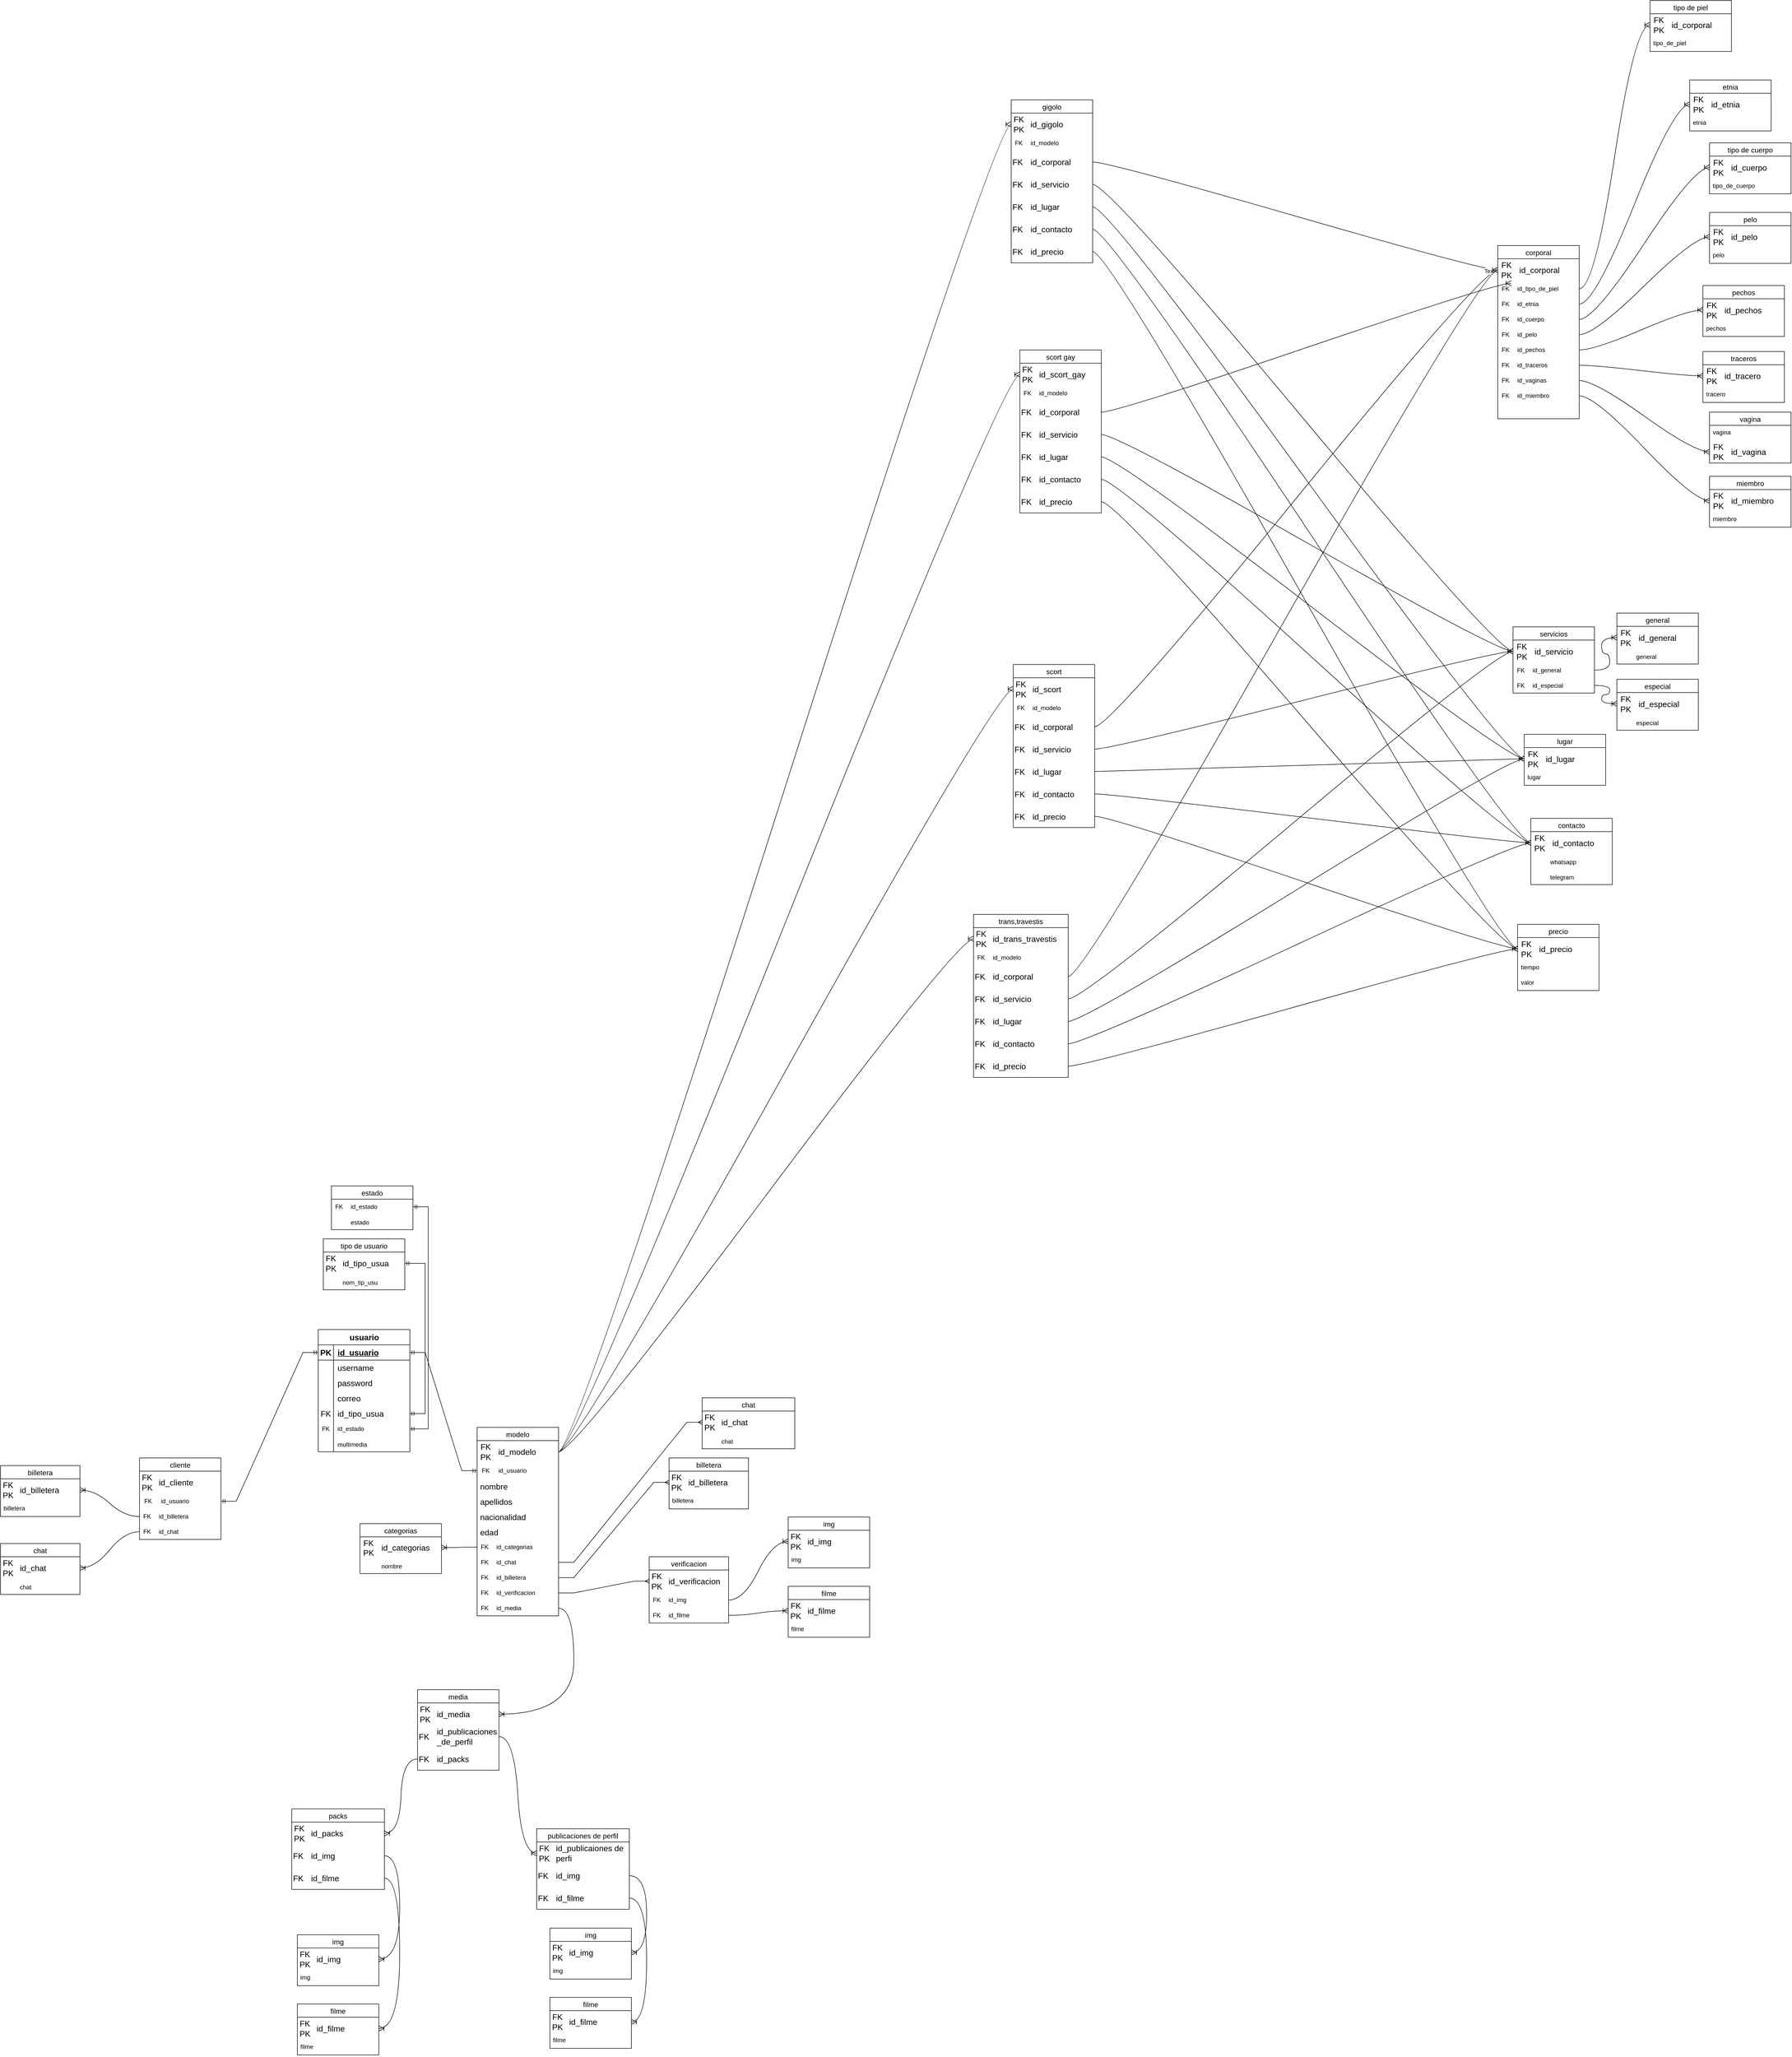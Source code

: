 <mxfile version="22.0.4" type="github">
  <diagram name="Página-1" id="9CmhemCpuhMKOjScDYy-">
    <mxGraphModel dx="2628" dy="4092" grid="1" gridSize="13" guides="1" tooltips="1" connect="1" arrows="1" fold="1" page="0" pageScale="1" pageWidth="1200" pageHeight="1600" math="0" shadow="0">
      <root>
        <mxCell id="0" />
        <mxCell id="1" parent="0" />
        <mxCell id="OkT79dC1lkss3SW73Ljg-11" value="usuario" style="shape=table;startSize=30;container=1;collapsible=1;childLayout=tableLayout;fixedRows=1;rowLines=0;fontStyle=1;align=center;resizeLast=1;html=1;fontSize=16;" parent="1" vertex="1">
          <mxGeometry x="260" y="-212" width="180" height="240" as="geometry" />
        </mxCell>
        <mxCell id="OkT79dC1lkss3SW73Ljg-12" value="" style="shape=tableRow;horizontal=0;startSize=0;swimlaneHead=0;swimlaneBody=0;fillColor=none;collapsible=0;dropTarget=0;points=[[0,0.5],[1,0.5]];portConstraint=eastwest;top=0;left=0;right=0;bottom=1;fontSize=16;" parent="OkT79dC1lkss3SW73Ljg-11" vertex="1">
          <mxGeometry y="30" width="180" height="30" as="geometry" />
        </mxCell>
        <mxCell id="OkT79dC1lkss3SW73Ljg-13" value="PK" style="shape=partialRectangle;connectable=0;fillColor=none;top=0;left=0;bottom=0;right=0;fontStyle=1;overflow=hidden;whiteSpace=wrap;html=1;fontSize=16;" parent="OkT79dC1lkss3SW73Ljg-12" vertex="1">
          <mxGeometry width="30" height="30" as="geometry">
            <mxRectangle width="30" height="30" as="alternateBounds" />
          </mxGeometry>
        </mxCell>
        <mxCell id="OkT79dC1lkss3SW73Ljg-14" value="id_usuario" style="shape=partialRectangle;connectable=0;fillColor=none;top=0;left=0;bottom=0;right=0;align=left;spacingLeft=6;fontStyle=5;overflow=hidden;whiteSpace=wrap;html=1;fontSize=16;" parent="OkT79dC1lkss3SW73Ljg-12" vertex="1">
          <mxGeometry x="30" width="150" height="30" as="geometry">
            <mxRectangle width="150" height="30" as="alternateBounds" />
          </mxGeometry>
        </mxCell>
        <mxCell id="OkT79dC1lkss3SW73Ljg-15" value="" style="shape=tableRow;horizontal=0;startSize=0;swimlaneHead=0;swimlaneBody=0;fillColor=none;collapsible=0;dropTarget=0;points=[[0,0.5],[1,0.5]];portConstraint=eastwest;top=0;left=0;right=0;bottom=0;fontSize=16;" parent="OkT79dC1lkss3SW73Ljg-11" vertex="1">
          <mxGeometry y="60" width="180" height="30" as="geometry" />
        </mxCell>
        <mxCell id="OkT79dC1lkss3SW73Ljg-16" value="" style="shape=partialRectangle;connectable=0;fillColor=none;top=0;left=0;bottom=0;right=0;editable=1;overflow=hidden;whiteSpace=wrap;html=1;fontSize=16;" parent="OkT79dC1lkss3SW73Ljg-15" vertex="1">
          <mxGeometry width="30" height="30" as="geometry">
            <mxRectangle width="30" height="30" as="alternateBounds" />
          </mxGeometry>
        </mxCell>
        <mxCell id="OkT79dC1lkss3SW73Ljg-17" value="username" style="shape=partialRectangle;connectable=0;fillColor=none;top=0;left=0;bottom=0;right=0;align=left;spacingLeft=6;overflow=hidden;whiteSpace=wrap;html=1;fontSize=16;" parent="OkT79dC1lkss3SW73Ljg-15" vertex="1">
          <mxGeometry x="30" width="150" height="30" as="geometry">
            <mxRectangle width="150" height="30" as="alternateBounds" />
          </mxGeometry>
        </mxCell>
        <mxCell id="OkT79dC1lkss3SW73Ljg-18" value="" style="shape=tableRow;horizontal=0;startSize=0;swimlaneHead=0;swimlaneBody=0;fillColor=none;collapsible=0;dropTarget=0;points=[[0,0.5],[1,0.5]];portConstraint=eastwest;top=0;left=0;right=0;bottom=0;fontSize=16;" parent="OkT79dC1lkss3SW73Ljg-11" vertex="1">
          <mxGeometry y="90" width="180" height="30" as="geometry" />
        </mxCell>
        <mxCell id="OkT79dC1lkss3SW73Ljg-19" value="" style="shape=partialRectangle;connectable=0;fillColor=none;top=0;left=0;bottom=0;right=0;editable=1;overflow=hidden;whiteSpace=wrap;html=1;fontSize=16;" parent="OkT79dC1lkss3SW73Ljg-18" vertex="1">
          <mxGeometry width="30" height="30" as="geometry">
            <mxRectangle width="30" height="30" as="alternateBounds" />
          </mxGeometry>
        </mxCell>
        <mxCell id="OkT79dC1lkss3SW73Ljg-20" value="password" style="shape=partialRectangle;connectable=0;fillColor=none;top=0;left=0;bottom=0;right=0;align=left;spacingLeft=6;overflow=hidden;whiteSpace=wrap;html=1;fontSize=16;" parent="OkT79dC1lkss3SW73Ljg-18" vertex="1">
          <mxGeometry x="30" width="150" height="30" as="geometry">
            <mxRectangle width="150" height="30" as="alternateBounds" />
          </mxGeometry>
        </mxCell>
        <mxCell id="OkT79dC1lkss3SW73Ljg-21" value="" style="shape=tableRow;horizontal=0;startSize=0;swimlaneHead=0;swimlaneBody=0;fillColor=none;collapsible=0;dropTarget=0;points=[[0,0.5],[1,0.5]];portConstraint=eastwest;top=0;left=0;right=0;bottom=0;fontSize=16;" parent="OkT79dC1lkss3SW73Ljg-11" vertex="1">
          <mxGeometry y="120" width="180" height="30" as="geometry" />
        </mxCell>
        <mxCell id="OkT79dC1lkss3SW73Ljg-22" value="" style="shape=partialRectangle;connectable=0;fillColor=none;top=0;left=0;bottom=0;right=0;editable=1;overflow=hidden;whiteSpace=wrap;html=1;fontSize=16;" parent="OkT79dC1lkss3SW73Ljg-21" vertex="1">
          <mxGeometry width="30" height="30" as="geometry">
            <mxRectangle width="30" height="30" as="alternateBounds" />
          </mxGeometry>
        </mxCell>
        <mxCell id="OkT79dC1lkss3SW73Ljg-23" value="correo" style="shape=partialRectangle;connectable=0;fillColor=none;top=0;left=0;bottom=0;right=0;align=left;spacingLeft=6;overflow=hidden;whiteSpace=wrap;html=1;fontSize=16;" parent="OkT79dC1lkss3SW73Ljg-21" vertex="1">
          <mxGeometry x="30" width="150" height="30" as="geometry">
            <mxRectangle width="150" height="30" as="alternateBounds" />
          </mxGeometry>
        </mxCell>
        <mxCell id="bJPkjixNv2r76YMKyf6n-13" value="" style="shape=tableRow;horizontal=0;startSize=0;swimlaneHead=0;swimlaneBody=0;fillColor=none;collapsible=0;dropTarget=0;points=[[0,0.5],[1,0.5]];portConstraint=eastwest;top=0;left=0;right=0;bottom=0;fontSize=16;" parent="OkT79dC1lkss3SW73Ljg-11" vertex="1">
          <mxGeometry y="150" width="180" height="30" as="geometry" />
        </mxCell>
        <mxCell id="bJPkjixNv2r76YMKyf6n-14" value="FK" style="shape=partialRectangle;connectable=0;fillColor=none;top=0;left=0;bottom=0;right=0;fontStyle=0;overflow=hidden;whiteSpace=wrap;html=1;fontSize=16;" parent="bJPkjixNv2r76YMKyf6n-13" vertex="1">
          <mxGeometry width="30" height="30" as="geometry">
            <mxRectangle width="30" height="30" as="alternateBounds" />
          </mxGeometry>
        </mxCell>
        <mxCell id="bJPkjixNv2r76YMKyf6n-15" value="id_tipo_usua" style="shape=partialRectangle;connectable=0;fillColor=none;top=0;left=0;bottom=0;right=0;align=left;spacingLeft=6;fontStyle=0;overflow=hidden;whiteSpace=wrap;html=1;fontSize=16;" parent="bJPkjixNv2r76YMKyf6n-13" vertex="1">
          <mxGeometry x="30" width="150" height="30" as="geometry">
            <mxRectangle width="150" height="30" as="alternateBounds" />
          </mxGeometry>
        </mxCell>
        <mxCell id="2kD1gWvJmWDMXQGlmPfx-14" value="" style="shape=tableRow;horizontal=0;startSize=0;swimlaneHead=0;swimlaneBody=0;fillColor=none;collapsible=0;dropTarget=0;points=[[0,0.5],[1,0.5]];portConstraint=eastwest;top=0;left=0;right=0;bottom=0;" parent="OkT79dC1lkss3SW73Ljg-11" vertex="1">
          <mxGeometry y="180" width="180" height="30" as="geometry" />
        </mxCell>
        <mxCell id="2kD1gWvJmWDMXQGlmPfx-15" value="FK" style="shape=partialRectangle;connectable=0;fillColor=none;top=0;left=0;bottom=0;right=0;fontStyle=0;overflow=hidden;whiteSpace=wrap;html=1;" parent="2kD1gWvJmWDMXQGlmPfx-14" vertex="1">
          <mxGeometry width="30" height="30" as="geometry">
            <mxRectangle width="30" height="30" as="alternateBounds" />
          </mxGeometry>
        </mxCell>
        <mxCell id="2kD1gWvJmWDMXQGlmPfx-16" value="id_estado" style="shape=partialRectangle;connectable=0;fillColor=none;top=0;left=0;bottom=0;right=0;align=left;spacingLeft=6;fontStyle=0;overflow=hidden;whiteSpace=wrap;html=1;" parent="2kD1gWvJmWDMXQGlmPfx-14" vertex="1">
          <mxGeometry x="30" width="150" height="30" as="geometry">
            <mxRectangle width="150" height="30" as="alternateBounds" />
          </mxGeometry>
        </mxCell>
        <mxCell id="tvuTpdnof3TSOMC-sBnE-6" value="" style="shape=tableRow;horizontal=0;startSize=0;swimlaneHead=0;swimlaneBody=0;fillColor=none;collapsible=0;dropTarget=0;points=[[0,0.5],[1,0.5]];portConstraint=eastwest;top=0;left=0;right=0;bottom=0;" parent="OkT79dC1lkss3SW73Ljg-11" vertex="1">
          <mxGeometry y="210" width="180" height="30" as="geometry" />
        </mxCell>
        <mxCell id="tvuTpdnof3TSOMC-sBnE-7" value="" style="shape=partialRectangle;connectable=0;fillColor=none;top=0;left=0;bottom=0;right=0;editable=1;overflow=hidden;" parent="tvuTpdnof3TSOMC-sBnE-6" vertex="1">
          <mxGeometry width="30" height="30" as="geometry">
            <mxRectangle width="30" height="30" as="alternateBounds" />
          </mxGeometry>
        </mxCell>
        <mxCell id="tvuTpdnof3TSOMC-sBnE-8" value="multimedia" style="shape=partialRectangle;connectable=0;fillColor=none;top=0;left=0;bottom=0;right=0;align=left;spacingLeft=6;overflow=hidden;" parent="tvuTpdnof3TSOMC-sBnE-6" vertex="1">
          <mxGeometry x="30" width="150" height="30" as="geometry">
            <mxRectangle width="150" height="30" as="alternateBounds" />
          </mxGeometry>
        </mxCell>
        <mxCell id="OkT79dC1lkss3SW73Ljg-130" value="scort" style="swimlane;fontStyle=0;childLayout=stackLayout;horizontal=1;startSize=26;horizontalStack=0;resizeParent=1;resizeParentMax=0;resizeLast=0;collapsible=1;marginBottom=0;align=center;fontSize=14;" parent="1" vertex="1">
          <mxGeometry x="1625" y="-1517.5" width="160" height="320" as="geometry" />
        </mxCell>
        <mxCell id="maKXJlb6aMtj1wBU1lsS-1" value="" style="shape=table;startSize=0;container=1;collapsible=1;childLayout=tableLayout;fixedRows=1;rowLines=0;fontStyle=0;align=center;resizeLast=1;strokeColor=none;fillColor=none;collapsible=0;fontSize=16;" parent="OkT79dC1lkss3SW73Ljg-130" vertex="1">
          <mxGeometry y="26" width="160" height="44" as="geometry" />
        </mxCell>
        <mxCell id="maKXJlb6aMtj1wBU1lsS-2" value="" style="shape=tableRow;horizontal=0;startSize=0;swimlaneHead=0;swimlaneBody=0;fillColor=none;collapsible=0;dropTarget=0;points=[[0,0.5],[1,0.5]];portConstraint=eastwest;top=0;left=0;right=0;bottom=0;fontSize=16;" parent="maKXJlb6aMtj1wBU1lsS-1" vertex="1">
          <mxGeometry width="160" height="44" as="geometry" />
        </mxCell>
        <mxCell id="maKXJlb6aMtj1wBU1lsS-3" value="FK PK" style="shape=partialRectangle;connectable=0;fillColor=none;top=0;left=0;bottom=0;right=0;fontStyle=0;overflow=hidden;whiteSpace=wrap;html=1;fontSize=16;" parent="maKXJlb6aMtj1wBU1lsS-2" vertex="1">
          <mxGeometry width="30" height="44" as="geometry">
            <mxRectangle width="30" height="44" as="alternateBounds" />
          </mxGeometry>
        </mxCell>
        <mxCell id="maKXJlb6aMtj1wBU1lsS-4" value="id_scort" style="shape=partialRectangle;connectable=0;fillColor=none;top=0;left=0;bottom=0;right=0;align=left;spacingLeft=6;fontStyle=0;overflow=hidden;whiteSpace=wrap;html=1;fontSize=16;" parent="maKXJlb6aMtj1wBU1lsS-2" vertex="1">
          <mxGeometry x="30" width="130" height="44" as="geometry">
            <mxRectangle width="130" height="44" as="alternateBounds" />
          </mxGeometry>
        </mxCell>
        <mxCell id="F4lkv0Aw12XhU6EAEfCg-493" value="" style="shape=table;startSize=0;container=1;collapsible=1;childLayout=tableLayout;fixedRows=1;rowLines=0;fontStyle=0;align=center;resizeLast=1;strokeColor=none;fillColor=none;collapsible=0;" parent="OkT79dC1lkss3SW73Ljg-130" vertex="1">
          <mxGeometry y="70" width="160" height="30" as="geometry" />
        </mxCell>
        <mxCell id="F4lkv0Aw12XhU6EAEfCg-494" value="" style="shape=tableRow;horizontal=0;startSize=0;swimlaneHead=0;swimlaneBody=0;fillColor=none;collapsible=0;dropTarget=0;points=[[0,0.5],[1,0.5]];portConstraint=eastwest;top=0;left=0;right=0;bottom=0;" parent="F4lkv0Aw12XhU6EAEfCg-493" vertex="1">
          <mxGeometry width="160" height="30" as="geometry" />
        </mxCell>
        <mxCell id="F4lkv0Aw12XhU6EAEfCg-495" value="FK" style="shape=partialRectangle;connectable=0;fillColor=none;top=0;left=0;bottom=0;right=0;fontStyle=0;overflow=hidden;whiteSpace=wrap;html=1;" parent="F4lkv0Aw12XhU6EAEfCg-494" vertex="1">
          <mxGeometry width="30" height="30" as="geometry">
            <mxRectangle width="30" height="30" as="alternateBounds" />
          </mxGeometry>
        </mxCell>
        <mxCell id="F4lkv0Aw12XhU6EAEfCg-496" value="id_modelo" style="shape=partialRectangle;connectable=0;fillColor=none;top=0;left=0;bottom=0;right=0;align=left;spacingLeft=6;fontStyle=0;overflow=hidden;whiteSpace=wrap;html=1;" parent="F4lkv0Aw12XhU6EAEfCg-494" vertex="1">
          <mxGeometry x="30" width="130" height="30" as="geometry">
            <mxRectangle width="130" height="30" as="alternateBounds" />
          </mxGeometry>
        </mxCell>
        <mxCell id="maKXJlb6aMtj1wBU1lsS-459" value="" style="shape=tableRow;horizontal=0;startSize=0;swimlaneHead=0;swimlaneBody=0;fillColor=none;collapsible=0;dropTarget=0;points=[[0,0.5],[1,0.5]];portConstraint=eastwest;top=0;left=0;right=0;bottom=0;fontSize=16;" parent="OkT79dC1lkss3SW73Ljg-130" vertex="1">
          <mxGeometry y="100" width="160" height="44" as="geometry" />
        </mxCell>
        <mxCell id="maKXJlb6aMtj1wBU1lsS-460" value="FK&amp;nbsp;" style="shape=partialRectangle;connectable=0;fillColor=none;top=0;left=0;bottom=0;right=0;fontStyle=0;overflow=hidden;whiteSpace=wrap;html=1;fontSize=16;" parent="maKXJlb6aMtj1wBU1lsS-459" vertex="1">
          <mxGeometry width="30" height="44" as="geometry">
            <mxRectangle width="30" height="44" as="alternateBounds" />
          </mxGeometry>
        </mxCell>
        <mxCell id="maKXJlb6aMtj1wBU1lsS-461" value="id_corporal" style="shape=partialRectangle;connectable=0;fillColor=none;top=0;left=0;bottom=0;right=0;align=left;spacingLeft=6;fontStyle=0;overflow=hidden;whiteSpace=wrap;html=1;fontSize=16;" parent="maKXJlb6aMtj1wBU1lsS-459" vertex="1">
          <mxGeometry x="30" width="130" height="44" as="geometry">
            <mxRectangle width="130" height="44" as="alternateBounds" />
          </mxGeometry>
        </mxCell>
        <mxCell id="J9-_FVIt7-UplTvcrYZp-1" value="" style="shape=tableRow;horizontal=0;startSize=0;swimlaneHead=0;swimlaneBody=0;fillColor=none;collapsible=0;dropTarget=0;points=[[0,0.5],[1,0.5]];portConstraint=eastwest;top=0;left=0;right=0;bottom=0;fontSize=16;" parent="OkT79dC1lkss3SW73Ljg-130" vertex="1">
          <mxGeometry y="144" width="160" height="44" as="geometry" />
        </mxCell>
        <mxCell id="J9-_FVIt7-UplTvcrYZp-2" value="FK&amp;nbsp;" style="shape=partialRectangle;connectable=0;fillColor=none;top=0;left=0;bottom=0;right=0;fontStyle=0;overflow=hidden;whiteSpace=wrap;html=1;fontSize=16;" parent="J9-_FVIt7-UplTvcrYZp-1" vertex="1">
          <mxGeometry width="30" height="44" as="geometry">
            <mxRectangle width="30" height="44" as="alternateBounds" />
          </mxGeometry>
        </mxCell>
        <mxCell id="J9-_FVIt7-UplTvcrYZp-3" value="id_servicio" style="shape=partialRectangle;connectable=0;fillColor=none;top=0;left=0;bottom=0;right=0;align=left;spacingLeft=6;fontStyle=0;overflow=hidden;whiteSpace=wrap;html=1;fontSize=16;" parent="J9-_FVIt7-UplTvcrYZp-1" vertex="1">
          <mxGeometry x="30" width="130" height="44" as="geometry">
            <mxRectangle width="130" height="44" as="alternateBounds" />
          </mxGeometry>
        </mxCell>
        <mxCell id="J9-_FVIt7-UplTvcrYZp-4" value="" style="shape=tableRow;horizontal=0;startSize=0;swimlaneHead=0;swimlaneBody=0;fillColor=none;collapsible=0;dropTarget=0;points=[[0,0.5],[1,0.5]];portConstraint=eastwest;top=0;left=0;right=0;bottom=0;fontSize=16;" parent="OkT79dC1lkss3SW73Ljg-130" vertex="1">
          <mxGeometry y="188" width="160" height="44" as="geometry" />
        </mxCell>
        <mxCell id="J9-_FVIt7-UplTvcrYZp-5" value="FK&amp;nbsp;" style="shape=partialRectangle;connectable=0;fillColor=none;top=0;left=0;bottom=0;right=0;fontStyle=0;overflow=hidden;whiteSpace=wrap;html=1;fontSize=16;" parent="J9-_FVIt7-UplTvcrYZp-4" vertex="1">
          <mxGeometry width="30" height="44" as="geometry">
            <mxRectangle width="30" height="44" as="alternateBounds" />
          </mxGeometry>
        </mxCell>
        <mxCell id="J9-_FVIt7-UplTvcrYZp-6" value="id_lugar" style="shape=partialRectangle;connectable=0;fillColor=none;top=0;left=0;bottom=0;right=0;align=left;spacingLeft=6;fontStyle=0;overflow=hidden;whiteSpace=wrap;html=1;fontSize=16;" parent="J9-_FVIt7-UplTvcrYZp-4" vertex="1">
          <mxGeometry x="30" width="130" height="44" as="geometry">
            <mxRectangle width="130" height="44" as="alternateBounds" />
          </mxGeometry>
        </mxCell>
        <mxCell id="J9-_FVIt7-UplTvcrYZp-7" value="" style="shape=tableRow;horizontal=0;startSize=0;swimlaneHead=0;swimlaneBody=0;fillColor=none;collapsible=0;dropTarget=0;points=[[0,0.5],[1,0.5]];portConstraint=eastwest;top=0;left=0;right=0;bottom=0;fontSize=16;" parent="OkT79dC1lkss3SW73Ljg-130" vertex="1">
          <mxGeometry y="232" width="160" height="44" as="geometry" />
        </mxCell>
        <mxCell id="J9-_FVIt7-UplTvcrYZp-8" value="FK&amp;nbsp;" style="shape=partialRectangle;connectable=0;fillColor=none;top=0;left=0;bottom=0;right=0;fontStyle=0;overflow=hidden;whiteSpace=wrap;html=1;fontSize=16;" parent="J9-_FVIt7-UplTvcrYZp-7" vertex="1">
          <mxGeometry width="30" height="44" as="geometry">
            <mxRectangle width="30" height="44" as="alternateBounds" />
          </mxGeometry>
        </mxCell>
        <mxCell id="J9-_FVIt7-UplTvcrYZp-9" value="id_contacto" style="shape=partialRectangle;connectable=0;fillColor=none;top=0;left=0;bottom=0;right=0;align=left;spacingLeft=6;fontStyle=0;overflow=hidden;whiteSpace=wrap;html=1;fontSize=16;" parent="J9-_FVIt7-UplTvcrYZp-7" vertex="1">
          <mxGeometry x="30" width="130" height="44" as="geometry">
            <mxRectangle width="130" height="44" as="alternateBounds" />
          </mxGeometry>
        </mxCell>
        <mxCell id="J9-_FVIt7-UplTvcrYZp-10" value="" style="shape=tableRow;horizontal=0;startSize=0;swimlaneHead=0;swimlaneBody=0;fillColor=none;collapsible=0;dropTarget=0;points=[[0,0.5],[1,0.5]];portConstraint=eastwest;top=0;left=0;right=0;bottom=0;fontSize=16;" parent="OkT79dC1lkss3SW73Ljg-130" vertex="1">
          <mxGeometry y="276" width="160" height="44" as="geometry" />
        </mxCell>
        <mxCell id="J9-_FVIt7-UplTvcrYZp-11" value="FK&amp;nbsp;" style="shape=partialRectangle;connectable=0;fillColor=none;top=0;left=0;bottom=0;right=0;fontStyle=0;overflow=hidden;whiteSpace=wrap;html=1;fontSize=16;" parent="J9-_FVIt7-UplTvcrYZp-10" vertex="1">
          <mxGeometry width="30" height="44" as="geometry">
            <mxRectangle width="30" height="44" as="alternateBounds" />
          </mxGeometry>
        </mxCell>
        <mxCell id="J9-_FVIt7-UplTvcrYZp-12" value="id_precio" style="shape=partialRectangle;connectable=0;fillColor=none;top=0;left=0;bottom=0;right=0;align=left;spacingLeft=6;fontStyle=0;overflow=hidden;whiteSpace=wrap;html=1;fontSize=16;" parent="J9-_FVIt7-UplTvcrYZp-10" vertex="1">
          <mxGeometry x="30" width="130" height="44" as="geometry">
            <mxRectangle width="130" height="44" as="alternateBounds" />
          </mxGeometry>
        </mxCell>
        <mxCell id="bJPkjixNv2r76YMKyf6n-3" value="tipo de usuario" style="swimlane;fontStyle=0;childLayout=stackLayout;horizontal=1;startSize=26;horizontalStack=0;resizeParent=1;resizeParentMax=0;resizeLast=0;collapsible=1;marginBottom=0;align=center;fontSize=14;" parent="1" vertex="1">
          <mxGeometry x="270" y="-390" width="160" height="100" as="geometry" />
        </mxCell>
        <mxCell id="bJPkjixNv2r76YMKyf6n-7" value="" style="shape=table;startSize=0;container=1;collapsible=1;childLayout=tableLayout;fixedRows=1;rowLines=0;fontStyle=0;align=center;resizeLast=1;strokeColor=none;fillColor=none;collapsible=0;fontSize=16;" parent="bJPkjixNv2r76YMKyf6n-3" vertex="1">
          <mxGeometry y="26" width="160" height="74" as="geometry" />
        </mxCell>
        <mxCell id="bJPkjixNv2r76YMKyf6n-8" value="" style="shape=tableRow;horizontal=0;startSize=0;swimlaneHead=0;swimlaneBody=0;fillColor=none;collapsible=0;dropTarget=0;points=[[0,0.5],[1,0.5]];portConstraint=eastwest;top=0;left=0;right=0;bottom=0;fontSize=16;" parent="bJPkjixNv2r76YMKyf6n-7" vertex="1">
          <mxGeometry width="160" height="44" as="geometry" />
        </mxCell>
        <mxCell id="bJPkjixNv2r76YMKyf6n-9" value="FK PK" style="shape=partialRectangle;connectable=0;fillColor=none;top=0;left=0;bottom=0;right=0;fontStyle=0;overflow=hidden;whiteSpace=wrap;html=1;fontSize=16;" parent="bJPkjixNv2r76YMKyf6n-8" vertex="1">
          <mxGeometry width="30" height="44" as="geometry">
            <mxRectangle width="30" height="44" as="alternateBounds" />
          </mxGeometry>
        </mxCell>
        <mxCell id="bJPkjixNv2r76YMKyf6n-10" value="id_tipo_usua" style="shape=partialRectangle;connectable=0;fillColor=none;top=0;left=0;bottom=0;right=0;align=left;spacingLeft=6;fontStyle=0;overflow=hidden;whiteSpace=wrap;html=1;fontSize=16;" parent="bJPkjixNv2r76YMKyf6n-8" vertex="1">
          <mxGeometry x="30" width="130" height="44" as="geometry">
            <mxRectangle width="130" height="44" as="alternateBounds" />
          </mxGeometry>
        </mxCell>
        <mxCell id="F4lkv0Aw12XhU6EAEfCg-458" value="" style="shape=tableRow;horizontal=0;startSize=0;swimlaneHead=0;swimlaneBody=0;fillColor=none;collapsible=0;dropTarget=0;points=[[0,0.5],[1,0.5]];portConstraint=eastwest;top=0;left=0;right=0;bottom=0;" parent="bJPkjixNv2r76YMKyf6n-7" vertex="1">
          <mxGeometry y="44" width="160" height="30" as="geometry" />
        </mxCell>
        <mxCell id="F4lkv0Aw12XhU6EAEfCg-459" value="" style="shape=partialRectangle;connectable=0;fillColor=none;top=0;left=0;bottom=0;right=0;editable=1;overflow=hidden;" parent="F4lkv0Aw12XhU6EAEfCg-458" vertex="1">
          <mxGeometry width="30" height="30" as="geometry">
            <mxRectangle width="30" height="30" as="alternateBounds" />
          </mxGeometry>
        </mxCell>
        <mxCell id="F4lkv0Aw12XhU6EAEfCg-460" value="nom_tip_usu" style="shape=partialRectangle;connectable=0;fillColor=none;top=0;left=0;bottom=0;right=0;align=left;spacingLeft=6;overflow=hidden;" parent="F4lkv0Aw12XhU6EAEfCg-458" vertex="1">
          <mxGeometry x="30" width="130" height="30" as="geometry">
            <mxRectangle width="130" height="30" as="alternateBounds" />
          </mxGeometry>
        </mxCell>
        <mxCell id="maKXJlb6aMtj1wBU1lsS-30" value="modelo" style="swimlane;fontStyle=0;childLayout=stackLayout;horizontal=1;startSize=26;horizontalStack=0;resizeParent=1;resizeParentMax=0;resizeLast=0;collapsible=1;marginBottom=0;align=center;fontSize=14;" parent="1" vertex="1">
          <mxGeometry x="572" y="-20" width="160" height="370" as="geometry" />
        </mxCell>
        <mxCell id="maKXJlb6aMtj1wBU1lsS-34" value="" style="shape=table;startSize=0;container=1;collapsible=1;childLayout=tableLayout;fixedRows=1;rowLines=0;fontStyle=0;align=center;resizeLast=1;strokeColor=none;fillColor=none;collapsible=0;fontSize=16;" parent="maKXJlb6aMtj1wBU1lsS-30" vertex="1">
          <mxGeometry y="26" width="160" height="74" as="geometry" />
        </mxCell>
        <mxCell id="maKXJlb6aMtj1wBU1lsS-35" value="" style="shape=tableRow;horizontal=0;startSize=0;swimlaneHead=0;swimlaneBody=0;fillColor=none;collapsible=0;dropTarget=0;points=[[0,0.5],[1,0.5]];portConstraint=eastwest;top=0;left=0;right=0;bottom=0;fontSize=16;" parent="maKXJlb6aMtj1wBU1lsS-34" vertex="1">
          <mxGeometry width="160" height="44" as="geometry" />
        </mxCell>
        <mxCell id="maKXJlb6aMtj1wBU1lsS-36" value="FK PK" style="shape=partialRectangle;connectable=0;fillColor=none;top=0;left=0;bottom=0;right=0;fontStyle=0;overflow=hidden;whiteSpace=wrap;html=1;fontSize=16;" parent="maKXJlb6aMtj1wBU1lsS-35" vertex="1">
          <mxGeometry width="34" height="44" as="geometry">
            <mxRectangle width="34" height="44" as="alternateBounds" />
          </mxGeometry>
        </mxCell>
        <mxCell id="maKXJlb6aMtj1wBU1lsS-37" value="id_modelo" style="shape=partialRectangle;connectable=0;fillColor=none;top=0;left=0;bottom=0;right=0;align=left;spacingLeft=6;fontStyle=0;overflow=hidden;whiteSpace=wrap;html=1;fontSize=16;" parent="maKXJlb6aMtj1wBU1lsS-35" vertex="1">
          <mxGeometry x="34" width="126" height="44" as="geometry">
            <mxRectangle width="126" height="44" as="alternateBounds" />
          </mxGeometry>
        </mxCell>
        <mxCell id="F4lkv0Aw12XhU6EAEfCg-466" value="" style="shape=tableRow;horizontal=0;startSize=0;swimlaneHead=0;swimlaneBody=0;fillColor=none;collapsible=0;dropTarget=0;points=[[0,0.5],[1,0.5]];portConstraint=eastwest;top=0;left=0;right=0;bottom=0;" parent="maKXJlb6aMtj1wBU1lsS-34" vertex="1">
          <mxGeometry y="44" width="160" height="30" as="geometry" />
        </mxCell>
        <mxCell id="F4lkv0Aw12XhU6EAEfCg-467" value="FK" style="shape=partialRectangle;connectable=0;fillColor=none;top=0;left=0;bottom=0;right=0;fontStyle=0;overflow=hidden;whiteSpace=wrap;html=1;" parent="F4lkv0Aw12XhU6EAEfCg-466" vertex="1">
          <mxGeometry width="34" height="30" as="geometry">
            <mxRectangle width="34" height="30" as="alternateBounds" />
          </mxGeometry>
        </mxCell>
        <mxCell id="F4lkv0Aw12XhU6EAEfCg-468" value="id_usuario" style="shape=partialRectangle;connectable=0;fillColor=none;top=0;left=0;bottom=0;right=0;align=left;spacingLeft=6;fontStyle=0;overflow=hidden;whiteSpace=wrap;html=1;" parent="F4lkv0Aw12XhU6EAEfCg-466" vertex="1">
          <mxGeometry x="34" width="126" height="30" as="geometry">
            <mxRectangle width="126" height="30" as="alternateBounds" />
          </mxGeometry>
        </mxCell>
        <mxCell id="F4lkv0Aw12XhU6EAEfCg-477" value="&lt;font style=&quot;vertical-align: inherit;&quot;&gt;&lt;font style=&quot;vertical-align: inherit;&quot;&gt;nombre&lt;/font&gt;&lt;/font&gt;" style="text;strokeColor=none;fillColor=none;spacingLeft=4;spacingRight=4;overflow=hidden;rotatable=0;points=[[0,0.5],[1,0.5]];portConstraint=eastwest;fontSize=16;whiteSpace=wrap;html=1;" parent="maKXJlb6aMtj1wBU1lsS-30" vertex="1">
          <mxGeometry y="100" width="160" height="30" as="geometry" />
        </mxCell>
        <mxCell id="F4lkv0Aw12XhU6EAEfCg-478" value="&lt;font style=&quot;vertical-align: inherit;&quot;&gt;&lt;font style=&quot;vertical-align: inherit;&quot;&gt;apellidos&lt;/font&gt;&lt;/font&gt;" style="text;strokeColor=none;fillColor=none;spacingLeft=4;spacingRight=4;overflow=hidden;rotatable=0;points=[[0,0.5],[1,0.5]];portConstraint=eastwest;fontSize=16;whiteSpace=wrap;html=1;" parent="maKXJlb6aMtj1wBU1lsS-30" vertex="1">
          <mxGeometry y="130" width="160" height="30" as="geometry" />
        </mxCell>
        <mxCell id="F4lkv0Aw12XhU6EAEfCg-480" value="&lt;font style=&quot;vertical-align: inherit;&quot;&gt;&lt;font style=&quot;vertical-align: inherit;&quot;&gt;nacionalidad&lt;/font&gt;&lt;/font&gt;" style="text;strokeColor=none;fillColor=none;spacingLeft=4;spacingRight=4;overflow=hidden;rotatable=0;points=[[0,0.5],[1,0.5]];portConstraint=eastwest;fontSize=16;whiteSpace=wrap;html=1;" parent="maKXJlb6aMtj1wBU1lsS-30" vertex="1">
          <mxGeometry y="160" width="160" height="30" as="geometry" />
        </mxCell>
        <mxCell id="F4lkv0Aw12XhU6EAEfCg-479" value="&lt;font style=&quot;vertical-align: inherit;&quot;&gt;&lt;font style=&quot;vertical-align: inherit;&quot;&gt;edad&lt;/font&gt;&lt;/font&gt;" style="text;strokeColor=none;fillColor=none;spacingLeft=4;spacingRight=4;overflow=hidden;rotatable=0;points=[[0,0.5],[1,0.5]];portConstraint=eastwest;fontSize=16;whiteSpace=wrap;html=1;" parent="maKXJlb6aMtj1wBU1lsS-30" vertex="1">
          <mxGeometry y="190" width="160" height="30" as="geometry" />
        </mxCell>
        <mxCell id="F4lkv0Aw12XhU6EAEfCg-485" value="" style="shape=table;startSize=0;container=1;collapsible=1;childLayout=tableLayout;fixedRows=1;rowLines=0;fontStyle=0;align=center;resizeLast=1;strokeColor=none;fillColor=none;collapsible=0;" parent="maKXJlb6aMtj1wBU1lsS-30" vertex="1">
          <mxGeometry y="220" width="160" height="30" as="geometry" />
        </mxCell>
        <mxCell id="F4lkv0Aw12XhU6EAEfCg-486" value="" style="shape=tableRow;horizontal=0;startSize=0;swimlaneHead=0;swimlaneBody=0;fillColor=none;collapsible=0;dropTarget=0;points=[[0,0.5],[1,0.5]];portConstraint=eastwest;top=0;left=0;right=0;bottom=0;" parent="F4lkv0Aw12XhU6EAEfCg-485" vertex="1">
          <mxGeometry width="160" height="30" as="geometry" />
        </mxCell>
        <mxCell id="F4lkv0Aw12XhU6EAEfCg-487" value="FK" style="shape=partialRectangle;connectable=0;fillColor=none;top=0;left=0;bottom=0;right=0;fontStyle=0;overflow=hidden;whiteSpace=wrap;html=1;" parent="F4lkv0Aw12XhU6EAEfCg-486" vertex="1">
          <mxGeometry width="30" height="30" as="geometry">
            <mxRectangle width="30" height="30" as="alternateBounds" />
          </mxGeometry>
        </mxCell>
        <mxCell id="F4lkv0Aw12XhU6EAEfCg-488" value="id_categorias" style="shape=partialRectangle;connectable=0;fillColor=none;top=0;left=0;bottom=0;right=0;align=left;spacingLeft=6;fontStyle=0;overflow=hidden;whiteSpace=wrap;html=1;" parent="F4lkv0Aw12XhU6EAEfCg-486" vertex="1">
          <mxGeometry x="30" width="130" height="30" as="geometry">
            <mxRectangle width="130" height="30" as="alternateBounds" />
          </mxGeometry>
        </mxCell>
        <mxCell id="J9-_FVIt7-UplTvcrYZp-685" value="" style="shape=table;startSize=0;container=1;collapsible=1;childLayout=tableLayout;fixedRows=1;rowLines=0;fontStyle=0;align=center;resizeLast=1;strokeColor=none;fillColor=none;collapsible=0;" parent="maKXJlb6aMtj1wBU1lsS-30" vertex="1">
          <mxGeometry y="250" width="160" height="30" as="geometry" />
        </mxCell>
        <mxCell id="J9-_FVIt7-UplTvcrYZp-686" value="" style="shape=tableRow;horizontal=0;startSize=0;swimlaneHead=0;swimlaneBody=0;fillColor=none;collapsible=0;dropTarget=0;points=[[0,0.5],[1,0.5]];portConstraint=eastwest;top=0;left=0;right=0;bottom=0;" parent="J9-_FVIt7-UplTvcrYZp-685" vertex="1">
          <mxGeometry width="160" height="30" as="geometry" />
        </mxCell>
        <mxCell id="J9-_FVIt7-UplTvcrYZp-687" value="FK" style="shape=partialRectangle;connectable=0;fillColor=none;top=0;left=0;bottom=0;right=0;fontStyle=0;overflow=hidden;whiteSpace=wrap;html=1;" parent="J9-_FVIt7-UplTvcrYZp-686" vertex="1">
          <mxGeometry width="30" height="30" as="geometry">
            <mxRectangle width="30" height="30" as="alternateBounds" />
          </mxGeometry>
        </mxCell>
        <mxCell id="J9-_FVIt7-UplTvcrYZp-688" value="id_chat" style="shape=partialRectangle;connectable=0;fillColor=none;top=0;left=0;bottom=0;right=0;align=left;spacingLeft=6;fontStyle=0;overflow=hidden;whiteSpace=wrap;html=1;" parent="J9-_FVIt7-UplTvcrYZp-686" vertex="1">
          <mxGeometry x="30" width="130" height="30" as="geometry">
            <mxRectangle width="130" height="30" as="alternateBounds" />
          </mxGeometry>
        </mxCell>
        <mxCell id="J9-_FVIt7-UplTvcrYZp-689" value="" style="shape=table;startSize=0;container=1;collapsible=1;childLayout=tableLayout;fixedRows=1;rowLines=0;fontStyle=0;align=center;resizeLast=1;strokeColor=none;fillColor=none;collapsible=0;" parent="maKXJlb6aMtj1wBU1lsS-30" vertex="1">
          <mxGeometry y="280" width="160" height="30" as="geometry" />
        </mxCell>
        <mxCell id="J9-_FVIt7-UplTvcrYZp-690" value="" style="shape=tableRow;horizontal=0;startSize=0;swimlaneHead=0;swimlaneBody=0;fillColor=none;collapsible=0;dropTarget=0;points=[[0,0.5],[1,0.5]];portConstraint=eastwest;top=0;left=0;right=0;bottom=0;" parent="J9-_FVIt7-UplTvcrYZp-689" vertex="1">
          <mxGeometry width="160" height="30" as="geometry" />
        </mxCell>
        <mxCell id="J9-_FVIt7-UplTvcrYZp-691" value="FK" style="shape=partialRectangle;connectable=0;fillColor=none;top=0;left=0;bottom=0;right=0;fontStyle=0;overflow=hidden;whiteSpace=wrap;html=1;" parent="J9-_FVIt7-UplTvcrYZp-690" vertex="1">
          <mxGeometry width="30" height="30" as="geometry">
            <mxRectangle width="30" height="30" as="alternateBounds" />
          </mxGeometry>
        </mxCell>
        <mxCell id="J9-_FVIt7-UplTvcrYZp-692" value="id_billetera" style="shape=partialRectangle;connectable=0;fillColor=none;top=0;left=0;bottom=0;right=0;align=left;spacingLeft=6;fontStyle=0;overflow=hidden;whiteSpace=wrap;html=1;" parent="J9-_FVIt7-UplTvcrYZp-690" vertex="1">
          <mxGeometry x="30" width="130" height="30" as="geometry">
            <mxRectangle width="130" height="30" as="alternateBounds" />
          </mxGeometry>
        </mxCell>
        <mxCell id="2kD1gWvJmWDMXQGlmPfx-1" value="" style="shape=table;startSize=0;container=1;collapsible=1;childLayout=tableLayout;fixedRows=1;rowLines=0;fontStyle=0;align=center;resizeLast=1;strokeColor=none;fillColor=none;collapsible=0;" parent="maKXJlb6aMtj1wBU1lsS-30" vertex="1">
          <mxGeometry y="310" width="160" height="30" as="geometry" />
        </mxCell>
        <mxCell id="2kD1gWvJmWDMXQGlmPfx-2" value="" style="shape=tableRow;horizontal=0;startSize=0;swimlaneHead=0;swimlaneBody=0;fillColor=none;collapsible=0;dropTarget=0;points=[[0,0.5],[1,0.5]];portConstraint=eastwest;top=0;left=0;right=0;bottom=0;" parent="2kD1gWvJmWDMXQGlmPfx-1" vertex="1">
          <mxGeometry width="160" height="30" as="geometry" />
        </mxCell>
        <mxCell id="2kD1gWvJmWDMXQGlmPfx-3" value="FK" style="shape=partialRectangle;connectable=0;fillColor=none;top=0;left=0;bottom=0;right=0;fontStyle=0;overflow=hidden;whiteSpace=wrap;html=1;" parent="2kD1gWvJmWDMXQGlmPfx-2" vertex="1">
          <mxGeometry width="30" height="30" as="geometry">
            <mxRectangle width="30" height="30" as="alternateBounds" />
          </mxGeometry>
        </mxCell>
        <mxCell id="2kD1gWvJmWDMXQGlmPfx-4" value="id_verificacion" style="shape=partialRectangle;connectable=0;fillColor=none;top=0;left=0;bottom=0;right=0;align=left;spacingLeft=6;fontStyle=0;overflow=hidden;whiteSpace=wrap;html=1;" parent="2kD1gWvJmWDMXQGlmPfx-2" vertex="1">
          <mxGeometry x="30" width="130" height="30" as="geometry">
            <mxRectangle width="130" height="30" as="alternateBounds" />
          </mxGeometry>
        </mxCell>
        <mxCell id="2kD1gWvJmWDMXQGlmPfx-5" value="" style="shape=table;startSize=0;container=1;collapsible=1;childLayout=tableLayout;fixedRows=1;rowLines=0;fontStyle=0;align=center;resizeLast=1;strokeColor=none;fillColor=none;collapsible=0;" parent="maKXJlb6aMtj1wBU1lsS-30" vertex="1">
          <mxGeometry y="340" width="160" height="30" as="geometry" />
        </mxCell>
        <mxCell id="2kD1gWvJmWDMXQGlmPfx-6" value="" style="shape=tableRow;horizontal=0;startSize=0;swimlaneHead=0;swimlaneBody=0;fillColor=none;collapsible=0;dropTarget=0;points=[[0,0.5],[1,0.5]];portConstraint=eastwest;top=0;left=0;right=0;bottom=0;" parent="2kD1gWvJmWDMXQGlmPfx-5" vertex="1">
          <mxGeometry width="160" height="30" as="geometry" />
        </mxCell>
        <mxCell id="2kD1gWvJmWDMXQGlmPfx-7" value="FK" style="shape=partialRectangle;connectable=0;fillColor=none;top=0;left=0;bottom=0;right=0;fontStyle=0;overflow=hidden;whiteSpace=wrap;html=1;" parent="2kD1gWvJmWDMXQGlmPfx-6" vertex="1">
          <mxGeometry width="30" height="30" as="geometry">
            <mxRectangle width="30" height="30" as="alternateBounds" />
          </mxGeometry>
        </mxCell>
        <mxCell id="2kD1gWvJmWDMXQGlmPfx-8" value="id_media" style="shape=partialRectangle;connectable=0;fillColor=none;top=0;left=0;bottom=0;right=0;align=left;spacingLeft=6;fontStyle=0;overflow=hidden;whiteSpace=wrap;html=1;" parent="2kD1gWvJmWDMXQGlmPfx-6" vertex="1">
          <mxGeometry x="30" width="130" height="30" as="geometry">
            <mxRectangle width="130" height="30" as="alternateBounds" />
          </mxGeometry>
        </mxCell>
        <mxCell id="maKXJlb6aMtj1wBU1lsS-437" value="cliente" style="swimlane;fontStyle=0;childLayout=stackLayout;horizontal=1;startSize=26;horizontalStack=0;resizeParent=1;resizeParentMax=0;resizeLast=0;collapsible=1;marginBottom=0;align=center;fontSize=14;" parent="1" vertex="1">
          <mxGeometry x="-91" y="40" width="160" height="160" as="geometry" />
        </mxCell>
        <mxCell id="maKXJlb6aMtj1wBU1lsS-445" value="" style="shape=table;startSize=0;container=1;collapsible=1;childLayout=tableLayout;fixedRows=1;rowLines=0;fontStyle=0;align=center;resizeLast=1;strokeColor=none;fillColor=none;collapsible=0;fontSize=16;" parent="maKXJlb6aMtj1wBU1lsS-437" vertex="1">
          <mxGeometry y="26" width="160" height="44" as="geometry" />
        </mxCell>
        <mxCell id="maKXJlb6aMtj1wBU1lsS-446" value="" style="shape=tableRow;horizontal=0;startSize=0;swimlaneHead=0;swimlaneBody=0;fillColor=none;collapsible=0;dropTarget=0;points=[[0,0.5],[1,0.5]];portConstraint=eastwest;top=0;left=0;right=0;bottom=0;fontSize=16;" parent="maKXJlb6aMtj1wBU1lsS-445" vertex="1">
          <mxGeometry width="160" height="44" as="geometry" />
        </mxCell>
        <mxCell id="maKXJlb6aMtj1wBU1lsS-447" value="FK PK" style="shape=partialRectangle;connectable=0;fillColor=none;top=0;left=0;bottom=0;right=0;fontStyle=0;overflow=hidden;whiteSpace=wrap;html=1;fontSize=16;" parent="maKXJlb6aMtj1wBU1lsS-446" vertex="1">
          <mxGeometry width="30" height="44" as="geometry">
            <mxRectangle width="30" height="44" as="alternateBounds" />
          </mxGeometry>
        </mxCell>
        <mxCell id="maKXJlb6aMtj1wBU1lsS-448" value="id_cliente" style="shape=partialRectangle;connectable=0;fillColor=none;top=0;left=0;bottom=0;right=0;align=left;spacingLeft=6;fontStyle=0;overflow=hidden;whiteSpace=wrap;html=1;fontSize=16;" parent="maKXJlb6aMtj1wBU1lsS-446" vertex="1">
          <mxGeometry x="30" width="130" height="44" as="geometry">
            <mxRectangle width="130" height="44" as="alternateBounds" />
          </mxGeometry>
        </mxCell>
        <mxCell id="F4lkv0Aw12XhU6EAEfCg-470" value="" style="shape=tableRow;horizontal=0;startSize=0;swimlaneHead=0;swimlaneBody=0;fillColor=none;collapsible=0;dropTarget=0;points=[[0,0.5],[1,0.5]];portConstraint=eastwest;top=0;left=0;right=0;bottom=0;" parent="maKXJlb6aMtj1wBU1lsS-437" vertex="1">
          <mxGeometry y="70" width="160" height="30" as="geometry" />
        </mxCell>
        <mxCell id="F4lkv0Aw12XhU6EAEfCg-471" value="FK" style="shape=partialRectangle;connectable=0;fillColor=none;top=0;left=0;bottom=0;right=0;fontStyle=0;overflow=hidden;whiteSpace=wrap;html=1;" parent="F4lkv0Aw12XhU6EAEfCg-470" vertex="1">
          <mxGeometry width="34" height="30" as="geometry">
            <mxRectangle width="34" height="30" as="alternateBounds" />
          </mxGeometry>
        </mxCell>
        <mxCell id="F4lkv0Aw12XhU6EAEfCg-472" value="id_usuario" style="shape=partialRectangle;connectable=0;fillColor=none;top=0;left=0;bottom=0;right=0;align=left;spacingLeft=6;fontStyle=0;overflow=hidden;whiteSpace=wrap;html=1;" parent="F4lkv0Aw12XhU6EAEfCg-470" vertex="1">
          <mxGeometry x="34" width="126" height="30" as="geometry">
            <mxRectangle width="126" height="30" as="alternateBounds" />
          </mxGeometry>
        </mxCell>
        <mxCell id="tMEZSRuxbeCAydJY0How-1" value="" style="shape=table;startSize=0;container=1;collapsible=1;childLayout=tableLayout;fixedRows=1;rowLines=0;fontStyle=0;align=center;resizeLast=1;strokeColor=none;fillColor=none;collapsible=0;" parent="maKXJlb6aMtj1wBU1lsS-437" vertex="1">
          <mxGeometry y="100" width="160" height="30" as="geometry" />
        </mxCell>
        <mxCell id="tMEZSRuxbeCAydJY0How-2" value="" style="shape=tableRow;horizontal=0;startSize=0;swimlaneHead=0;swimlaneBody=0;fillColor=none;collapsible=0;dropTarget=0;points=[[0,0.5],[1,0.5]];portConstraint=eastwest;top=0;left=0;right=0;bottom=0;" parent="tMEZSRuxbeCAydJY0How-1" vertex="1">
          <mxGeometry width="160" height="30" as="geometry" />
        </mxCell>
        <mxCell id="tMEZSRuxbeCAydJY0How-3" value="FK" style="shape=partialRectangle;connectable=0;fillColor=none;top=0;left=0;bottom=0;right=0;fontStyle=0;overflow=hidden;whiteSpace=wrap;html=1;" parent="tMEZSRuxbeCAydJY0How-2" vertex="1">
          <mxGeometry width="30" height="30" as="geometry">
            <mxRectangle width="30" height="30" as="alternateBounds" />
          </mxGeometry>
        </mxCell>
        <mxCell id="tMEZSRuxbeCAydJY0How-4" value="id_billetera" style="shape=partialRectangle;connectable=0;fillColor=none;top=0;left=0;bottom=0;right=0;align=left;spacingLeft=6;fontStyle=0;overflow=hidden;whiteSpace=wrap;html=1;" parent="tMEZSRuxbeCAydJY0How-2" vertex="1">
          <mxGeometry x="30" width="130" height="30" as="geometry">
            <mxRectangle width="130" height="30" as="alternateBounds" />
          </mxGeometry>
        </mxCell>
        <mxCell id="tMEZSRuxbeCAydJY0How-19" value="" style="shape=table;startSize=0;container=1;collapsible=1;childLayout=tableLayout;fixedRows=1;rowLines=0;fontStyle=0;align=center;resizeLast=1;strokeColor=none;fillColor=none;collapsible=0;" parent="maKXJlb6aMtj1wBU1lsS-437" vertex="1">
          <mxGeometry y="130" width="160" height="30" as="geometry" />
        </mxCell>
        <mxCell id="tMEZSRuxbeCAydJY0How-20" value="" style="shape=tableRow;horizontal=0;startSize=0;swimlaneHead=0;swimlaneBody=0;fillColor=none;collapsible=0;dropTarget=0;points=[[0,0.5],[1,0.5]];portConstraint=eastwest;top=0;left=0;right=0;bottom=0;" parent="tMEZSRuxbeCAydJY0How-19" vertex="1">
          <mxGeometry width="160" height="30" as="geometry" />
        </mxCell>
        <mxCell id="tMEZSRuxbeCAydJY0How-21" value="FK" style="shape=partialRectangle;connectable=0;fillColor=none;top=0;left=0;bottom=0;right=0;fontStyle=0;overflow=hidden;whiteSpace=wrap;html=1;" parent="tMEZSRuxbeCAydJY0How-20" vertex="1">
          <mxGeometry width="30" height="30" as="geometry">
            <mxRectangle width="30" height="30" as="alternateBounds" />
          </mxGeometry>
        </mxCell>
        <mxCell id="tMEZSRuxbeCAydJY0How-22" value="id_chat" style="shape=partialRectangle;connectable=0;fillColor=none;top=0;left=0;bottom=0;right=0;align=left;spacingLeft=6;fontStyle=0;overflow=hidden;whiteSpace=wrap;html=1;" parent="tMEZSRuxbeCAydJY0How-20" vertex="1">
          <mxGeometry x="30" width="130" height="30" as="geometry">
            <mxRectangle width="130" height="30" as="alternateBounds" />
          </mxGeometry>
        </mxCell>
        <mxCell id="maKXJlb6aMtj1wBU1lsS-493" value="tipo de piel" style="swimlane;fontStyle=0;childLayout=stackLayout;horizontal=1;startSize=26;horizontalStack=0;resizeParent=1;resizeParentMax=0;resizeLast=0;collapsible=1;marginBottom=0;align=center;fontSize=14;" parent="1" vertex="1">
          <mxGeometry x="2875.55" y="-2821" width="160" height="100" as="geometry" />
        </mxCell>
        <mxCell id="maKXJlb6aMtj1wBU1lsS-575" value="" style="shape=tableRow;horizontal=0;startSize=0;swimlaneHead=0;swimlaneBody=0;fillColor=none;collapsible=0;dropTarget=0;points=[[0,0.5],[1,0.5]];portConstraint=eastwest;top=0;left=0;right=0;bottom=0;fontSize=16;" parent="maKXJlb6aMtj1wBU1lsS-493" vertex="1">
          <mxGeometry y="26" width="160" height="44" as="geometry" />
        </mxCell>
        <mxCell id="maKXJlb6aMtj1wBU1lsS-576" value="FK PK" style="shape=partialRectangle;connectable=0;fillColor=none;top=0;left=0;bottom=0;right=0;fontStyle=0;overflow=hidden;whiteSpace=wrap;html=1;fontSize=16;" parent="maKXJlb6aMtj1wBU1lsS-575" vertex="1">
          <mxGeometry width="34.0" height="44" as="geometry">
            <mxRectangle width="34.0" height="44" as="alternateBounds" />
          </mxGeometry>
        </mxCell>
        <mxCell id="maKXJlb6aMtj1wBU1lsS-577" value="id_corporal" style="shape=partialRectangle;connectable=0;fillColor=none;top=0;left=0;bottom=0;right=0;align=left;spacingLeft=6;fontStyle=0;overflow=hidden;whiteSpace=wrap;html=1;fontSize=16;" parent="maKXJlb6aMtj1wBU1lsS-575" vertex="1">
          <mxGeometry x="34.0" width="126.0" height="44" as="geometry">
            <mxRectangle width="126.0" height="44" as="alternateBounds" />
          </mxGeometry>
        </mxCell>
        <mxCell id="maKXJlb6aMtj1wBU1lsS-494" value="tipo_de_piel" style="text;strokeColor=none;fillColor=none;spacingLeft=4;spacingRight=4;overflow=hidden;rotatable=0;points=[[0,0.5],[1,0.5]];portConstraint=eastwest;fontSize=12;whiteSpace=wrap;html=1;" parent="maKXJlb6aMtj1wBU1lsS-493" vertex="1">
          <mxGeometry y="70" width="160" height="30" as="geometry" />
        </mxCell>
        <mxCell id="maKXJlb6aMtj1wBU1lsS-510" value="corporal" style="swimlane;fontStyle=0;childLayout=stackLayout;horizontal=1;startSize=26;horizontalStack=0;resizeParent=1;resizeParentMax=0;resizeLast=0;collapsible=1;marginBottom=0;align=center;fontSize=14;" parent="1" vertex="1">
          <mxGeometry x="2576.55" y="-2340" width="160" height="340" as="geometry" />
        </mxCell>
        <mxCell id="maKXJlb6aMtj1wBU1lsS-530" value="" style="shape=tableRow;horizontal=0;startSize=0;swimlaneHead=0;swimlaneBody=0;fillColor=none;collapsible=0;dropTarget=0;points=[[0,0.5],[1,0.5]];portConstraint=eastwest;top=0;left=0;right=0;bottom=0;fontSize=16;" parent="maKXJlb6aMtj1wBU1lsS-510" vertex="1">
          <mxGeometry y="26" width="160" height="44" as="geometry" />
        </mxCell>
        <mxCell id="maKXJlb6aMtj1wBU1lsS-531" value="FK PK" style="shape=partialRectangle;connectable=0;fillColor=none;top=0;left=0;bottom=0;right=0;fontStyle=0;overflow=hidden;whiteSpace=wrap;html=1;fontSize=16;" parent="maKXJlb6aMtj1wBU1lsS-530" vertex="1">
          <mxGeometry width="34.0" height="44" as="geometry">
            <mxRectangle width="34.0" height="44" as="alternateBounds" />
          </mxGeometry>
        </mxCell>
        <mxCell id="maKXJlb6aMtj1wBU1lsS-532" value="id_corporal" style="shape=partialRectangle;connectable=0;fillColor=none;top=0;left=0;bottom=0;right=0;align=left;spacingLeft=6;fontStyle=0;overflow=hidden;whiteSpace=wrap;html=1;fontSize=16;" parent="maKXJlb6aMtj1wBU1lsS-530" vertex="1">
          <mxGeometry x="34.0" width="126.0" height="44" as="geometry">
            <mxRectangle width="126.0" height="44" as="alternateBounds" />
          </mxGeometry>
        </mxCell>
        <mxCell id="F4lkv0Aw12XhU6EAEfCg-521" value="" style="shape=table;startSize=0;container=1;collapsible=1;childLayout=tableLayout;fixedRows=1;rowLines=0;fontStyle=0;align=center;resizeLast=1;strokeColor=none;fillColor=none;collapsible=0;" parent="maKXJlb6aMtj1wBU1lsS-510" vertex="1">
          <mxGeometry y="70" width="160" height="30" as="geometry" />
        </mxCell>
        <mxCell id="F4lkv0Aw12XhU6EAEfCg-522" value="" style="shape=tableRow;horizontal=0;startSize=0;swimlaneHead=0;swimlaneBody=0;fillColor=none;collapsible=0;dropTarget=0;points=[[0,0.5],[1,0.5]];portConstraint=eastwest;top=0;left=0;right=0;bottom=0;" parent="F4lkv0Aw12XhU6EAEfCg-521" vertex="1">
          <mxGeometry width="160" height="30" as="geometry" />
        </mxCell>
        <mxCell id="F4lkv0Aw12XhU6EAEfCg-523" value="FK" style="shape=partialRectangle;connectable=0;fillColor=none;top=0;left=0;bottom=0;right=0;fontStyle=0;overflow=hidden;whiteSpace=wrap;html=1;" parent="F4lkv0Aw12XhU6EAEfCg-522" vertex="1">
          <mxGeometry width="30" height="30" as="geometry">
            <mxRectangle width="30" height="30" as="alternateBounds" />
          </mxGeometry>
        </mxCell>
        <mxCell id="F4lkv0Aw12XhU6EAEfCg-524" value="id_tipo_de_piel" style="shape=partialRectangle;connectable=0;fillColor=none;top=0;left=0;bottom=0;right=0;align=left;spacingLeft=6;fontStyle=0;overflow=hidden;whiteSpace=wrap;html=1;" parent="F4lkv0Aw12XhU6EAEfCg-522" vertex="1">
          <mxGeometry x="30" width="130" height="30" as="geometry">
            <mxRectangle width="130" height="30" as="alternateBounds" />
          </mxGeometry>
        </mxCell>
        <mxCell id="F4lkv0Aw12XhU6EAEfCg-525" value="" style="shape=table;startSize=0;container=1;collapsible=1;childLayout=tableLayout;fixedRows=1;rowLines=0;fontStyle=0;align=center;resizeLast=1;strokeColor=none;fillColor=none;collapsible=0;" parent="maKXJlb6aMtj1wBU1lsS-510" vertex="1">
          <mxGeometry y="100" width="160" height="30" as="geometry" />
        </mxCell>
        <mxCell id="F4lkv0Aw12XhU6EAEfCg-526" value="" style="shape=tableRow;horizontal=0;startSize=0;swimlaneHead=0;swimlaneBody=0;fillColor=none;collapsible=0;dropTarget=0;points=[[0,0.5],[1,0.5]];portConstraint=eastwest;top=0;left=0;right=0;bottom=0;" parent="F4lkv0Aw12XhU6EAEfCg-525" vertex="1">
          <mxGeometry width="160" height="30" as="geometry" />
        </mxCell>
        <mxCell id="F4lkv0Aw12XhU6EAEfCg-527" value="FK" style="shape=partialRectangle;connectable=0;fillColor=none;top=0;left=0;bottom=0;right=0;fontStyle=0;overflow=hidden;whiteSpace=wrap;html=1;" parent="F4lkv0Aw12XhU6EAEfCg-526" vertex="1">
          <mxGeometry width="30" height="30" as="geometry">
            <mxRectangle width="30" height="30" as="alternateBounds" />
          </mxGeometry>
        </mxCell>
        <mxCell id="F4lkv0Aw12XhU6EAEfCg-528" value="id_etnia" style="shape=partialRectangle;connectable=0;fillColor=none;top=0;left=0;bottom=0;right=0;align=left;spacingLeft=6;fontStyle=0;overflow=hidden;whiteSpace=wrap;html=1;" parent="F4lkv0Aw12XhU6EAEfCg-526" vertex="1">
          <mxGeometry x="30" width="130" height="30" as="geometry">
            <mxRectangle width="130" height="30" as="alternateBounds" />
          </mxGeometry>
        </mxCell>
        <mxCell id="F4lkv0Aw12XhU6EAEfCg-529" value="" style="shape=table;startSize=0;container=1;collapsible=1;childLayout=tableLayout;fixedRows=1;rowLines=0;fontStyle=0;align=center;resizeLast=1;strokeColor=none;fillColor=none;collapsible=0;" parent="maKXJlb6aMtj1wBU1lsS-510" vertex="1">
          <mxGeometry y="130" width="160" height="30" as="geometry" />
        </mxCell>
        <mxCell id="F4lkv0Aw12XhU6EAEfCg-530" value="" style="shape=tableRow;horizontal=0;startSize=0;swimlaneHead=0;swimlaneBody=0;fillColor=none;collapsible=0;dropTarget=0;points=[[0,0.5],[1,0.5]];portConstraint=eastwest;top=0;left=0;right=0;bottom=0;" parent="F4lkv0Aw12XhU6EAEfCg-529" vertex="1">
          <mxGeometry width="160" height="30" as="geometry" />
        </mxCell>
        <mxCell id="F4lkv0Aw12XhU6EAEfCg-531" value="FK" style="shape=partialRectangle;connectable=0;fillColor=none;top=0;left=0;bottom=0;right=0;fontStyle=0;overflow=hidden;whiteSpace=wrap;html=1;" parent="F4lkv0Aw12XhU6EAEfCg-530" vertex="1">
          <mxGeometry width="30" height="30" as="geometry">
            <mxRectangle width="30" height="30" as="alternateBounds" />
          </mxGeometry>
        </mxCell>
        <mxCell id="F4lkv0Aw12XhU6EAEfCg-532" value="id_cuerpo" style="shape=partialRectangle;connectable=0;fillColor=none;top=0;left=0;bottom=0;right=0;align=left;spacingLeft=6;fontStyle=0;overflow=hidden;whiteSpace=wrap;html=1;" parent="F4lkv0Aw12XhU6EAEfCg-530" vertex="1">
          <mxGeometry x="30" width="130" height="30" as="geometry">
            <mxRectangle width="130" height="30" as="alternateBounds" />
          </mxGeometry>
        </mxCell>
        <mxCell id="F4lkv0Aw12XhU6EAEfCg-533" value="" style="shape=table;startSize=0;container=1;collapsible=1;childLayout=tableLayout;fixedRows=1;rowLines=0;fontStyle=0;align=center;resizeLast=1;strokeColor=none;fillColor=none;collapsible=0;" parent="maKXJlb6aMtj1wBU1lsS-510" vertex="1">
          <mxGeometry y="160" width="160" height="30" as="geometry" />
        </mxCell>
        <mxCell id="F4lkv0Aw12XhU6EAEfCg-534" value="" style="shape=tableRow;horizontal=0;startSize=0;swimlaneHead=0;swimlaneBody=0;fillColor=none;collapsible=0;dropTarget=0;points=[[0,0.5],[1,0.5]];portConstraint=eastwest;top=0;left=0;right=0;bottom=0;" parent="F4lkv0Aw12XhU6EAEfCg-533" vertex="1">
          <mxGeometry width="160" height="30" as="geometry" />
        </mxCell>
        <mxCell id="F4lkv0Aw12XhU6EAEfCg-535" value="FK" style="shape=partialRectangle;connectable=0;fillColor=none;top=0;left=0;bottom=0;right=0;fontStyle=0;overflow=hidden;whiteSpace=wrap;html=1;" parent="F4lkv0Aw12XhU6EAEfCg-534" vertex="1">
          <mxGeometry width="30" height="30" as="geometry">
            <mxRectangle width="30" height="30" as="alternateBounds" />
          </mxGeometry>
        </mxCell>
        <mxCell id="F4lkv0Aw12XhU6EAEfCg-536" value="id_pelo" style="shape=partialRectangle;connectable=0;fillColor=none;top=0;left=0;bottom=0;right=0;align=left;spacingLeft=6;fontStyle=0;overflow=hidden;whiteSpace=wrap;html=1;" parent="F4lkv0Aw12XhU6EAEfCg-534" vertex="1">
          <mxGeometry x="30" width="130" height="30" as="geometry">
            <mxRectangle width="130" height="30" as="alternateBounds" />
          </mxGeometry>
        </mxCell>
        <mxCell id="F4lkv0Aw12XhU6EAEfCg-537" value="" style="shape=table;startSize=0;container=1;collapsible=1;childLayout=tableLayout;fixedRows=1;rowLines=0;fontStyle=0;align=center;resizeLast=1;strokeColor=none;fillColor=none;collapsible=0;" parent="maKXJlb6aMtj1wBU1lsS-510" vertex="1">
          <mxGeometry y="190" width="160" height="30" as="geometry" />
        </mxCell>
        <mxCell id="F4lkv0Aw12XhU6EAEfCg-538" value="" style="shape=tableRow;horizontal=0;startSize=0;swimlaneHead=0;swimlaneBody=0;fillColor=none;collapsible=0;dropTarget=0;points=[[0,0.5],[1,0.5]];portConstraint=eastwest;top=0;left=0;right=0;bottom=0;" parent="F4lkv0Aw12XhU6EAEfCg-537" vertex="1">
          <mxGeometry width="160" height="30" as="geometry" />
        </mxCell>
        <mxCell id="F4lkv0Aw12XhU6EAEfCg-539" value="FK" style="shape=partialRectangle;connectable=0;fillColor=none;top=0;left=0;bottom=0;right=0;fontStyle=0;overflow=hidden;whiteSpace=wrap;html=1;" parent="F4lkv0Aw12XhU6EAEfCg-538" vertex="1">
          <mxGeometry width="30" height="30" as="geometry">
            <mxRectangle width="30" height="30" as="alternateBounds" />
          </mxGeometry>
        </mxCell>
        <mxCell id="F4lkv0Aw12XhU6EAEfCg-540" value="id_pechos" style="shape=partialRectangle;connectable=0;fillColor=none;top=0;left=0;bottom=0;right=0;align=left;spacingLeft=6;fontStyle=0;overflow=hidden;whiteSpace=wrap;html=1;" parent="F4lkv0Aw12XhU6EAEfCg-538" vertex="1">
          <mxGeometry x="30" width="130" height="30" as="geometry">
            <mxRectangle width="130" height="30" as="alternateBounds" />
          </mxGeometry>
        </mxCell>
        <mxCell id="F4lkv0Aw12XhU6EAEfCg-541" value="" style="shape=table;startSize=0;container=1;collapsible=1;childLayout=tableLayout;fixedRows=1;rowLines=0;fontStyle=0;align=center;resizeLast=1;strokeColor=none;fillColor=none;collapsible=0;" parent="maKXJlb6aMtj1wBU1lsS-510" vertex="1">
          <mxGeometry y="220" width="160" height="30" as="geometry" />
        </mxCell>
        <mxCell id="F4lkv0Aw12XhU6EAEfCg-542" value="" style="shape=tableRow;horizontal=0;startSize=0;swimlaneHead=0;swimlaneBody=0;fillColor=none;collapsible=0;dropTarget=0;points=[[0,0.5],[1,0.5]];portConstraint=eastwest;top=0;left=0;right=0;bottom=0;" parent="F4lkv0Aw12XhU6EAEfCg-541" vertex="1">
          <mxGeometry width="160" height="30" as="geometry" />
        </mxCell>
        <mxCell id="F4lkv0Aw12XhU6EAEfCg-543" value="FK" style="shape=partialRectangle;connectable=0;fillColor=none;top=0;left=0;bottom=0;right=0;fontStyle=0;overflow=hidden;whiteSpace=wrap;html=1;" parent="F4lkv0Aw12XhU6EAEfCg-542" vertex="1">
          <mxGeometry width="30" height="30" as="geometry">
            <mxRectangle width="30" height="30" as="alternateBounds" />
          </mxGeometry>
        </mxCell>
        <mxCell id="F4lkv0Aw12XhU6EAEfCg-544" value="id_traceros" style="shape=partialRectangle;connectable=0;fillColor=none;top=0;left=0;bottom=0;right=0;align=left;spacingLeft=6;fontStyle=0;overflow=hidden;whiteSpace=wrap;html=1;" parent="F4lkv0Aw12XhU6EAEfCg-542" vertex="1">
          <mxGeometry x="30" width="130" height="30" as="geometry">
            <mxRectangle width="130" height="30" as="alternateBounds" />
          </mxGeometry>
        </mxCell>
        <mxCell id="F4lkv0Aw12XhU6EAEfCg-545" value="" style="shape=table;startSize=0;container=1;collapsible=1;childLayout=tableLayout;fixedRows=1;rowLines=0;fontStyle=0;align=center;resizeLast=1;strokeColor=none;fillColor=none;collapsible=0;" parent="maKXJlb6aMtj1wBU1lsS-510" vertex="1">
          <mxGeometry y="250" width="160" height="90" as="geometry" />
        </mxCell>
        <mxCell id="F4lkv0Aw12XhU6EAEfCg-546" value="" style="shape=tableRow;horizontal=0;startSize=0;swimlaneHead=0;swimlaneBody=0;fillColor=none;collapsible=0;dropTarget=0;points=[[0,0.5],[1,0.5]];portConstraint=eastwest;top=0;left=0;right=0;bottom=0;" parent="F4lkv0Aw12XhU6EAEfCg-545" vertex="1">
          <mxGeometry width="160" height="30" as="geometry" />
        </mxCell>
        <mxCell id="F4lkv0Aw12XhU6EAEfCg-547" value="FK" style="shape=partialRectangle;connectable=0;fillColor=none;top=0;left=0;bottom=0;right=0;fontStyle=0;overflow=hidden;whiteSpace=wrap;html=1;" parent="F4lkv0Aw12XhU6EAEfCg-546" vertex="1">
          <mxGeometry width="30" height="30" as="geometry">
            <mxRectangle width="30" height="30" as="alternateBounds" />
          </mxGeometry>
        </mxCell>
        <mxCell id="F4lkv0Aw12XhU6EAEfCg-548" value="id_vaginas" style="shape=partialRectangle;connectable=0;fillColor=none;top=0;left=0;bottom=0;right=0;align=left;spacingLeft=6;fontStyle=0;overflow=hidden;whiteSpace=wrap;html=1;" parent="F4lkv0Aw12XhU6EAEfCg-546" vertex="1">
          <mxGeometry x="30" width="130" height="30" as="geometry">
            <mxRectangle width="130" height="30" as="alternateBounds" />
          </mxGeometry>
        </mxCell>
        <mxCell id="J9-_FVIt7-UplTvcrYZp-71" value="" style="shape=tableRow;horizontal=0;startSize=0;swimlaneHead=0;swimlaneBody=0;fillColor=none;collapsible=0;dropTarget=0;points=[[0,0.5],[1,0.5]];portConstraint=eastwest;top=0;left=0;right=0;bottom=0;" parent="F4lkv0Aw12XhU6EAEfCg-545" vertex="1">
          <mxGeometry y="30" width="160" height="30" as="geometry" />
        </mxCell>
        <mxCell id="J9-_FVIt7-UplTvcrYZp-72" value="FK" style="shape=partialRectangle;connectable=0;fillColor=none;top=0;left=0;bottom=0;right=0;fontStyle=0;overflow=hidden;whiteSpace=wrap;html=1;" parent="J9-_FVIt7-UplTvcrYZp-71" vertex="1">
          <mxGeometry width="30" height="30" as="geometry">
            <mxRectangle width="30" height="30" as="alternateBounds" />
          </mxGeometry>
        </mxCell>
        <mxCell id="J9-_FVIt7-UplTvcrYZp-73" value="id_miembro" style="shape=partialRectangle;connectable=0;fillColor=none;top=0;left=0;bottom=0;right=0;align=left;spacingLeft=6;fontStyle=0;overflow=hidden;whiteSpace=wrap;html=1;" parent="J9-_FVIt7-UplTvcrYZp-71" vertex="1">
          <mxGeometry x="30" width="130" height="30" as="geometry">
            <mxRectangle width="130" height="30" as="alternateBounds" />
          </mxGeometry>
        </mxCell>
        <mxCell id="maKXJlb6aMtj1wBU1lsS-514" value="servicios" style="swimlane;fontStyle=0;childLayout=stackLayout;horizontal=1;startSize=26;horizontalStack=0;resizeParent=1;resizeParentMax=0;resizeLast=0;collapsible=1;marginBottom=0;align=center;fontSize=14;" parent="1" vertex="1">
          <mxGeometry x="2606.55" y="-1591.5" width="160" height="130" as="geometry" />
        </mxCell>
        <mxCell id="maKXJlb6aMtj1wBU1lsS-561" value="" style="shape=tableRow;horizontal=0;startSize=0;swimlaneHead=0;swimlaneBody=0;fillColor=none;collapsible=0;dropTarget=0;points=[[0,0.5],[1,0.5]];portConstraint=eastwest;top=0;left=0;right=0;bottom=0;fontSize=16;" parent="maKXJlb6aMtj1wBU1lsS-514" vertex="1">
          <mxGeometry y="26" width="160" height="44" as="geometry" />
        </mxCell>
        <mxCell id="maKXJlb6aMtj1wBU1lsS-562" value="FK PK" style="shape=partialRectangle;connectable=0;fillColor=none;top=0;left=0;bottom=0;right=0;fontStyle=0;overflow=hidden;whiteSpace=wrap;html=1;fontSize=16;" parent="maKXJlb6aMtj1wBU1lsS-561" vertex="1">
          <mxGeometry width="34.0" height="44" as="geometry">
            <mxRectangle width="34.0" height="44" as="alternateBounds" />
          </mxGeometry>
        </mxCell>
        <mxCell id="maKXJlb6aMtj1wBU1lsS-563" value="id_servicio" style="shape=partialRectangle;connectable=0;fillColor=none;top=0;left=0;bottom=0;right=0;align=left;spacingLeft=6;fontStyle=0;overflow=hidden;whiteSpace=wrap;html=1;fontSize=16;" parent="maKXJlb6aMtj1wBU1lsS-561" vertex="1">
          <mxGeometry x="34.0" width="126.0" height="44" as="geometry">
            <mxRectangle width="126.0" height="44" as="alternateBounds" />
          </mxGeometry>
        </mxCell>
        <mxCell id="maKXJlb6aMtj1wBU1lsS-619" value="" style="shape=table;startSize=0;container=1;collapsible=1;childLayout=tableLayout;fixedRows=1;rowLines=0;fontStyle=0;align=center;resizeLast=1;strokeColor=none;fillColor=none;collapsible=0;" parent="maKXJlb6aMtj1wBU1lsS-514" vertex="1">
          <mxGeometry y="70" width="160" height="30" as="geometry" />
        </mxCell>
        <mxCell id="maKXJlb6aMtj1wBU1lsS-620" value="" style="shape=tableRow;horizontal=0;startSize=0;swimlaneHead=0;swimlaneBody=0;fillColor=none;collapsible=0;dropTarget=0;points=[[0,0.5],[1,0.5]];portConstraint=eastwest;top=0;left=0;right=0;bottom=0;" parent="maKXJlb6aMtj1wBU1lsS-619" vertex="1">
          <mxGeometry width="160" height="30" as="geometry" />
        </mxCell>
        <mxCell id="maKXJlb6aMtj1wBU1lsS-621" value="FK" style="shape=partialRectangle;connectable=0;fillColor=none;top=0;left=0;bottom=0;right=0;fontStyle=0;overflow=hidden;whiteSpace=wrap;html=1;" parent="maKXJlb6aMtj1wBU1lsS-620" vertex="1">
          <mxGeometry width="30" height="30" as="geometry">
            <mxRectangle width="30" height="30" as="alternateBounds" />
          </mxGeometry>
        </mxCell>
        <mxCell id="maKXJlb6aMtj1wBU1lsS-622" value="id_general" style="shape=partialRectangle;connectable=0;fillColor=none;top=0;left=0;bottom=0;right=0;align=left;spacingLeft=6;fontStyle=0;overflow=hidden;whiteSpace=wrap;html=1;" parent="maKXJlb6aMtj1wBU1lsS-620" vertex="1">
          <mxGeometry x="30" width="130" height="30" as="geometry">
            <mxRectangle width="130" height="30" as="alternateBounds" />
          </mxGeometry>
        </mxCell>
        <mxCell id="maKXJlb6aMtj1wBU1lsS-623" value="" style="shape=table;startSize=0;container=1;collapsible=1;childLayout=tableLayout;fixedRows=1;rowLines=0;fontStyle=0;align=center;resizeLast=1;strokeColor=none;fillColor=none;collapsible=0;" parent="maKXJlb6aMtj1wBU1lsS-514" vertex="1">
          <mxGeometry y="100" width="160" height="30" as="geometry" />
        </mxCell>
        <mxCell id="maKXJlb6aMtj1wBU1lsS-624" value="" style="shape=tableRow;horizontal=0;startSize=0;swimlaneHead=0;swimlaneBody=0;fillColor=none;collapsible=0;dropTarget=0;points=[[0,0.5],[1,0.5]];portConstraint=eastwest;top=0;left=0;right=0;bottom=0;" parent="maKXJlb6aMtj1wBU1lsS-623" vertex="1">
          <mxGeometry width="160" height="30" as="geometry" />
        </mxCell>
        <mxCell id="maKXJlb6aMtj1wBU1lsS-625" value="FK" style="shape=partialRectangle;connectable=0;fillColor=none;top=0;left=0;bottom=0;right=0;fontStyle=0;overflow=hidden;whiteSpace=wrap;html=1;" parent="maKXJlb6aMtj1wBU1lsS-624" vertex="1">
          <mxGeometry width="30" height="30" as="geometry">
            <mxRectangle width="30" height="30" as="alternateBounds" />
          </mxGeometry>
        </mxCell>
        <mxCell id="maKXJlb6aMtj1wBU1lsS-626" value="id_especial" style="shape=partialRectangle;connectable=0;fillColor=none;top=0;left=0;bottom=0;right=0;align=left;spacingLeft=6;fontStyle=0;overflow=hidden;whiteSpace=wrap;html=1;" parent="maKXJlb6aMtj1wBU1lsS-624" vertex="1">
          <mxGeometry x="30" width="130" height="30" as="geometry">
            <mxRectangle width="130" height="30" as="alternateBounds" />
          </mxGeometry>
        </mxCell>
        <mxCell id="maKXJlb6aMtj1wBU1lsS-518" value="lugar" style="swimlane;fontStyle=0;childLayout=stackLayout;horizontal=1;startSize=26;horizontalStack=0;resizeParent=1;resizeParentMax=0;resizeLast=0;collapsible=1;marginBottom=0;align=center;fontSize=14;" parent="1" vertex="1">
          <mxGeometry x="2628.55" y="-1380.5" width="160" height="100" as="geometry" />
        </mxCell>
        <mxCell id="maKXJlb6aMtj1wBU1lsS-564" value="" style="shape=tableRow;horizontal=0;startSize=0;swimlaneHead=0;swimlaneBody=0;fillColor=none;collapsible=0;dropTarget=0;points=[[0,0.5],[1,0.5]];portConstraint=eastwest;top=0;left=0;right=0;bottom=0;fontSize=16;" parent="maKXJlb6aMtj1wBU1lsS-518" vertex="1">
          <mxGeometry y="26" width="160" height="44" as="geometry" />
        </mxCell>
        <mxCell id="maKXJlb6aMtj1wBU1lsS-565" value="FK PK" style="shape=partialRectangle;connectable=0;fillColor=none;top=0;left=0;bottom=0;right=0;fontStyle=0;overflow=hidden;whiteSpace=wrap;html=1;fontSize=16;" parent="maKXJlb6aMtj1wBU1lsS-564" vertex="1">
          <mxGeometry width="34.0" height="44" as="geometry">
            <mxRectangle width="34.0" height="44" as="alternateBounds" />
          </mxGeometry>
        </mxCell>
        <mxCell id="maKXJlb6aMtj1wBU1lsS-566" value="id_lugar" style="shape=partialRectangle;connectable=0;fillColor=none;top=0;left=0;bottom=0;right=0;align=left;spacingLeft=6;fontStyle=0;overflow=hidden;whiteSpace=wrap;html=1;fontSize=16;" parent="maKXJlb6aMtj1wBU1lsS-564" vertex="1">
          <mxGeometry x="34.0" width="126.0" height="44" as="geometry">
            <mxRectangle width="126.0" height="44" as="alternateBounds" />
          </mxGeometry>
        </mxCell>
        <mxCell id="maKXJlb6aMtj1wBU1lsS-521" value="lugar" style="text;strokeColor=none;fillColor=none;spacingLeft=4;spacingRight=4;overflow=hidden;rotatable=0;points=[[0,0.5],[1,0.5]];portConstraint=eastwest;fontSize=12;whiteSpace=wrap;html=1;" parent="maKXJlb6aMtj1wBU1lsS-518" vertex="1">
          <mxGeometry y="70" width="160" height="30" as="geometry" />
        </mxCell>
        <mxCell id="maKXJlb6aMtj1wBU1lsS-522" value="contacto" style="swimlane;fontStyle=0;childLayout=stackLayout;horizontal=1;startSize=26;horizontalStack=0;resizeParent=1;resizeParentMax=0;resizeLast=0;collapsible=1;marginBottom=0;align=center;fontSize=14;" parent="1" vertex="1">
          <mxGeometry x="2641.55" y="-1215.5" width="160" height="130" as="geometry" />
        </mxCell>
        <mxCell id="maKXJlb6aMtj1wBU1lsS-567" value="" style="shape=tableRow;horizontal=0;startSize=0;swimlaneHead=0;swimlaneBody=0;fillColor=none;collapsible=0;dropTarget=0;points=[[0,0.5],[1,0.5]];portConstraint=eastwest;top=0;left=0;right=0;bottom=0;fontSize=16;" parent="maKXJlb6aMtj1wBU1lsS-522" vertex="1">
          <mxGeometry y="26" width="160" height="44" as="geometry" />
        </mxCell>
        <mxCell id="maKXJlb6aMtj1wBU1lsS-568" value="FK PK" style="shape=partialRectangle;connectable=0;fillColor=none;top=0;left=0;bottom=0;right=0;fontStyle=0;overflow=hidden;whiteSpace=wrap;html=1;fontSize=16;" parent="maKXJlb6aMtj1wBU1lsS-567" vertex="1">
          <mxGeometry width="34.0" height="44" as="geometry">
            <mxRectangle width="34.0" height="44" as="alternateBounds" />
          </mxGeometry>
        </mxCell>
        <mxCell id="maKXJlb6aMtj1wBU1lsS-569" value="id_contacto" style="shape=partialRectangle;connectable=0;fillColor=none;top=0;left=0;bottom=0;right=0;align=left;spacingLeft=6;fontStyle=0;overflow=hidden;whiteSpace=wrap;html=1;fontSize=16;" parent="maKXJlb6aMtj1wBU1lsS-567" vertex="1">
          <mxGeometry x="34.0" width="126.0" height="44" as="geometry">
            <mxRectangle width="126.0" height="44" as="alternateBounds" />
          </mxGeometry>
        </mxCell>
        <mxCell id="maKXJlb6aMtj1wBU1lsS-660" value="" style="shape=table;startSize=0;container=1;collapsible=1;childLayout=tableLayout;fixedRows=1;rowLines=0;fontStyle=0;align=center;resizeLast=1;strokeColor=none;fillColor=none;collapsible=0;whiteSpace=wrap;html=1;" parent="maKXJlb6aMtj1wBU1lsS-522" vertex="1">
          <mxGeometry y="70" width="160" height="30" as="geometry" />
        </mxCell>
        <mxCell id="maKXJlb6aMtj1wBU1lsS-661" value="" style="shape=tableRow;horizontal=0;startSize=0;swimlaneHead=0;swimlaneBody=0;fillColor=none;collapsible=0;dropTarget=0;points=[[0,0.5],[1,0.5]];portConstraint=eastwest;top=0;left=0;right=0;bottom=0;" parent="maKXJlb6aMtj1wBU1lsS-660" vertex="1">
          <mxGeometry width="160" height="30" as="geometry" />
        </mxCell>
        <mxCell id="maKXJlb6aMtj1wBU1lsS-662" value="" style="shape=partialRectangle;connectable=0;fillColor=none;top=0;left=0;bottom=0;right=0;editable=1;overflow=hidden;" parent="maKXJlb6aMtj1wBU1lsS-661" vertex="1">
          <mxGeometry width="30" height="30" as="geometry">
            <mxRectangle width="30" height="30" as="alternateBounds" />
          </mxGeometry>
        </mxCell>
        <mxCell id="maKXJlb6aMtj1wBU1lsS-663" value="whatsapp" style="shape=partialRectangle;connectable=0;fillColor=none;top=0;left=0;bottom=0;right=0;align=left;spacingLeft=6;overflow=hidden;" parent="maKXJlb6aMtj1wBU1lsS-661" vertex="1">
          <mxGeometry x="30" width="130" height="30" as="geometry">
            <mxRectangle width="130" height="30" as="alternateBounds" />
          </mxGeometry>
        </mxCell>
        <mxCell id="maKXJlb6aMtj1wBU1lsS-664" value="" style="shape=table;startSize=0;container=1;collapsible=1;childLayout=tableLayout;fixedRows=1;rowLines=0;fontStyle=0;align=center;resizeLast=1;strokeColor=none;fillColor=none;collapsible=0;whiteSpace=wrap;html=1;" parent="maKXJlb6aMtj1wBU1lsS-522" vertex="1">
          <mxGeometry y="100" width="160" height="30" as="geometry" />
        </mxCell>
        <mxCell id="maKXJlb6aMtj1wBU1lsS-665" value="" style="shape=tableRow;horizontal=0;startSize=0;swimlaneHead=0;swimlaneBody=0;fillColor=none;collapsible=0;dropTarget=0;points=[[0,0.5],[1,0.5]];portConstraint=eastwest;top=0;left=0;right=0;bottom=0;" parent="maKXJlb6aMtj1wBU1lsS-664" vertex="1">
          <mxGeometry width="160" height="30" as="geometry" />
        </mxCell>
        <mxCell id="maKXJlb6aMtj1wBU1lsS-666" value="" style="shape=partialRectangle;connectable=0;fillColor=none;top=0;left=0;bottom=0;right=0;editable=1;overflow=hidden;" parent="maKXJlb6aMtj1wBU1lsS-665" vertex="1">
          <mxGeometry width="30" height="30" as="geometry">
            <mxRectangle width="30" height="30" as="alternateBounds" />
          </mxGeometry>
        </mxCell>
        <mxCell id="maKXJlb6aMtj1wBU1lsS-667" value="telegram" style="shape=partialRectangle;connectable=0;fillColor=none;top=0;left=0;bottom=0;right=0;align=left;spacingLeft=6;overflow=hidden;" parent="maKXJlb6aMtj1wBU1lsS-665" vertex="1">
          <mxGeometry x="30" width="130" height="30" as="geometry">
            <mxRectangle width="130" height="30" as="alternateBounds" />
          </mxGeometry>
        </mxCell>
        <mxCell id="maKXJlb6aMtj1wBU1lsS-526" value="precio" style="swimlane;fontStyle=0;childLayout=stackLayout;horizontal=1;startSize=26;horizontalStack=0;resizeParent=1;resizeParentMax=0;resizeLast=0;collapsible=1;marginBottom=0;align=center;fontSize=14;" parent="1" vertex="1">
          <mxGeometry x="2615.55" y="-1007.5" width="160" height="130" as="geometry" />
        </mxCell>
        <mxCell id="maKXJlb6aMtj1wBU1lsS-570" value="" style="shape=tableRow;horizontal=0;startSize=0;swimlaneHead=0;swimlaneBody=0;fillColor=none;collapsible=0;dropTarget=0;points=[[0,0.5],[1,0.5]];portConstraint=eastwest;top=0;left=0;right=0;bottom=0;fontSize=16;" parent="maKXJlb6aMtj1wBU1lsS-526" vertex="1">
          <mxGeometry y="26" width="160" height="44" as="geometry" />
        </mxCell>
        <mxCell id="maKXJlb6aMtj1wBU1lsS-571" value="FK PK" style="shape=partialRectangle;connectable=0;fillColor=none;top=0;left=0;bottom=0;right=0;fontStyle=0;overflow=hidden;whiteSpace=wrap;html=1;fontSize=16;" parent="maKXJlb6aMtj1wBU1lsS-570" vertex="1">
          <mxGeometry width="34.0" height="44" as="geometry">
            <mxRectangle width="34.0" height="44" as="alternateBounds" />
          </mxGeometry>
        </mxCell>
        <mxCell id="maKXJlb6aMtj1wBU1lsS-572" value="id_precio" style="shape=partialRectangle;connectable=0;fillColor=none;top=0;left=0;bottom=0;right=0;align=left;spacingLeft=6;fontStyle=0;overflow=hidden;whiteSpace=wrap;html=1;fontSize=16;" parent="maKXJlb6aMtj1wBU1lsS-570" vertex="1">
          <mxGeometry x="34.0" width="126.0" height="44" as="geometry">
            <mxRectangle width="126.0" height="44" as="alternateBounds" />
          </mxGeometry>
        </mxCell>
        <mxCell id="maKXJlb6aMtj1wBU1lsS-529" value="tiempo" style="text;strokeColor=none;fillColor=none;spacingLeft=4;spacingRight=4;overflow=hidden;rotatable=0;points=[[0,0.5],[1,0.5]];portConstraint=eastwest;fontSize=12;whiteSpace=wrap;html=1;" parent="maKXJlb6aMtj1wBU1lsS-526" vertex="1">
          <mxGeometry y="70" width="160" height="30" as="geometry" />
        </mxCell>
        <mxCell id="F4lkv0Aw12XhU6EAEfCg-311" value="valor" style="text;strokeColor=none;fillColor=none;spacingLeft=4;spacingRight=4;overflow=hidden;rotatable=0;points=[[0,0.5],[1,0.5]];portConstraint=eastwest;fontSize=12;whiteSpace=wrap;html=1;" parent="maKXJlb6aMtj1wBU1lsS-526" vertex="1">
          <mxGeometry y="100" width="160" height="30" as="geometry" />
        </mxCell>
        <mxCell id="maKXJlb6aMtj1wBU1lsS-573" value="" style="edgeStyle=entityRelationEdgeStyle;fontSize=12;html=1;endArrow=ERoneToMany;rounded=0;startSize=8;endSize=8;curved=1;" parent="1" source="maKXJlb6aMtj1wBU1lsS-459" target="maKXJlb6aMtj1wBU1lsS-530" edge="1">
          <mxGeometry width="100" height="100" relative="1" as="geometry">
            <mxPoint x="888" y="-1994.5" as="sourcePoint" />
            <mxPoint x="1053" y="-2486.5" as="targetPoint" />
            <Array as="points">
              <mxPoint x="975" y="-1501.5" />
              <mxPoint x="1048" y="-1994.5" />
            </Array>
          </mxGeometry>
        </mxCell>
        <mxCell id="maKXJlb6aMtj1wBU1lsS-578" value="etnia" style="swimlane;fontStyle=0;childLayout=stackLayout;horizontal=1;startSize=26;horizontalStack=0;resizeParent=1;resizeParentMax=0;resizeLast=0;collapsible=1;marginBottom=0;align=center;fontSize=14;" parent="1" vertex="1">
          <mxGeometry x="2953.55" y="-2665" width="160" height="100" as="geometry" />
        </mxCell>
        <mxCell id="maKXJlb6aMtj1wBU1lsS-579" value="" style="shape=tableRow;horizontal=0;startSize=0;swimlaneHead=0;swimlaneBody=0;fillColor=none;collapsible=0;dropTarget=0;points=[[0,0.5],[1,0.5]];portConstraint=eastwest;top=0;left=0;right=0;bottom=0;fontSize=16;" parent="maKXJlb6aMtj1wBU1lsS-578" vertex="1">
          <mxGeometry y="26" width="160" height="44" as="geometry" />
        </mxCell>
        <mxCell id="maKXJlb6aMtj1wBU1lsS-580" value="FK PK" style="shape=partialRectangle;connectable=0;fillColor=none;top=0;left=0;bottom=0;right=0;fontStyle=0;overflow=hidden;whiteSpace=wrap;html=1;fontSize=16;" parent="maKXJlb6aMtj1wBU1lsS-579" vertex="1">
          <mxGeometry width="34.0" height="44" as="geometry">
            <mxRectangle width="34.0" height="44" as="alternateBounds" />
          </mxGeometry>
        </mxCell>
        <mxCell id="maKXJlb6aMtj1wBU1lsS-581" value="id_etnia" style="shape=partialRectangle;connectable=0;fillColor=none;top=0;left=0;bottom=0;right=0;align=left;spacingLeft=6;fontStyle=0;overflow=hidden;whiteSpace=wrap;html=1;fontSize=16;" parent="maKXJlb6aMtj1wBU1lsS-579" vertex="1">
          <mxGeometry x="34.0" width="126.0" height="44" as="geometry">
            <mxRectangle width="126.0" height="44" as="alternateBounds" />
          </mxGeometry>
        </mxCell>
        <mxCell id="maKXJlb6aMtj1wBU1lsS-582" value="etnia" style="text;strokeColor=none;fillColor=none;spacingLeft=4;spacingRight=4;overflow=hidden;rotatable=0;points=[[0,0.5],[1,0.5]];portConstraint=eastwest;fontSize=12;whiteSpace=wrap;html=1;" parent="maKXJlb6aMtj1wBU1lsS-578" vertex="1">
          <mxGeometry y="70" width="160" height="30" as="geometry" />
        </mxCell>
        <mxCell id="maKXJlb6aMtj1wBU1lsS-583" value="tipo de cuerpo" style="swimlane;fontStyle=0;childLayout=stackLayout;horizontal=1;startSize=26;horizontalStack=0;resizeParent=1;resizeParentMax=0;resizeLast=0;collapsible=1;marginBottom=0;align=center;fontSize=14;" parent="1" vertex="1">
          <mxGeometry x="2992.55" y="-2541.5" width="160" height="100" as="geometry" />
        </mxCell>
        <mxCell id="maKXJlb6aMtj1wBU1lsS-584" value="" style="shape=tableRow;horizontal=0;startSize=0;swimlaneHead=0;swimlaneBody=0;fillColor=none;collapsible=0;dropTarget=0;points=[[0,0.5],[1,0.5]];portConstraint=eastwest;top=0;left=0;right=0;bottom=0;fontSize=16;" parent="maKXJlb6aMtj1wBU1lsS-583" vertex="1">
          <mxGeometry y="26" width="160" height="44" as="geometry" />
        </mxCell>
        <mxCell id="maKXJlb6aMtj1wBU1lsS-585" value="FK PK" style="shape=partialRectangle;connectable=0;fillColor=none;top=0;left=0;bottom=0;right=0;fontStyle=0;overflow=hidden;whiteSpace=wrap;html=1;fontSize=16;" parent="maKXJlb6aMtj1wBU1lsS-584" vertex="1">
          <mxGeometry width="34.0" height="44" as="geometry">
            <mxRectangle width="34.0" height="44" as="alternateBounds" />
          </mxGeometry>
        </mxCell>
        <mxCell id="maKXJlb6aMtj1wBU1lsS-586" value="id_cuerpo" style="shape=partialRectangle;connectable=0;fillColor=none;top=0;left=0;bottom=0;right=0;align=left;spacingLeft=6;fontStyle=0;overflow=hidden;whiteSpace=wrap;html=1;fontSize=16;" parent="maKXJlb6aMtj1wBU1lsS-584" vertex="1">
          <mxGeometry x="34.0" width="126.0" height="44" as="geometry">
            <mxRectangle width="126.0" height="44" as="alternateBounds" />
          </mxGeometry>
        </mxCell>
        <mxCell id="maKXJlb6aMtj1wBU1lsS-587" value="tipo_de_cuerpo" style="text;strokeColor=none;fillColor=none;spacingLeft=4;spacingRight=4;overflow=hidden;rotatable=0;points=[[0,0.5],[1,0.5]];portConstraint=eastwest;fontSize=12;whiteSpace=wrap;html=1;" parent="maKXJlb6aMtj1wBU1lsS-583" vertex="1">
          <mxGeometry y="70" width="160" height="30" as="geometry" />
        </mxCell>
        <mxCell id="maKXJlb6aMtj1wBU1lsS-588" value="pelo" style="swimlane;fontStyle=0;childLayout=stackLayout;horizontal=1;startSize=26;horizontalStack=0;resizeParent=1;resizeParentMax=0;resizeLast=0;collapsible=1;marginBottom=0;align=center;fontSize=14;" parent="1" vertex="1">
          <mxGeometry x="2992.55" y="-2405" width="160" height="100" as="geometry" />
        </mxCell>
        <mxCell id="maKXJlb6aMtj1wBU1lsS-589" value="" style="shape=tableRow;horizontal=0;startSize=0;swimlaneHead=0;swimlaneBody=0;fillColor=none;collapsible=0;dropTarget=0;points=[[0,0.5],[1,0.5]];portConstraint=eastwest;top=0;left=0;right=0;bottom=0;fontSize=16;" parent="maKXJlb6aMtj1wBU1lsS-588" vertex="1">
          <mxGeometry y="26" width="160" height="44" as="geometry" />
        </mxCell>
        <mxCell id="maKXJlb6aMtj1wBU1lsS-590" value="FK PK" style="shape=partialRectangle;connectable=0;fillColor=none;top=0;left=0;bottom=0;right=0;fontStyle=0;overflow=hidden;whiteSpace=wrap;html=1;fontSize=16;" parent="maKXJlb6aMtj1wBU1lsS-589" vertex="1">
          <mxGeometry width="34.0" height="44" as="geometry">
            <mxRectangle width="34.0" height="44" as="alternateBounds" />
          </mxGeometry>
        </mxCell>
        <mxCell id="maKXJlb6aMtj1wBU1lsS-591" value="id_pelo" style="shape=partialRectangle;connectable=0;fillColor=none;top=0;left=0;bottom=0;right=0;align=left;spacingLeft=6;fontStyle=0;overflow=hidden;whiteSpace=wrap;html=1;fontSize=16;" parent="maKXJlb6aMtj1wBU1lsS-589" vertex="1">
          <mxGeometry x="34.0" width="126.0" height="44" as="geometry">
            <mxRectangle width="126.0" height="44" as="alternateBounds" />
          </mxGeometry>
        </mxCell>
        <mxCell id="maKXJlb6aMtj1wBU1lsS-592" value="pelo" style="text;strokeColor=none;fillColor=none;spacingLeft=4;spacingRight=4;overflow=hidden;rotatable=0;points=[[0,0.5],[1,0.5]];portConstraint=eastwest;fontSize=12;whiteSpace=wrap;html=1;" parent="maKXJlb6aMtj1wBU1lsS-588" vertex="1">
          <mxGeometry y="70" width="160" height="30" as="geometry" />
        </mxCell>
        <mxCell id="maKXJlb6aMtj1wBU1lsS-593" value="pechos" style="swimlane;fontStyle=0;childLayout=stackLayout;horizontal=1;startSize=26;horizontalStack=0;resizeParent=1;resizeParentMax=0;resizeLast=0;collapsible=1;marginBottom=0;align=center;fontSize=14;" parent="1" vertex="1">
          <mxGeometry x="2979.55" y="-2261.5" width="160" height="100" as="geometry" />
        </mxCell>
        <mxCell id="maKXJlb6aMtj1wBU1lsS-594" value="" style="shape=tableRow;horizontal=0;startSize=0;swimlaneHead=0;swimlaneBody=0;fillColor=none;collapsible=0;dropTarget=0;points=[[0,0.5],[1,0.5]];portConstraint=eastwest;top=0;left=0;right=0;bottom=0;fontSize=16;" parent="maKXJlb6aMtj1wBU1lsS-593" vertex="1">
          <mxGeometry y="26" width="160" height="44" as="geometry" />
        </mxCell>
        <mxCell id="maKXJlb6aMtj1wBU1lsS-595" value="FK PK" style="shape=partialRectangle;connectable=0;fillColor=none;top=0;left=0;bottom=0;right=0;fontStyle=0;overflow=hidden;whiteSpace=wrap;html=1;fontSize=16;" parent="maKXJlb6aMtj1wBU1lsS-594" vertex="1">
          <mxGeometry width="34.0" height="44" as="geometry">
            <mxRectangle width="34.0" height="44" as="alternateBounds" />
          </mxGeometry>
        </mxCell>
        <mxCell id="maKXJlb6aMtj1wBU1lsS-596" value="id_pechos" style="shape=partialRectangle;connectable=0;fillColor=none;top=0;left=0;bottom=0;right=0;align=left;spacingLeft=6;fontStyle=0;overflow=hidden;whiteSpace=wrap;html=1;fontSize=16;" parent="maKXJlb6aMtj1wBU1lsS-594" vertex="1">
          <mxGeometry x="34.0" width="126.0" height="44" as="geometry">
            <mxRectangle width="126.0" height="44" as="alternateBounds" />
          </mxGeometry>
        </mxCell>
        <mxCell id="maKXJlb6aMtj1wBU1lsS-597" value="pechos" style="text;strokeColor=none;fillColor=none;spacingLeft=4;spacingRight=4;overflow=hidden;rotatable=0;points=[[0,0.5],[1,0.5]];portConstraint=eastwest;fontSize=12;whiteSpace=wrap;html=1;" parent="maKXJlb6aMtj1wBU1lsS-593" vertex="1">
          <mxGeometry y="70" width="160" height="30" as="geometry" />
        </mxCell>
        <mxCell id="maKXJlb6aMtj1wBU1lsS-603" value="vagina" style="swimlane;fontStyle=0;childLayout=stackLayout;horizontal=1;startSize=26;horizontalStack=0;resizeParent=1;resizeParentMax=0;resizeLast=0;collapsible=1;marginBottom=0;align=center;fontSize=14;" parent="1" vertex="1">
          <mxGeometry x="2992.55" y="-2013" width="160" height="100" as="geometry" />
        </mxCell>
        <mxCell id="maKXJlb6aMtj1wBU1lsS-607" value="vagina" style="text;strokeColor=none;fillColor=none;spacingLeft=4;spacingRight=4;overflow=hidden;rotatable=0;points=[[0,0.5],[1,0.5]];portConstraint=eastwest;fontSize=12;whiteSpace=wrap;html=1;" parent="maKXJlb6aMtj1wBU1lsS-603" vertex="1">
          <mxGeometry y="26" width="160" height="30" as="geometry" />
        </mxCell>
        <mxCell id="maKXJlb6aMtj1wBU1lsS-604" value="" style="shape=tableRow;horizontal=0;startSize=0;swimlaneHead=0;swimlaneBody=0;fillColor=none;collapsible=0;dropTarget=0;points=[[0,0.5],[1,0.5]];portConstraint=eastwest;top=0;left=0;right=0;bottom=0;fontSize=16;" parent="maKXJlb6aMtj1wBU1lsS-603" vertex="1">
          <mxGeometry y="56" width="160" height="44" as="geometry" />
        </mxCell>
        <mxCell id="maKXJlb6aMtj1wBU1lsS-605" value="FK PK" style="shape=partialRectangle;connectable=0;fillColor=none;top=0;left=0;bottom=0;right=0;fontStyle=0;overflow=hidden;whiteSpace=wrap;html=1;fontSize=16;" parent="maKXJlb6aMtj1wBU1lsS-604" vertex="1">
          <mxGeometry width="34.0" height="44" as="geometry">
            <mxRectangle width="34.0" height="44" as="alternateBounds" />
          </mxGeometry>
        </mxCell>
        <mxCell id="maKXJlb6aMtj1wBU1lsS-606" value="id_vagina" style="shape=partialRectangle;connectable=0;fillColor=none;top=0;left=0;bottom=0;right=0;align=left;spacingLeft=6;fontStyle=0;overflow=hidden;whiteSpace=wrap;html=1;fontSize=16;" parent="maKXJlb6aMtj1wBU1lsS-604" vertex="1">
          <mxGeometry x="34.0" width="126.0" height="44" as="geometry">
            <mxRectangle width="126.0" height="44" as="alternateBounds" />
          </mxGeometry>
        </mxCell>
        <mxCell id="maKXJlb6aMtj1wBU1lsS-608" value="" style="edgeStyle=entityRelationEdgeStyle;fontSize=12;html=1;endArrow=ERoneToMany;rounded=0;startSize=8;endSize=8;curved=1;" parent="1" source="F4lkv0Aw12XhU6EAEfCg-522" target="maKXJlb6aMtj1wBU1lsS-575" edge="1">
          <mxGeometry width="100" height="100" relative="1" as="geometry">
            <mxPoint x="2255.55" y="-2192.5" as="sourcePoint" />
            <mxPoint x="2511.55" y="-2567.5" as="targetPoint" />
            <Array as="points">
              <mxPoint x="2476.55" y="-2400.5" />
              <mxPoint x="2975.55" y="-3191.5" />
              <mxPoint x="2537.55" y="-2554.5" />
              <mxPoint x="2524.55" y="-2593.5" />
              <mxPoint x="2680.55" y="-2632.5" />
            </Array>
          </mxGeometry>
        </mxCell>
        <mxCell id="maKXJlb6aMtj1wBU1lsS-609" value="" style="edgeStyle=entityRelationEdgeStyle;fontSize=12;html=1;endArrow=ERoneToMany;rounded=0;startSize=8;endSize=8;curved=1;" parent="1" source="F4lkv0Aw12XhU6EAEfCg-526" target="maKXJlb6aMtj1wBU1lsS-579" edge="1">
          <mxGeometry width="100" height="100" relative="1" as="geometry">
            <mxPoint x="2255.55" y="-2192.5" as="sourcePoint" />
            <mxPoint x="2615.55" y="-2636.5" as="targetPoint" />
            <Array as="points">
              <mxPoint x="2489.55" y="-2387.5" />
              <mxPoint x="2988.55" y="-3178.5" />
              <mxPoint x="2550.55" y="-2541.5" />
              <mxPoint x="2537.55" y="-2580.5" />
              <mxPoint x="2693.55" y="-2619.5" />
            </Array>
          </mxGeometry>
        </mxCell>
        <mxCell id="maKXJlb6aMtj1wBU1lsS-610" value="" style="edgeStyle=entityRelationEdgeStyle;fontSize=12;html=1;endArrow=ERoneToMany;rounded=0;startSize=8;endSize=8;curved=1;" parent="1" source="F4lkv0Aw12XhU6EAEfCg-530" target="maKXJlb6aMtj1wBU1lsS-584" edge="1">
          <mxGeometry width="100" height="100" relative="1" as="geometry">
            <mxPoint x="2255.55" y="-2192.5" as="sourcePoint" />
            <mxPoint x="2615.55" y="-2454.5" as="targetPoint" />
            <Array as="points">
              <mxPoint x="2502.55" y="-2374.5" />
              <mxPoint x="3001.55" y="-3165.5" />
              <mxPoint x="2563.55" y="-2528.5" />
              <mxPoint x="2550.55" y="-2567.5" />
              <mxPoint x="2706.55" y="-2606.5" />
            </Array>
          </mxGeometry>
        </mxCell>
        <mxCell id="maKXJlb6aMtj1wBU1lsS-611" value="" style="edgeStyle=entityRelationEdgeStyle;fontSize=12;html=1;endArrow=ERoneToMany;rounded=0;startSize=8;endSize=8;curved=1;" parent="1" source="F4lkv0Aw12XhU6EAEfCg-534" target="maKXJlb6aMtj1wBU1lsS-589" edge="1">
          <mxGeometry width="100" height="100" relative="1" as="geometry">
            <mxPoint x="2255.55" y="-2192.5" as="sourcePoint" />
            <mxPoint x="2615.55" y="-2311.5" as="targetPoint" />
            <Array as="points">
              <mxPoint x="2515.55" y="-2361.5" />
              <mxPoint x="3014.55" y="-3152.5" />
              <mxPoint x="2576.55" y="-2515.5" />
              <mxPoint x="2563.55" y="-2554.5" />
              <mxPoint x="2719.55" y="-2593.5" />
            </Array>
          </mxGeometry>
        </mxCell>
        <mxCell id="maKXJlb6aMtj1wBU1lsS-612" value="" style="edgeStyle=entityRelationEdgeStyle;fontSize=12;html=1;endArrow=ERoneToMany;rounded=0;startSize=8;endSize=8;curved=1;" parent="1" source="F4lkv0Aw12XhU6EAEfCg-538" target="maKXJlb6aMtj1wBU1lsS-594" edge="1">
          <mxGeometry width="100" height="100" relative="1" as="geometry">
            <mxPoint x="2255.55" y="-2192.5" as="sourcePoint" />
            <mxPoint x="2615.55" y="-2156.5" as="targetPoint" />
            <Array as="points">
              <mxPoint x="2528.55" y="-2348.5" />
              <mxPoint x="3027.55" y="-3139.5" />
              <mxPoint x="2589.55" y="-2502.5" />
              <mxPoint x="2576.55" y="-2541.5" />
              <mxPoint x="2732.55" y="-2580.5" />
            </Array>
          </mxGeometry>
        </mxCell>
        <mxCell id="maKXJlb6aMtj1wBU1lsS-613" value="" style="edgeStyle=entityRelationEdgeStyle;fontSize=12;html=1;endArrow=ERoneToMany;rounded=0;startSize=8;endSize=8;curved=1;" parent="1" source="F4lkv0Aw12XhU6EAEfCg-542" target="maKXJlb6aMtj1wBU1lsS-599" edge="1">
          <mxGeometry width="100" height="100" relative="1" as="geometry">
            <mxPoint x="2255.55" y="-2192.5" as="sourcePoint" />
            <mxPoint x="2615.55" y="-2025.5" as="targetPoint" />
            <Array as="points">
              <mxPoint x="2541.55" y="-2335.5" />
              <mxPoint x="3040.55" y="-3126.5" />
              <mxPoint x="2602.55" y="-2489.5" />
              <mxPoint x="2589.55" y="-2528.5" />
              <mxPoint x="2745.55" y="-2567.5" />
            </Array>
          </mxGeometry>
        </mxCell>
        <mxCell id="maKXJlb6aMtj1wBU1lsS-614" value="" style="edgeStyle=entityRelationEdgeStyle;fontSize=12;html=1;endArrow=ERoneToMany;rounded=0;startSize=8;endSize=8;curved=1;" parent="1" source="F4lkv0Aw12XhU6EAEfCg-546" target="maKXJlb6aMtj1wBU1lsS-604" edge="1">
          <mxGeometry width="100" height="100" relative="1" as="geometry">
            <mxPoint x="2255.55" y="-2192.5" as="sourcePoint" />
            <mxPoint x="2615.55" y="-1882.5" as="targetPoint" />
            <Array as="points">
              <mxPoint x="2554.55" y="-2322.5" />
              <mxPoint x="3053.55" y="-3113.5" />
              <mxPoint x="2615.55" y="-2476.5" />
              <mxPoint x="2602.55" y="-2515.5" />
              <mxPoint x="2758.55" y="-2554.5" />
            </Array>
          </mxGeometry>
        </mxCell>
        <mxCell id="maKXJlb6aMtj1wBU1lsS-615" value="" style="edgeStyle=entityRelationEdgeStyle;fontSize=12;html=1;endArrow=ERoneToMany;rounded=0;startSize=8;endSize=8;curved=1;" parent="1" source="J9-_FVIt7-UplTvcrYZp-1" target="maKXJlb6aMtj1wBU1lsS-561" edge="1">
          <mxGeometry width="100" height="100" relative="1" as="geometry">
            <mxPoint x="888" y="-1994.5" as="sourcePoint" />
            <mxPoint x="1088" y="-1588.5" as="targetPoint" />
            <Array as="points">
              <mxPoint x="1109" y="-1408.5" />
            </Array>
          </mxGeometry>
        </mxCell>
        <mxCell id="maKXJlb6aMtj1wBU1lsS-616" value="" style="edgeStyle=entityRelationEdgeStyle;fontSize=12;html=1;endArrow=ERoneToMany;rounded=0;startSize=8;endSize=8;curved=1;" parent="1" source="J9-_FVIt7-UplTvcrYZp-4" target="maKXJlb6aMtj1wBU1lsS-564" edge="1">
          <mxGeometry width="100" height="100" relative="1" as="geometry">
            <mxPoint x="888" y="-1994.5" as="sourcePoint" />
            <mxPoint x="1157" y="-1570.5" as="targetPoint" />
            <Array as="points">
              <mxPoint x="1122" y="-1395.5" />
            </Array>
          </mxGeometry>
        </mxCell>
        <mxCell id="maKXJlb6aMtj1wBU1lsS-617" value="" style="edgeStyle=entityRelationEdgeStyle;fontSize=12;html=1;endArrow=ERoneToMany;rounded=0;startSize=8;endSize=8;curved=1;" parent="1" source="J9-_FVIt7-UplTvcrYZp-7" target="maKXJlb6aMtj1wBU1lsS-567" edge="1">
          <mxGeometry width="100" height="100" relative="1" as="geometry">
            <mxPoint x="888" y="-1994.5" as="sourcePoint" />
            <mxPoint x="1157" y="-1397.5" as="targetPoint" />
            <Array as="points">
              <mxPoint x="1135" y="-1382.5" />
            </Array>
          </mxGeometry>
        </mxCell>
        <mxCell id="maKXJlb6aMtj1wBU1lsS-618" value="" style="edgeStyle=entityRelationEdgeStyle;fontSize=12;html=1;endArrow=ERoneToMany;rounded=0;startSize=8;endSize=8;curved=1;" parent="1" source="J9-_FVIt7-UplTvcrYZp-10" target="maKXJlb6aMtj1wBU1lsS-570" edge="1">
          <mxGeometry width="100" height="100" relative="1" as="geometry">
            <mxPoint x="888" y="-1994.5" as="sourcePoint" />
            <mxPoint x="1157" y="-1219.5" as="targetPoint" />
            <Array as="points">
              <mxPoint x="1148" y="-1369.5" />
            </Array>
          </mxGeometry>
        </mxCell>
        <mxCell id="maKXJlb6aMtj1wBU1lsS-627" value="general" style="swimlane;fontStyle=0;childLayout=stackLayout;horizontal=1;startSize=26;horizontalStack=0;resizeParent=1;resizeParentMax=0;resizeLast=0;collapsible=1;marginBottom=0;align=center;fontSize=14;" parent="1" vertex="1">
          <mxGeometry x="2810.55" y="-1618.5" width="160" height="100" as="geometry" />
        </mxCell>
        <mxCell id="maKXJlb6aMtj1wBU1lsS-635" value="" style="shape=tableRow;horizontal=0;startSize=0;swimlaneHead=0;swimlaneBody=0;fillColor=none;collapsible=0;dropTarget=0;points=[[0,0.5],[1,0.5]];portConstraint=eastwest;top=0;left=0;right=0;bottom=0;fontSize=16;" parent="maKXJlb6aMtj1wBU1lsS-627" vertex="1">
          <mxGeometry y="26" width="160" height="44" as="geometry" />
        </mxCell>
        <mxCell id="maKXJlb6aMtj1wBU1lsS-636" value="FK PK" style="shape=partialRectangle;connectable=0;fillColor=none;top=0;left=0;bottom=0;right=0;fontStyle=0;overflow=hidden;whiteSpace=wrap;html=1;fontSize=16;" parent="maKXJlb6aMtj1wBU1lsS-635" vertex="1">
          <mxGeometry width="34.0" height="44" as="geometry">
            <mxRectangle width="34.0" height="44" as="alternateBounds" />
          </mxGeometry>
        </mxCell>
        <mxCell id="maKXJlb6aMtj1wBU1lsS-637" value="id_general" style="shape=partialRectangle;connectable=0;fillColor=none;top=0;left=0;bottom=0;right=0;align=left;spacingLeft=6;fontStyle=0;overflow=hidden;whiteSpace=wrap;html=1;fontSize=16;" parent="maKXJlb6aMtj1wBU1lsS-635" vertex="1">
          <mxGeometry x="34.0" width="126.0" height="44" as="geometry">
            <mxRectangle width="126.0" height="44" as="alternateBounds" />
          </mxGeometry>
        </mxCell>
        <mxCell id="maKXJlb6aMtj1wBU1lsS-642" value="" style="shape=table;startSize=0;container=1;collapsible=1;childLayout=tableLayout;fixedRows=1;rowLines=0;fontStyle=0;align=center;resizeLast=1;strokeColor=none;fillColor=none;collapsible=0;whiteSpace=wrap;html=1;" parent="maKXJlb6aMtj1wBU1lsS-627" vertex="1">
          <mxGeometry y="70" width="160" height="30" as="geometry" />
        </mxCell>
        <mxCell id="maKXJlb6aMtj1wBU1lsS-643" value="" style="shape=tableRow;horizontal=0;startSize=0;swimlaneHead=0;swimlaneBody=0;fillColor=none;collapsible=0;dropTarget=0;points=[[0,0.5],[1,0.5]];portConstraint=eastwest;top=0;left=0;right=0;bottom=0;" parent="maKXJlb6aMtj1wBU1lsS-642" vertex="1">
          <mxGeometry width="160" height="30" as="geometry" />
        </mxCell>
        <mxCell id="maKXJlb6aMtj1wBU1lsS-644" value="" style="shape=partialRectangle;connectable=0;fillColor=none;top=0;left=0;bottom=0;right=0;editable=1;overflow=hidden;" parent="maKXJlb6aMtj1wBU1lsS-643" vertex="1">
          <mxGeometry width="30" height="30" as="geometry">
            <mxRectangle width="30" height="30" as="alternateBounds" />
          </mxGeometry>
        </mxCell>
        <mxCell id="maKXJlb6aMtj1wBU1lsS-645" value="general" style="shape=partialRectangle;connectable=0;fillColor=none;top=0;left=0;bottom=0;right=0;align=left;spacingLeft=6;overflow=hidden;" parent="maKXJlb6aMtj1wBU1lsS-643" vertex="1">
          <mxGeometry x="30" width="130" height="30" as="geometry">
            <mxRectangle width="130" height="30" as="alternateBounds" />
          </mxGeometry>
        </mxCell>
        <mxCell id="maKXJlb6aMtj1wBU1lsS-646" value="" style="edgeStyle=entityRelationEdgeStyle;fontSize=12;html=1;endArrow=ERoneToMany;rounded=0;startSize=8;endSize=8;curved=1;" parent="1" source="maKXJlb6aMtj1wBU1lsS-620" target="maKXJlb6aMtj1wBU1lsS-635" edge="1">
          <mxGeometry width="100" height="100" relative="1" as="geometry">
            <mxPoint x="2953.55" y="-1208.5" as="sourcePoint" />
            <mxPoint x="3157.55" y="-1426.5" as="targetPoint" />
            <Array as="points">
              <mxPoint x="3122.55" y="-1164.5" />
              <mxPoint x="3187.55" y="-1462.5" />
            </Array>
          </mxGeometry>
        </mxCell>
        <mxCell id="maKXJlb6aMtj1wBU1lsS-647" value="especial" style="swimlane;fontStyle=0;childLayout=stackLayout;horizontal=1;startSize=26;horizontalStack=0;resizeParent=1;resizeParentMax=0;resizeLast=0;collapsible=1;marginBottom=0;align=center;fontSize=14;" parent="1" vertex="1">
          <mxGeometry x="2810.55" y="-1488.5" width="160" height="100" as="geometry" />
        </mxCell>
        <mxCell id="maKXJlb6aMtj1wBU1lsS-648" value="" style="shape=tableRow;horizontal=0;startSize=0;swimlaneHead=0;swimlaneBody=0;fillColor=none;collapsible=0;dropTarget=0;points=[[0,0.5],[1,0.5]];portConstraint=eastwest;top=0;left=0;right=0;bottom=0;fontSize=16;" parent="maKXJlb6aMtj1wBU1lsS-647" vertex="1">
          <mxGeometry y="26" width="160" height="44" as="geometry" />
        </mxCell>
        <mxCell id="maKXJlb6aMtj1wBU1lsS-649" value="FK PK" style="shape=partialRectangle;connectable=0;fillColor=none;top=0;left=0;bottom=0;right=0;fontStyle=0;overflow=hidden;whiteSpace=wrap;html=1;fontSize=16;" parent="maKXJlb6aMtj1wBU1lsS-648" vertex="1">
          <mxGeometry width="34.0" height="44" as="geometry">
            <mxRectangle width="34.0" height="44" as="alternateBounds" />
          </mxGeometry>
        </mxCell>
        <mxCell id="maKXJlb6aMtj1wBU1lsS-650" value="id_especial" style="shape=partialRectangle;connectable=0;fillColor=none;top=0;left=0;bottom=0;right=0;align=left;spacingLeft=6;fontStyle=0;overflow=hidden;whiteSpace=wrap;html=1;fontSize=16;" parent="maKXJlb6aMtj1wBU1lsS-648" vertex="1">
          <mxGeometry x="34.0" width="126.0" height="44" as="geometry">
            <mxRectangle width="126.0" height="44" as="alternateBounds" />
          </mxGeometry>
        </mxCell>
        <mxCell id="maKXJlb6aMtj1wBU1lsS-651" value="" style="shape=table;startSize=0;container=1;collapsible=1;childLayout=tableLayout;fixedRows=1;rowLines=0;fontStyle=0;align=center;resizeLast=1;strokeColor=none;fillColor=none;collapsible=0;whiteSpace=wrap;html=1;" parent="maKXJlb6aMtj1wBU1lsS-647" vertex="1">
          <mxGeometry y="70" width="160" height="30" as="geometry" />
        </mxCell>
        <mxCell id="maKXJlb6aMtj1wBU1lsS-652" value="" style="shape=tableRow;horizontal=0;startSize=0;swimlaneHead=0;swimlaneBody=0;fillColor=none;collapsible=0;dropTarget=0;points=[[0,0.5],[1,0.5]];portConstraint=eastwest;top=0;left=0;right=0;bottom=0;" parent="maKXJlb6aMtj1wBU1lsS-651" vertex="1">
          <mxGeometry width="160" height="30" as="geometry" />
        </mxCell>
        <mxCell id="maKXJlb6aMtj1wBU1lsS-653" value="" style="shape=partialRectangle;connectable=0;fillColor=none;top=0;left=0;bottom=0;right=0;editable=1;overflow=hidden;" parent="maKXJlb6aMtj1wBU1lsS-652" vertex="1">
          <mxGeometry width="30" height="30" as="geometry">
            <mxRectangle width="30" height="30" as="alternateBounds" />
          </mxGeometry>
        </mxCell>
        <mxCell id="maKXJlb6aMtj1wBU1lsS-654" value="especial" style="shape=partialRectangle;connectable=0;fillColor=none;top=0;left=0;bottom=0;right=0;align=left;spacingLeft=6;overflow=hidden;" parent="maKXJlb6aMtj1wBU1lsS-652" vertex="1">
          <mxGeometry x="30" width="130" height="30" as="geometry">
            <mxRectangle width="130" height="30" as="alternateBounds" />
          </mxGeometry>
        </mxCell>
        <mxCell id="maKXJlb6aMtj1wBU1lsS-655" value="" style="edgeStyle=entityRelationEdgeStyle;fontSize=12;html=1;endArrow=ERoneToMany;rounded=0;startSize=8;endSize=8;curved=1;" parent="1" source="maKXJlb6aMtj1wBU1lsS-624" target="maKXJlb6aMtj1wBU1lsS-648" edge="1">
          <mxGeometry width="100" height="100" relative="1" as="geometry">
            <mxPoint x="3100.55" y="-1334.5" as="sourcePoint" />
            <mxPoint x="3174.55" y="-1453.5" as="targetPoint" />
            <Array as="points">
              <mxPoint x="3135.55" y="-1151.5" />
              <mxPoint x="3200.55" y="-1449.5" />
            </Array>
          </mxGeometry>
        </mxCell>
        <mxCell id="maKXJlb6aMtj1wBU1lsS-672" value="categorias" style="swimlane;fontStyle=0;childLayout=stackLayout;horizontal=1;startSize=26;horizontalStack=0;resizeParent=1;resizeParentMax=0;resizeLast=0;collapsible=1;marginBottom=0;align=center;fontSize=14;" parent="1" vertex="1">
          <mxGeometry x="342" y="169" width="160" height="98" as="geometry" />
        </mxCell>
        <mxCell id="maKXJlb6aMtj1wBU1lsS-676" value="" style="shape=table;startSize=0;container=1;collapsible=1;childLayout=tableLayout;fixedRows=1;rowLines=0;fontStyle=0;align=center;resizeLast=1;strokeColor=none;fillColor=none;collapsible=0;fontSize=16;" parent="maKXJlb6aMtj1wBU1lsS-672" vertex="1">
          <mxGeometry y="26" width="160" height="72" as="geometry" />
        </mxCell>
        <mxCell id="maKXJlb6aMtj1wBU1lsS-677" value="" style="shape=tableRow;horizontal=0;startSize=0;swimlaneHead=0;swimlaneBody=0;fillColor=none;collapsible=0;dropTarget=0;points=[[0,0.5],[1,0.5]];portConstraint=eastwest;top=0;left=0;right=0;bottom=0;fontSize=16;" parent="maKXJlb6aMtj1wBU1lsS-676" vertex="1">
          <mxGeometry width="160" height="42" as="geometry" />
        </mxCell>
        <mxCell id="maKXJlb6aMtj1wBU1lsS-678" value="FK PK" style="shape=partialRectangle;connectable=0;fillColor=none;top=0;left=0;bottom=0;right=0;fontStyle=0;overflow=hidden;whiteSpace=wrap;html=1;fontSize=16;" parent="maKXJlb6aMtj1wBU1lsS-677" vertex="1">
          <mxGeometry width="34.0" height="42" as="geometry">
            <mxRectangle width="34.0" height="42" as="alternateBounds" />
          </mxGeometry>
        </mxCell>
        <mxCell id="maKXJlb6aMtj1wBU1lsS-679" value="id_categorias" style="shape=partialRectangle;connectable=0;fillColor=none;top=0;left=0;bottom=0;right=0;align=left;spacingLeft=6;fontStyle=0;overflow=hidden;whiteSpace=wrap;html=1;fontSize=16;" parent="maKXJlb6aMtj1wBU1lsS-677" vertex="1">
          <mxGeometry x="34.0" width="126.0" height="42" as="geometry">
            <mxRectangle width="126.0" height="42" as="alternateBounds" />
          </mxGeometry>
        </mxCell>
        <mxCell id="F4lkv0Aw12XhU6EAEfCg-490" value="" style="shape=tableRow;horizontal=0;startSize=0;swimlaneHead=0;swimlaneBody=0;fillColor=none;collapsible=0;dropTarget=0;points=[[0,0.5],[1,0.5]];portConstraint=eastwest;top=0;left=0;right=0;bottom=0;" parent="maKXJlb6aMtj1wBU1lsS-676" vertex="1">
          <mxGeometry y="42" width="160" height="30" as="geometry" />
        </mxCell>
        <mxCell id="F4lkv0Aw12XhU6EAEfCg-491" value="" style="shape=partialRectangle;connectable=0;fillColor=none;top=0;left=0;bottom=0;right=0;editable=1;overflow=hidden;" parent="F4lkv0Aw12XhU6EAEfCg-490" vertex="1">
          <mxGeometry width="34.0" height="30" as="geometry">
            <mxRectangle width="34.0" height="30" as="alternateBounds" />
          </mxGeometry>
        </mxCell>
        <mxCell id="F4lkv0Aw12XhU6EAEfCg-492" value="nombre" style="shape=partialRectangle;connectable=0;fillColor=none;top=0;left=0;bottom=0;right=0;align=left;spacingLeft=6;overflow=hidden;" parent="F4lkv0Aw12XhU6EAEfCg-490" vertex="1">
          <mxGeometry x="34.0" width="126.0" height="30" as="geometry">
            <mxRectangle width="126.0" height="30" as="alternateBounds" />
          </mxGeometry>
        </mxCell>
        <mxCell id="maKXJlb6aMtj1wBU1lsS-720" value="" style="edgeStyle=entityRelationEdgeStyle;fontSize=12;html=1;endArrow=ERoneToMany;rounded=0;startSize=8;endSize=8;curved=1;" parent="1" source="F4lkv0Aw12XhU6EAEfCg-486" target="maKXJlb6aMtj1wBU1lsS-677" edge="1">
          <mxGeometry width="100" height="100" relative="1" as="geometry">
            <mxPoint x="715" y="183.5" as="sourcePoint" />
            <mxPoint x="1209" y="-5133" as="targetPoint" />
          </mxGeometry>
        </mxCell>
        <mxCell id="maKXJlb6aMtj1wBU1lsS-884" value="" style="edgeStyle=entityRelationEdgeStyle;fontSize=12;html=1;endArrow=ERoneToMany;rounded=0;startSize=8;endSize=8;curved=1;entryX=0;entryY=0.5;entryDx=0;entryDy=0;" parent="1" source="maKXJlb6aMtj1wBU1lsS-35" target="maKXJlb6aMtj1wBU1lsS-2" edge="1">
          <mxGeometry width="100" height="100" relative="1" as="geometry">
            <mxPoint x="1235" y="-4849" as="sourcePoint" />
            <mxPoint x="1547" y="-5915" as="targetPoint" />
            <Array as="points">
              <mxPoint x="1378" y="-5876" />
            </Array>
          </mxGeometry>
        </mxCell>
        <mxCell id="maKXJlb6aMtj1wBU1lsS-1048" value="" style="edgeStyle=entityRelationEdgeStyle;fontSize=12;html=1;endArrow=ERoneToMany;rounded=0;startSize=8;endSize=8;curved=1;" parent="1" source="maKXJlb6aMtj1wBU1lsS-35" target="J9-_FVIt7-UplTvcrYZp-15" edge="1">
          <mxGeometry width="100" height="100" relative="1" as="geometry">
            <mxPoint x="1209" y="-2899" as="sourcePoint" />
            <mxPoint x="2379" y="-5174" as="targetPoint" />
            <Array as="points">
              <mxPoint x="1668" y="-4587" />
              <mxPoint x="1807" y="-4472" />
            </Array>
          </mxGeometry>
        </mxCell>
        <mxCell id="maKXJlb6aMtj1wBU1lsS-1375" value="" style="edgeStyle=entityRelationEdgeStyle;fontSize=12;html=1;endArrow=ERoneToMany;rounded=0;startSize=8;endSize=8;curved=1;" parent="1" source="maKXJlb6aMtj1wBU1lsS-35" target="J9-_FVIt7-UplTvcrYZp-332" edge="1">
          <mxGeometry width="100" height="100" relative="1" as="geometry">
            <mxPoint x="1369" y="-5133" as="sourcePoint" />
            <mxPoint x="2743" y="-3661.571" as="targetPoint" />
            <Array as="points">
              <mxPoint x="1681" y="-4574" />
              <mxPoint x="1820" y="-4459" />
              <mxPoint x="2405" y="-3666" />
            </Array>
          </mxGeometry>
        </mxCell>
        <mxCell id="maKXJlb6aMtj1wBU1lsS-1376" value="" style="edgeStyle=entityRelationEdgeStyle;fontSize=12;html=1;endArrow=ERoneToMany;rounded=0;startSize=8;endSize=8;curved=1;" parent="1" source="maKXJlb6aMtj1wBU1lsS-35" target="J9-_FVIt7-UplTvcrYZp-489" edge="1">
          <mxGeometry width="100" height="100" relative="1" as="geometry">
            <mxPoint x="1369" y="-5133" as="sourcePoint" />
            <mxPoint x="2158" y="-559" as="targetPoint" />
            <Array as="points">
              <mxPoint x="1694" y="-4561" />
              <mxPoint x="1833" y="-4446" />
              <mxPoint x="1677" y="-3315" />
              <mxPoint x="2418" y="-3653" />
            </Array>
          </mxGeometry>
        </mxCell>
        <mxCell id="F4lkv0Aw12XhU6EAEfCg-328" value="media" style="swimlane;fontStyle=0;childLayout=stackLayout;horizontal=1;startSize=26;horizontalStack=0;resizeParent=1;resizeParentMax=0;resizeLast=0;collapsible=1;marginBottom=0;align=center;fontSize=14;" parent="1" vertex="1">
          <mxGeometry x="455" y="495" width="160" height="158" as="geometry" />
        </mxCell>
        <mxCell id="F4lkv0Aw12XhU6EAEfCg-329" value="" style="shape=table;startSize=0;container=1;collapsible=1;childLayout=tableLayout;fixedRows=1;rowLines=0;fontStyle=0;align=center;resizeLast=1;strokeColor=none;fillColor=none;collapsible=0;fontSize=16;" parent="F4lkv0Aw12XhU6EAEfCg-328" vertex="1">
          <mxGeometry y="26" width="160" height="44" as="geometry" />
        </mxCell>
        <mxCell id="F4lkv0Aw12XhU6EAEfCg-330" value="" style="shape=tableRow;horizontal=0;startSize=0;swimlaneHead=0;swimlaneBody=0;fillColor=none;collapsible=0;dropTarget=0;points=[[0,0.5],[1,0.5]];portConstraint=eastwest;top=0;left=0;right=0;bottom=0;fontSize=16;" parent="F4lkv0Aw12XhU6EAEfCg-329" vertex="1">
          <mxGeometry width="160" height="44" as="geometry" />
        </mxCell>
        <mxCell id="F4lkv0Aw12XhU6EAEfCg-331" value="FK PK" style="shape=partialRectangle;connectable=0;fillColor=none;top=0;left=0;bottom=0;right=0;fontStyle=0;overflow=hidden;whiteSpace=wrap;html=1;fontSize=16;" parent="F4lkv0Aw12XhU6EAEfCg-330" vertex="1">
          <mxGeometry width="30" height="44" as="geometry">
            <mxRectangle width="30" height="44" as="alternateBounds" />
          </mxGeometry>
        </mxCell>
        <mxCell id="F4lkv0Aw12XhU6EAEfCg-332" value="id_media" style="shape=partialRectangle;connectable=0;fillColor=none;top=0;left=0;bottom=0;right=0;align=left;spacingLeft=6;fontStyle=0;overflow=hidden;whiteSpace=wrap;html=1;fontSize=16;" parent="F4lkv0Aw12XhU6EAEfCg-330" vertex="1">
          <mxGeometry x="30" width="130" height="44" as="geometry">
            <mxRectangle width="130" height="44" as="alternateBounds" />
          </mxGeometry>
        </mxCell>
        <mxCell id="F4lkv0Aw12XhU6EAEfCg-333" value="" style="shape=tableRow;horizontal=0;startSize=0;swimlaneHead=0;swimlaneBody=0;fillColor=none;collapsible=0;dropTarget=0;points=[[0,0.5],[1,0.5]];portConstraint=eastwest;top=0;left=0;right=0;bottom=0;fontSize=16;" parent="F4lkv0Aw12XhU6EAEfCg-328" vertex="1">
          <mxGeometry y="70" width="160" height="44" as="geometry" />
        </mxCell>
        <mxCell id="F4lkv0Aw12XhU6EAEfCg-334" value="FK&amp;nbsp;" style="shape=partialRectangle;connectable=0;fillColor=none;top=0;left=0;bottom=0;right=0;fontStyle=0;overflow=hidden;whiteSpace=wrap;html=1;fontSize=16;" parent="F4lkv0Aw12XhU6EAEfCg-333" vertex="1">
          <mxGeometry width="30" height="44" as="geometry">
            <mxRectangle width="30" height="44" as="alternateBounds" />
          </mxGeometry>
        </mxCell>
        <mxCell id="F4lkv0Aw12XhU6EAEfCg-335" value="id_publicaciones _de_perfil" style="shape=partialRectangle;connectable=0;fillColor=none;top=0;left=0;bottom=0;right=0;align=left;spacingLeft=6;fontStyle=0;overflow=hidden;whiteSpace=wrap;html=1;fontSize=16;" parent="F4lkv0Aw12XhU6EAEfCg-333" vertex="1">
          <mxGeometry x="30" width="130" height="44" as="geometry">
            <mxRectangle width="130" height="44" as="alternateBounds" />
          </mxGeometry>
        </mxCell>
        <mxCell id="F4lkv0Aw12XhU6EAEfCg-336" value="" style="shape=tableRow;horizontal=0;startSize=0;swimlaneHead=0;swimlaneBody=0;fillColor=none;collapsible=0;dropTarget=0;points=[[0,0.5],[1,0.5]];portConstraint=eastwest;top=0;left=0;right=0;bottom=0;fontSize=16;" parent="F4lkv0Aw12XhU6EAEfCg-328" vertex="1">
          <mxGeometry y="114" width="160" height="44" as="geometry" />
        </mxCell>
        <mxCell id="F4lkv0Aw12XhU6EAEfCg-337" value="FK&amp;nbsp;" style="shape=partialRectangle;connectable=0;fillColor=none;top=0;left=0;bottom=0;right=0;fontStyle=0;overflow=hidden;whiteSpace=wrap;html=1;fontSize=16;" parent="F4lkv0Aw12XhU6EAEfCg-336" vertex="1">
          <mxGeometry width="30" height="44" as="geometry">
            <mxRectangle width="30" height="44" as="alternateBounds" />
          </mxGeometry>
        </mxCell>
        <mxCell id="F4lkv0Aw12XhU6EAEfCg-338" value="id_packs" style="shape=partialRectangle;connectable=0;fillColor=none;top=0;left=0;bottom=0;right=0;align=left;spacingLeft=6;fontStyle=0;overflow=hidden;whiteSpace=wrap;html=1;fontSize=16;" parent="F4lkv0Aw12XhU6EAEfCg-336" vertex="1">
          <mxGeometry x="30" width="130" height="44" as="geometry">
            <mxRectangle width="130" height="44" as="alternateBounds" />
          </mxGeometry>
        </mxCell>
        <mxCell id="F4lkv0Aw12XhU6EAEfCg-339" value="publicaciones de perfil" style="swimlane;fontStyle=0;childLayout=stackLayout;horizontal=1;startSize=26;horizontalStack=0;resizeParent=1;resizeParentMax=0;resizeLast=0;collapsible=1;marginBottom=0;align=center;fontSize=14;" parent="1" vertex="1">
          <mxGeometry x="689" y="768" width="182" height="158" as="geometry" />
        </mxCell>
        <mxCell id="F4lkv0Aw12XhU6EAEfCg-340" value="" style="shape=table;startSize=0;container=1;collapsible=1;childLayout=tableLayout;fixedRows=1;rowLines=0;fontStyle=0;align=center;resizeLast=1;strokeColor=none;fillColor=none;collapsible=0;fontSize=16;" parent="F4lkv0Aw12XhU6EAEfCg-339" vertex="1">
          <mxGeometry y="26" width="182" height="44" as="geometry" />
        </mxCell>
        <mxCell id="F4lkv0Aw12XhU6EAEfCg-341" value="" style="shape=tableRow;horizontal=0;startSize=0;swimlaneHead=0;swimlaneBody=0;fillColor=none;collapsible=0;dropTarget=0;points=[[0,0.5],[1,0.5]];portConstraint=eastwest;top=0;left=0;right=0;bottom=0;fontSize=16;" parent="F4lkv0Aw12XhU6EAEfCg-340" vertex="1">
          <mxGeometry width="182" height="44" as="geometry" />
        </mxCell>
        <mxCell id="F4lkv0Aw12XhU6EAEfCg-342" value="FK PK" style="shape=partialRectangle;connectable=0;fillColor=none;top=0;left=0;bottom=0;right=0;fontStyle=0;overflow=hidden;whiteSpace=wrap;html=1;fontSize=16;" parent="F4lkv0Aw12XhU6EAEfCg-341" vertex="1">
          <mxGeometry width="30" height="44" as="geometry">
            <mxRectangle width="30" height="44" as="alternateBounds" />
          </mxGeometry>
        </mxCell>
        <mxCell id="F4lkv0Aw12XhU6EAEfCg-343" value="id_publicaiones de perfi" style="shape=partialRectangle;connectable=0;fillColor=none;top=0;left=0;bottom=0;right=0;align=left;spacingLeft=6;fontStyle=0;overflow=hidden;whiteSpace=wrap;html=1;fontSize=16;" parent="F4lkv0Aw12XhU6EAEfCg-341" vertex="1">
          <mxGeometry x="30" width="152" height="44" as="geometry">
            <mxRectangle width="152" height="44" as="alternateBounds" />
          </mxGeometry>
        </mxCell>
        <mxCell id="F4lkv0Aw12XhU6EAEfCg-344" value="" style="shape=tableRow;horizontal=0;startSize=0;swimlaneHead=0;swimlaneBody=0;fillColor=none;collapsible=0;dropTarget=0;points=[[0,0.5],[1,0.5]];portConstraint=eastwest;top=0;left=0;right=0;bottom=0;fontSize=16;" parent="F4lkv0Aw12XhU6EAEfCg-339" vertex="1">
          <mxGeometry y="70" width="182" height="44" as="geometry" />
        </mxCell>
        <mxCell id="F4lkv0Aw12XhU6EAEfCg-345" value="FK&amp;nbsp;" style="shape=partialRectangle;connectable=0;fillColor=none;top=0;left=0;bottom=0;right=0;fontStyle=0;overflow=hidden;whiteSpace=wrap;html=1;fontSize=16;" parent="F4lkv0Aw12XhU6EAEfCg-344" vertex="1">
          <mxGeometry width="30" height="44" as="geometry">
            <mxRectangle width="30" height="44" as="alternateBounds" />
          </mxGeometry>
        </mxCell>
        <mxCell id="F4lkv0Aw12XhU6EAEfCg-346" value="id_img" style="shape=partialRectangle;connectable=0;fillColor=none;top=0;left=0;bottom=0;right=0;align=left;spacingLeft=6;fontStyle=0;overflow=hidden;whiteSpace=wrap;html=1;fontSize=16;" parent="F4lkv0Aw12XhU6EAEfCg-344" vertex="1">
          <mxGeometry x="30" width="152" height="44" as="geometry">
            <mxRectangle width="130" height="44" as="alternateBounds" />
          </mxGeometry>
        </mxCell>
        <mxCell id="F4lkv0Aw12XhU6EAEfCg-347" value="" style="shape=tableRow;horizontal=0;startSize=0;swimlaneHead=0;swimlaneBody=0;fillColor=none;collapsible=0;dropTarget=0;points=[[0,0.5],[1,0.5]];portConstraint=eastwest;top=0;left=0;right=0;bottom=0;fontSize=16;" parent="F4lkv0Aw12XhU6EAEfCg-339" vertex="1">
          <mxGeometry y="114" width="182" height="44" as="geometry" />
        </mxCell>
        <mxCell id="F4lkv0Aw12XhU6EAEfCg-348" value="FK&amp;nbsp;" style="shape=partialRectangle;connectable=0;fillColor=none;top=0;left=0;bottom=0;right=0;fontStyle=0;overflow=hidden;whiteSpace=wrap;html=1;fontSize=16;" parent="F4lkv0Aw12XhU6EAEfCg-347" vertex="1">
          <mxGeometry width="30" height="44" as="geometry">
            <mxRectangle width="30" height="44" as="alternateBounds" />
          </mxGeometry>
        </mxCell>
        <mxCell id="F4lkv0Aw12XhU6EAEfCg-349" value="id_filme" style="shape=partialRectangle;connectable=0;fillColor=none;top=0;left=0;bottom=0;right=0;align=left;spacingLeft=6;fontStyle=0;overflow=hidden;whiteSpace=wrap;html=1;fontSize=16;" parent="F4lkv0Aw12XhU6EAEfCg-347" vertex="1">
          <mxGeometry x="30" width="152" height="44" as="geometry">
            <mxRectangle width="130" height="44" as="alternateBounds" />
          </mxGeometry>
        </mxCell>
        <mxCell id="F4lkv0Aw12XhU6EAEfCg-350" value="packs" style="swimlane;fontStyle=0;childLayout=stackLayout;horizontal=1;startSize=26;horizontalStack=0;resizeParent=1;resizeParentMax=0;resizeLast=0;collapsible=1;marginBottom=0;align=center;fontSize=14;" parent="1" vertex="1">
          <mxGeometry x="208" y="729" width="182" height="158" as="geometry" />
        </mxCell>
        <mxCell id="F4lkv0Aw12XhU6EAEfCg-351" value="" style="shape=table;startSize=0;container=1;collapsible=1;childLayout=tableLayout;fixedRows=1;rowLines=0;fontStyle=0;align=center;resizeLast=1;strokeColor=none;fillColor=none;collapsible=0;fontSize=16;" parent="F4lkv0Aw12XhU6EAEfCg-350" vertex="1">
          <mxGeometry y="26" width="182" height="44" as="geometry" />
        </mxCell>
        <mxCell id="F4lkv0Aw12XhU6EAEfCg-352" value="" style="shape=tableRow;horizontal=0;startSize=0;swimlaneHead=0;swimlaneBody=0;fillColor=none;collapsible=0;dropTarget=0;points=[[0,0.5],[1,0.5]];portConstraint=eastwest;top=0;left=0;right=0;bottom=0;fontSize=16;" parent="F4lkv0Aw12XhU6EAEfCg-351" vertex="1">
          <mxGeometry width="182" height="44" as="geometry" />
        </mxCell>
        <mxCell id="F4lkv0Aw12XhU6EAEfCg-353" value="FK PK" style="shape=partialRectangle;connectable=0;fillColor=none;top=0;left=0;bottom=0;right=0;fontStyle=0;overflow=hidden;whiteSpace=wrap;html=1;fontSize=16;" parent="F4lkv0Aw12XhU6EAEfCg-352" vertex="1">
          <mxGeometry width="30" height="44" as="geometry">
            <mxRectangle width="30" height="44" as="alternateBounds" />
          </mxGeometry>
        </mxCell>
        <mxCell id="F4lkv0Aw12XhU6EAEfCg-354" value="id_packs" style="shape=partialRectangle;connectable=0;fillColor=none;top=0;left=0;bottom=0;right=0;align=left;spacingLeft=6;fontStyle=0;overflow=hidden;whiteSpace=wrap;html=1;fontSize=16;" parent="F4lkv0Aw12XhU6EAEfCg-352" vertex="1">
          <mxGeometry x="30" width="152" height="44" as="geometry">
            <mxRectangle width="152" height="44" as="alternateBounds" />
          </mxGeometry>
        </mxCell>
        <mxCell id="F4lkv0Aw12XhU6EAEfCg-355" value="" style="shape=tableRow;horizontal=0;startSize=0;swimlaneHead=0;swimlaneBody=0;fillColor=none;collapsible=0;dropTarget=0;points=[[0,0.5],[1,0.5]];portConstraint=eastwest;top=0;left=0;right=0;bottom=0;fontSize=16;" parent="F4lkv0Aw12XhU6EAEfCg-350" vertex="1">
          <mxGeometry y="70" width="182" height="44" as="geometry" />
        </mxCell>
        <mxCell id="F4lkv0Aw12XhU6EAEfCg-356" value="FK&amp;nbsp;" style="shape=partialRectangle;connectable=0;fillColor=none;top=0;left=0;bottom=0;right=0;fontStyle=0;overflow=hidden;whiteSpace=wrap;html=1;fontSize=16;" parent="F4lkv0Aw12XhU6EAEfCg-355" vertex="1">
          <mxGeometry width="30" height="44" as="geometry">
            <mxRectangle width="30" height="44" as="alternateBounds" />
          </mxGeometry>
        </mxCell>
        <mxCell id="F4lkv0Aw12XhU6EAEfCg-357" value="id_img" style="shape=partialRectangle;connectable=0;fillColor=none;top=0;left=0;bottom=0;right=0;align=left;spacingLeft=6;fontStyle=0;overflow=hidden;whiteSpace=wrap;html=1;fontSize=16;" parent="F4lkv0Aw12XhU6EAEfCg-355" vertex="1">
          <mxGeometry x="30" width="152" height="44" as="geometry">
            <mxRectangle width="130" height="44" as="alternateBounds" />
          </mxGeometry>
        </mxCell>
        <mxCell id="F4lkv0Aw12XhU6EAEfCg-358" value="" style="shape=tableRow;horizontal=0;startSize=0;swimlaneHead=0;swimlaneBody=0;fillColor=none;collapsible=0;dropTarget=0;points=[[0,0.5],[1,0.5]];portConstraint=eastwest;top=0;left=0;right=0;bottom=0;fontSize=16;" parent="F4lkv0Aw12XhU6EAEfCg-350" vertex="1">
          <mxGeometry y="114" width="182" height="44" as="geometry" />
        </mxCell>
        <mxCell id="F4lkv0Aw12XhU6EAEfCg-359" value="FK&amp;nbsp;" style="shape=partialRectangle;connectable=0;fillColor=none;top=0;left=0;bottom=0;right=0;fontStyle=0;overflow=hidden;whiteSpace=wrap;html=1;fontSize=16;" parent="F4lkv0Aw12XhU6EAEfCg-358" vertex="1">
          <mxGeometry width="30" height="44" as="geometry">
            <mxRectangle width="30" height="44" as="alternateBounds" />
          </mxGeometry>
        </mxCell>
        <mxCell id="F4lkv0Aw12XhU6EAEfCg-360" value="id_filme" style="shape=partialRectangle;connectable=0;fillColor=none;top=0;left=0;bottom=0;right=0;align=left;spacingLeft=6;fontStyle=0;overflow=hidden;whiteSpace=wrap;html=1;fontSize=16;" parent="F4lkv0Aw12XhU6EAEfCg-358" vertex="1">
          <mxGeometry x="30" width="152" height="44" as="geometry">
            <mxRectangle width="130" height="44" as="alternateBounds" />
          </mxGeometry>
        </mxCell>
        <mxCell id="F4lkv0Aw12XhU6EAEfCg-361" value="img" style="swimlane;fontStyle=0;childLayout=stackLayout;horizontal=1;startSize=26;horizontalStack=0;resizeParent=1;resizeParentMax=0;resizeLast=0;collapsible=1;marginBottom=0;align=center;fontSize=14;" parent="1" vertex="1">
          <mxGeometry x="715" y="963" width="160" height="100" as="geometry" />
        </mxCell>
        <mxCell id="F4lkv0Aw12XhU6EAEfCg-362" value="" style="shape=table;startSize=0;container=1;collapsible=1;childLayout=tableLayout;fixedRows=1;rowLines=0;fontStyle=0;align=center;resizeLast=1;strokeColor=none;fillColor=none;collapsible=0;fontSize=16;" parent="F4lkv0Aw12XhU6EAEfCg-361" vertex="1">
          <mxGeometry y="26" width="160" height="44" as="geometry" />
        </mxCell>
        <mxCell id="F4lkv0Aw12XhU6EAEfCg-363" value="" style="shape=tableRow;horizontal=0;startSize=0;swimlaneHead=0;swimlaneBody=0;fillColor=none;collapsible=0;dropTarget=0;points=[[0,0.5],[1,0.5]];portConstraint=eastwest;top=0;left=0;right=0;bottom=0;fontSize=16;" parent="F4lkv0Aw12XhU6EAEfCg-362" vertex="1">
          <mxGeometry width="160" height="44" as="geometry" />
        </mxCell>
        <mxCell id="F4lkv0Aw12XhU6EAEfCg-364" value="FK PK" style="shape=partialRectangle;connectable=0;fillColor=none;top=0;left=0;bottom=0;right=0;fontStyle=0;overflow=hidden;whiteSpace=wrap;html=1;fontSize=16;" parent="F4lkv0Aw12XhU6EAEfCg-363" vertex="1">
          <mxGeometry width="30" height="44" as="geometry">
            <mxRectangle width="30" height="44" as="alternateBounds" />
          </mxGeometry>
        </mxCell>
        <mxCell id="F4lkv0Aw12XhU6EAEfCg-365" value="id_img" style="shape=partialRectangle;connectable=0;fillColor=none;top=0;left=0;bottom=0;right=0;align=left;spacingLeft=6;fontStyle=0;overflow=hidden;whiteSpace=wrap;html=1;fontSize=16;" parent="F4lkv0Aw12XhU6EAEfCg-363" vertex="1">
          <mxGeometry x="30" width="130" height="44" as="geometry">
            <mxRectangle width="130" height="44" as="alternateBounds" />
          </mxGeometry>
        </mxCell>
        <mxCell id="F4lkv0Aw12XhU6EAEfCg-366" value="img" style="text;strokeColor=none;fillColor=none;spacingLeft=4;spacingRight=4;overflow=hidden;rotatable=0;points=[[0,0.5],[1,0.5]];portConstraint=eastwest;fontSize=12;whiteSpace=wrap;html=1;" parent="F4lkv0Aw12XhU6EAEfCg-361" vertex="1">
          <mxGeometry y="70" width="160" height="30" as="geometry" />
        </mxCell>
        <mxCell id="F4lkv0Aw12XhU6EAEfCg-367" value="filme" style="swimlane;fontStyle=0;childLayout=stackLayout;horizontal=1;startSize=26;horizontalStack=0;resizeParent=1;resizeParentMax=0;resizeLast=0;collapsible=1;marginBottom=0;align=center;fontSize=14;" parent="1" vertex="1">
          <mxGeometry x="715" y="1099" width="160" height="100" as="geometry" />
        </mxCell>
        <mxCell id="F4lkv0Aw12XhU6EAEfCg-368" value="" style="shape=table;startSize=0;container=1;collapsible=1;childLayout=tableLayout;fixedRows=1;rowLines=0;fontStyle=0;align=center;resizeLast=1;strokeColor=none;fillColor=none;collapsible=0;fontSize=16;" parent="F4lkv0Aw12XhU6EAEfCg-367" vertex="1">
          <mxGeometry y="26" width="160" height="44" as="geometry" />
        </mxCell>
        <mxCell id="F4lkv0Aw12XhU6EAEfCg-369" value="" style="shape=tableRow;horizontal=0;startSize=0;swimlaneHead=0;swimlaneBody=0;fillColor=none;collapsible=0;dropTarget=0;points=[[0,0.5],[1,0.5]];portConstraint=eastwest;top=0;left=0;right=0;bottom=0;fontSize=16;" parent="F4lkv0Aw12XhU6EAEfCg-368" vertex="1">
          <mxGeometry width="160" height="44" as="geometry" />
        </mxCell>
        <mxCell id="F4lkv0Aw12XhU6EAEfCg-370" value="FK PK" style="shape=partialRectangle;connectable=0;fillColor=none;top=0;left=0;bottom=0;right=0;fontStyle=0;overflow=hidden;whiteSpace=wrap;html=1;fontSize=16;" parent="F4lkv0Aw12XhU6EAEfCg-369" vertex="1">
          <mxGeometry width="30" height="44" as="geometry">
            <mxRectangle width="30" height="44" as="alternateBounds" />
          </mxGeometry>
        </mxCell>
        <mxCell id="F4lkv0Aw12XhU6EAEfCg-371" value="id_filme" style="shape=partialRectangle;connectable=0;fillColor=none;top=0;left=0;bottom=0;right=0;align=left;spacingLeft=6;fontStyle=0;overflow=hidden;whiteSpace=wrap;html=1;fontSize=16;" parent="F4lkv0Aw12XhU6EAEfCg-369" vertex="1">
          <mxGeometry x="30" width="130" height="44" as="geometry">
            <mxRectangle width="130" height="44" as="alternateBounds" />
          </mxGeometry>
        </mxCell>
        <mxCell id="F4lkv0Aw12XhU6EAEfCg-372" value="filme" style="text;strokeColor=none;fillColor=none;spacingLeft=4;spacingRight=4;overflow=hidden;rotatable=0;points=[[0,0.5],[1,0.5]];portConstraint=eastwest;fontSize=12;whiteSpace=wrap;html=1;" parent="F4lkv0Aw12XhU6EAEfCg-367" vertex="1">
          <mxGeometry y="70" width="160" height="30" as="geometry" />
        </mxCell>
        <mxCell id="F4lkv0Aw12XhU6EAEfCg-373" value="img" style="swimlane;fontStyle=0;childLayout=stackLayout;horizontal=1;startSize=26;horizontalStack=0;resizeParent=1;resizeParentMax=0;resizeLast=0;collapsible=1;marginBottom=0;align=center;fontSize=14;" parent="1" vertex="1">
          <mxGeometry x="219" y="976" width="160" height="100" as="geometry" />
        </mxCell>
        <mxCell id="F4lkv0Aw12XhU6EAEfCg-374" value="" style="shape=table;startSize=0;container=1;collapsible=1;childLayout=tableLayout;fixedRows=1;rowLines=0;fontStyle=0;align=center;resizeLast=1;strokeColor=none;fillColor=none;collapsible=0;fontSize=16;" parent="F4lkv0Aw12XhU6EAEfCg-373" vertex="1">
          <mxGeometry y="26" width="160" height="44" as="geometry" />
        </mxCell>
        <mxCell id="F4lkv0Aw12XhU6EAEfCg-375" value="" style="shape=tableRow;horizontal=0;startSize=0;swimlaneHead=0;swimlaneBody=0;fillColor=none;collapsible=0;dropTarget=0;points=[[0,0.5],[1,0.5]];portConstraint=eastwest;top=0;left=0;right=0;bottom=0;fontSize=16;" parent="F4lkv0Aw12XhU6EAEfCg-374" vertex="1">
          <mxGeometry width="160" height="44" as="geometry" />
        </mxCell>
        <mxCell id="F4lkv0Aw12XhU6EAEfCg-376" value="FK PK" style="shape=partialRectangle;connectable=0;fillColor=none;top=0;left=0;bottom=0;right=0;fontStyle=0;overflow=hidden;whiteSpace=wrap;html=1;fontSize=16;" parent="F4lkv0Aw12XhU6EAEfCg-375" vertex="1">
          <mxGeometry width="30" height="44" as="geometry">
            <mxRectangle width="30" height="44" as="alternateBounds" />
          </mxGeometry>
        </mxCell>
        <mxCell id="F4lkv0Aw12XhU6EAEfCg-377" value="id_img" style="shape=partialRectangle;connectable=0;fillColor=none;top=0;left=0;bottom=0;right=0;align=left;spacingLeft=6;fontStyle=0;overflow=hidden;whiteSpace=wrap;html=1;fontSize=16;" parent="F4lkv0Aw12XhU6EAEfCg-375" vertex="1">
          <mxGeometry x="30" width="130" height="44" as="geometry">
            <mxRectangle width="130" height="44" as="alternateBounds" />
          </mxGeometry>
        </mxCell>
        <mxCell id="F4lkv0Aw12XhU6EAEfCg-378" value="img" style="text;strokeColor=none;fillColor=none;spacingLeft=4;spacingRight=4;overflow=hidden;rotatable=0;points=[[0,0.5],[1,0.5]];portConstraint=eastwest;fontSize=12;whiteSpace=wrap;html=1;" parent="F4lkv0Aw12XhU6EAEfCg-373" vertex="1">
          <mxGeometry y="70" width="160" height="30" as="geometry" />
        </mxCell>
        <mxCell id="F4lkv0Aw12XhU6EAEfCg-379" value="filme" style="swimlane;fontStyle=0;childLayout=stackLayout;horizontal=1;startSize=26;horizontalStack=0;resizeParent=1;resizeParentMax=0;resizeLast=0;collapsible=1;marginBottom=0;align=center;fontSize=14;" parent="1" vertex="1">
          <mxGeometry x="219" y="1112" width="160" height="100" as="geometry" />
        </mxCell>
        <mxCell id="F4lkv0Aw12XhU6EAEfCg-380" value="" style="shape=table;startSize=0;container=1;collapsible=1;childLayout=tableLayout;fixedRows=1;rowLines=0;fontStyle=0;align=center;resizeLast=1;strokeColor=none;fillColor=none;collapsible=0;fontSize=16;" parent="F4lkv0Aw12XhU6EAEfCg-379" vertex="1">
          <mxGeometry y="26" width="160" height="44" as="geometry" />
        </mxCell>
        <mxCell id="F4lkv0Aw12XhU6EAEfCg-381" value="" style="shape=tableRow;horizontal=0;startSize=0;swimlaneHead=0;swimlaneBody=0;fillColor=none;collapsible=0;dropTarget=0;points=[[0,0.5],[1,0.5]];portConstraint=eastwest;top=0;left=0;right=0;bottom=0;fontSize=16;" parent="F4lkv0Aw12XhU6EAEfCg-380" vertex="1">
          <mxGeometry width="160" height="44" as="geometry" />
        </mxCell>
        <mxCell id="F4lkv0Aw12XhU6EAEfCg-382" value="FK PK" style="shape=partialRectangle;connectable=0;fillColor=none;top=0;left=0;bottom=0;right=0;fontStyle=0;overflow=hidden;whiteSpace=wrap;html=1;fontSize=16;" parent="F4lkv0Aw12XhU6EAEfCg-381" vertex="1">
          <mxGeometry width="30" height="44" as="geometry">
            <mxRectangle width="30" height="44" as="alternateBounds" />
          </mxGeometry>
        </mxCell>
        <mxCell id="F4lkv0Aw12XhU6EAEfCg-383" value="id_filme" style="shape=partialRectangle;connectable=0;fillColor=none;top=0;left=0;bottom=0;right=0;align=left;spacingLeft=6;fontStyle=0;overflow=hidden;whiteSpace=wrap;html=1;fontSize=16;" parent="F4lkv0Aw12XhU6EAEfCg-381" vertex="1">
          <mxGeometry x="30" width="130" height="44" as="geometry">
            <mxRectangle width="130" height="44" as="alternateBounds" />
          </mxGeometry>
        </mxCell>
        <mxCell id="F4lkv0Aw12XhU6EAEfCg-384" value="filme" style="text;strokeColor=none;fillColor=none;spacingLeft=4;spacingRight=4;overflow=hidden;rotatable=0;points=[[0,0.5],[1,0.5]];portConstraint=eastwest;fontSize=12;whiteSpace=wrap;html=1;" parent="F4lkv0Aw12XhU6EAEfCg-379" vertex="1">
          <mxGeometry y="70" width="160" height="30" as="geometry" />
        </mxCell>
        <mxCell id="F4lkv0Aw12XhU6EAEfCg-385" value="" style="edgeStyle=entityRelationEdgeStyle;fontSize=12;html=1;endArrow=ERoneToMany;rounded=0;startSize=8;endSize=8;curved=1;" parent="1" source="F4lkv0Aw12XhU6EAEfCg-344" target="F4lkv0Aw12XhU6EAEfCg-363" edge="1">
          <mxGeometry width="100" height="100" relative="1" as="geometry">
            <mxPoint x="589" y="1472" as="sourcePoint" />
            <mxPoint x="650" y="1097" as="targetPoint" />
            <Array as="points">
              <mxPoint x="810" y="1294" />
              <mxPoint x="1309" y="503" />
              <mxPoint x="871" y="1140" />
              <mxPoint x="858" y="1101" />
              <mxPoint x="1014" y="1062" />
            </Array>
          </mxGeometry>
        </mxCell>
        <mxCell id="F4lkv0Aw12XhU6EAEfCg-386" value="" style="edgeStyle=entityRelationEdgeStyle;fontSize=12;html=1;endArrow=ERoneToMany;rounded=0;startSize=8;endSize=8;curved=1;" parent="1" source="F4lkv0Aw12XhU6EAEfCg-347" target="F4lkv0Aw12XhU6EAEfCg-369" edge="1">
          <mxGeometry width="100" height="100" relative="1" as="geometry">
            <mxPoint x="585" y="1159" as="sourcePoint" />
            <mxPoint x="689" y="1037" as="targetPoint" />
            <Array as="points">
              <mxPoint x="823" y="1307" />
              <mxPoint x="1322" y="516" />
              <mxPoint x="702" y="1171" />
              <mxPoint x="884" y="1153" />
              <mxPoint x="871" y="1114" />
              <mxPoint x="1027" y="1075" />
            </Array>
          </mxGeometry>
        </mxCell>
        <mxCell id="F4lkv0Aw12XhU6EAEfCg-387" value="" style="edgeStyle=entityRelationEdgeStyle;fontSize=12;html=1;endArrow=ERoneToMany;rounded=0;startSize=8;endSize=8;curved=1;" parent="1" source="F4lkv0Aw12XhU6EAEfCg-355" target="F4lkv0Aw12XhU6EAEfCg-375" edge="1">
          <mxGeometry width="100" height="100" relative="1" as="geometry">
            <mxPoint x="585" y="1203" as="sourcePoint" />
            <mxPoint x="689" y="1173" as="targetPoint" />
            <Array as="points">
              <mxPoint x="836" y="1320" />
              <mxPoint x="1335" y="529" />
              <mxPoint x="715" y="1288" />
              <mxPoint x="715" y="1184" />
              <mxPoint x="897" y="1166" />
              <mxPoint x="884" y="1127" />
              <mxPoint x="1040" y="1088" />
            </Array>
          </mxGeometry>
        </mxCell>
        <mxCell id="F4lkv0Aw12XhU6EAEfCg-388" value="" style="edgeStyle=entityRelationEdgeStyle;fontSize=12;html=1;endArrow=ERoneToMany;rounded=0;startSize=8;endSize=8;curved=1;" parent="1" source="F4lkv0Aw12XhU6EAEfCg-358" target="F4lkv0Aw12XhU6EAEfCg-381" edge="1">
          <mxGeometry width="100" height="100" relative="1" as="geometry">
            <mxPoint x="589" y="1367" as="sourcePoint" />
            <mxPoint x="689" y="1297" as="targetPoint" />
            <Array as="points">
              <mxPoint x="849" y="1333" />
              <mxPoint x="1348" y="542" />
              <mxPoint x="728" y="1301" />
              <mxPoint x="728" y="1197" />
              <mxPoint x="910" y="1179" />
              <mxPoint x="897" y="1140" />
              <mxPoint x="1053" y="1101" />
            </Array>
          </mxGeometry>
        </mxCell>
        <mxCell id="F4lkv0Aw12XhU6EAEfCg-389" value="" style="edgeStyle=entityRelationEdgeStyle;fontSize=12;html=1;endArrow=ERoneToMany;rounded=0;startSize=8;endSize=8;curved=1;" parent="1" source="F4lkv0Aw12XhU6EAEfCg-336" target="F4lkv0Aw12XhU6EAEfCg-352" edge="1">
          <mxGeometry width="100" height="100" relative="1" as="geometry">
            <mxPoint x="654" y="634" as="sourcePoint" />
            <mxPoint x="754" y="656" as="targetPoint" />
            <Array as="points">
              <mxPoint x="927" y="569" />
              <mxPoint x="1426" y="-222" />
              <mxPoint x="806" y="537" />
              <mxPoint x="806" y="433" />
              <mxPoint x="988" y="415" />
              <mxPoint x="975" y="376" />
              <mxPoint x="1131" y="337" />
            </Array>
          </mxGeometry>
        </mxCell>
        <mxCell id="F4lkv0Aw12XhU6EAEfCg-390" value="" style="edgeStyle=entityRelationEdgeStyle;fontSize=12;html=1;endArrow=ERoneToMany;rounded=0;startSize=8;endSize=8;curved=1;" parent="1" source="F4lkv0Aw12XhU6EAEfCg-333" target="F4lkv0Aw12XhU6EAEfCg-341" edge="1">
          <mxGeometry width="100" height="100" relative="1" as="geometry">
            <mxPoint x="624" y="583" as="sourcePoint" />
            <mxPoint x="780" y="560" as="targetPoint" />
            <Array as="points">
              <mxPoint x="936" y="521" />
              <mxPoint x="1435" y="-270" />
              <mxPoint x="815" y="489" />
              <mxPoint x="815" y="385" />
              <mxPoint x="997" y="367" />
              <mxPoint x="984" y="328" />
              <mxPoint x="1140" y="289" />
            </Array>
          </mxGeometry>
        </mxCell>
        <mxCell id="F4lkv0Aw12XhU6EAEfCg-391" value="" style="edgeStyle=entityRelationEdgeStyle;fontSize=12;html=1;endArrow=ERoneToMany;rounded=0;startSize=8;endSize=8;curved=1;" parent="1" source="2kD1gWvJmWDMXQGlmPfx-6" target="F4lkv0Aw12XhU6EAEfCg-330" edge="1">
          <mxGeometry width="100" height="100" relative="1" as="geometry">
            <mxPoint x="780" y="260" as="sourcePoint" />
            <mxPoint x="867" y="385" as="targetPoint" />
            <Array as="points">
              <mxPoint x="1036" y="506" />
              <mxPoint x="676" y="377" />
              <mxPoint x="1535" y="-285" />
              <mxPoint x="915" y="474" />
              <mxPoint x="915" y="370" />
              <mxPoint x="1097" y="352" />
              <mxPoint x="1084" y="313" />
              <mxPoint x="1240" y="274" />
            </Array>
          </mxGeometry>
        </mxCell>
        <mxCell id="F4lkv0Aw12XhU6EAEfCg-396" value="chat" style="swimlane;fontStyle=0;childLayout=stackLayout;horizontal=1;startSize=26;horizontalStack=0;resizeParent=1;resizeParentMax=0;resizeLast=0;collapsible=1;marginBottom=0;align=center;fontSize=14;" parent="1" vertex="1">
          <mxGeometry x="1014" y="-78" width="182" height="100" as="geometry" />
        </mxCell>
        <mxCell id="F4lkv0Aw12XhU6EAEfCg-397" value="" style="shape=table;startSize=0;container=1;collapsible=1;childLayout=tableLayout;fixedRows=1;rowLines=0;fontStyle=0;align=center;resizeLast=1;strokeColor=none;fillColor=none;collapsible=0;fontSize=16;" parent="F4lkv0Aw12XhU6EAEfCg-396" vertex="1">
          <mxGeometry y="26" width="182" height="74" as="geometry" />
        </mxCell>
        <mxCell id="F4lkv0Aw12XhU6EAEfCg-398" value="" style="shape=tableRow;horizontal=0;startSize=0;swimlaneHead=0;swimlaneBody=0;fillColor=none;collapsible=0;dropTarget=0;points=[[0,0.5],[1,0.5]];portConstraint=eastwest;top=0;left=0;right=0;bottom=0;fontSize=16;" parent="F4lkv0Aw12XhU6EAEfCg-397" vertex="1">
          <mxGeometry width="182" height="44" as="geometry" />
        </mxCell>
        <mxCell id="F4lkv0Aw12XhU6EAEfCg-399" value="FK PK" style="shape=partialRectangle;connectable=0;fillColor=none;top=0;left=0;bottom=0;right=0;fontStyle=0;overflow=hidden;whiteSpace=wrap;html=1;fontSize=16;" parent="F4lkv0Aw12XhU6EAEfCg-398" vertex="1">
          <mxGeometry width="30" height="44" as="geometry">
            <mxRectangle width="30" height="44" as="alternateBounds" />
          </mxGeometry>
        </mxCell>
        <mxCell id="F4lkv0Aw12XhU6EAEfCg-400" value="id_chat" style="shape=partialRectangle;connectable=0;fillColor=none;top=0;left=0;bottom=0;right=0;align=left;spacingLeft=6;fontStyle=0;overflow=hidden;whiteSpace=wrap;html=1;fontSize=16;" parent="F4lkv0Aw12XhU6EAEfCg-398" vertex="1">
          <mxGeometry x="30" width="152" height="44" as="geometry">
            <mxRectangle width="152" height="44" as="alternateBounds" />
          </mxGeometry>
        </mxCell>
        <mxCell id="F4lkv0Aw12XhU6EAEfCg-409" value="" style="shape=tableRow;horizontal=0;startSize=0;swimlaneHead=0;swimlaneBody=0;fillColor=none;collapsible=0;dropTarget=0;points=[[0,0.5],[1,0.5]];portConstraint=eastwest;top=0;left=0;right=0;bottom=0;" parent="F4lkv0Aw12XhU6EAEfCg-397" vertex="1">
          <mxGeometry y="44" width="182" height="30" as="geometry" />
        </mxCell>
        <mxCell id="F4lkv0Aw12XhU6EAEfCg-410" value="" style="shape=partialRectangle;connectable=0;fillColor=none;top=0;left=0;bottom=0;right=0;editable=1;overflow=hidden;" parent="F4lkv0Aw12XhU6EAEfCg-409" vertex="1">
          <mxGeometry width="30" height="30" as="geometry">
            <mxRectangle width="30" height="30" as="alternateBounds" />
          </mxGeometry>
        </mxCell>
        <mxCell id="F4lkv0Aw12XhU6EAEfCg-411" value="chat" style="shape=partialRectangle;connectable=0;fillColor=none;top=0;left=0;bottom=0;right=0;align=left;spacingLeft=6;overflow=hidden;" parent="F4lkv0Aw12XhU6EAEfCg-409" vertex="1">
          <mxGeometry x="30" width="152" height="30" as="geometry">
            <mxRectangle width="152" height="30" as="alternateBounds" />
          </mxGeometry>
        </mxCell>
        <mxCell id="F4lkv0Aw12XhU6EAEfCg-407" value="" style="edgeStyle=entityRelationEdgeStyle;fontSize=12;html=1;endArrow=ERmany;rounded=0;" parent="1" source="J9-_FVIt7-UplTvcrYZp-686" target="F4lkv0Aw12XhU6EAEfCg-398" edge="1">
          <mxGeometry width="100" height="100" relative="1" as="geometry">
            <mxPoint x="923" y="152" as="sourcePoint" />
            <mxPoint x="1023" y="52" as="targetPoint" />
          </mxGeometry>
        </mxCell>
        <mxCell id="F4lkv0Aw12XhU6EAEfCg-412" value="billetera" style="swimlane;fontStyle=0;childLayout=stackLayout;horizontal=1;startSize=26;horizontalStack=0;resizeParent=1;resizeParentMax=0;resizeLast=0;collapsible=1;marginBottom=0;align=center;fontSize=14;" parent="1" vertex="1">
          <mxGeometry x="949" y="40" width="156" height="100" as="geometry" />
        </mxCell>
        <mxCell id="F4lkv0Aw12XhU6EAEfCg-416" value="" style="shape=tableRow;horizontal=0;startSize=0;swimlaneHead=0;swimlaneBody=0;fillColor=none;collapsible=0;dropTarget=0;points=[[0,0.5],[1,0.5]];portConstraint=eastwest;top=0;left=0;right=0;bottom=0;fontSize=16;" parent="F4lkv0Aw12XhU6EAEfCg-412" vertex="1">
          <mxGeometry y="26" width="156" height="44" as="geometry" />
        </mxCell>
        <mxCell id="F4lkv0Aw12XhU6EAEfCg-417" value="FK PK" style="shape=partialRectangle;connectable=0;fillColor=none;top=0;left=0;bottom=0;right=0;fontStyle=0;overflow=hidden;whiteSpace=wrap;html=1;fontSize=16;" parent="F4lkv0Aw12XhU6EAEfCg-416" vertex="1">
          <mxGeometry width="30" height="44" as="geometry">
            <mxRectangle width="30" height="44" as="alternateBounds" />
          </mxGeometry>
        </mxCell>
        <mxCell id="F4lkv0Aw12XhU6EAEfCg-418" value="id_billetera" style="shape=partialRectangle;connectable=0;fillColor=none;top=0;left=0;bottom=0;right=0;align=left;spacingLeft=6;fontStyle=0;overflow=hidden;whiteSpace=wrap;html=1;fontSize=16;" parent="F4lkv0Aw12XhU6EAEfCg-416" vertex="1">
          <mxGeometry x="30" width="126" height="44" as="geometry">
            <mxRectangle width="152" height="44" as="alternateBounds" />
          </mxGeometry>
        </mxCell>
        <mxCell id="F4lkv0Aw12XhU6EAEfCg-415" value="billetera" style="text;strokeColor=none;fillColor=none;spacingLeft=4;spacingRight=4;overflow=hidden;rotatable=0;points=[[0,0.5],[1,0.5]];portConstraint=eastwest;fontSize=12;whiteSpace=wrap;html=1;" parent="F4lkv0Aw12XhU6EAEfCg-412" vertex="1">
          <mxGeometry y="70" width="156" height="30" as="geometry" />
        </mxCell>
        <mxCell id="F4lkv0Aw12XhU6EAEfCg-419" value="" style="edgeStyle=entityRelationEdgeStyle;fontSize=12;html=1;endArrow=ERmany;rounded=0;" parent="1" source="J9-_FVIt7-UplTvcrYZp-690" target="F4lkv0Aw12XhU6EAEfCg-416" edge="1">
          <mxGeometry width="100" height="100" relative="1" as="geometry">
            <mxPoint x="763" y="188" as="sourcePoint" />
            <mxPoint x="962" y="-57" as="targetPoint" />
          </mxGeometry>
        </mxCell>
        <mxCell id="F4lkv0Aw12XhU6EAEfCg-424" value="" style="edgeStyle=entityRelationEdgeStyle;fontSize=12;html=1;endArrow=ERmany;rounded=0;" parent="1" source="2kD1gWvJmWDMXQGlmPfx-2" target="F4lkv0Aw12XhU6EAEfCg-426" edge="1">
          <mxGeometry width="100" height="100" relative="1" as="geometry">
            <mxPoint x="763" y="218" as="sourcePoint" />
            <mxPoint x="897" y="273" as="targetPoint" />
          </mxGeometry>
        </mxCell>
        <mxCell id="F4lkv0Aw12XhU6EAEfCg-425" value="verificacion" style="swimlane;fontStyle=0;childLayout=stackLayout;horizontal=1;startSize=26;horizontalStack=0;resizeParent=1;resizeParentMax=0;resizeLast=0;collapsible=1;marginBottom=0;align=center;fontSize=14;" parent="1" vertex="1">
          <mxGeometry x="910" y="234" width="156" height="130" as="geometry" />
        </mxCell>
        <mxCell id="F4lkv0Aw12XhU6EAEfCg-426" value="" style="shape=tableRow;horizontal=0;startSize=0;swimlaneHead=0;swimlaneBody=0;fillColor=none;collapsible=0;dropTarget=0;points=[[0,0.5],[1,0.5]];portConstraint=eastwest;top=0;left=0;right=0;bottom=0;fontSize=16;" parent="F4lkv0Aw12XhU6EAEfCg-425" vertex="1">
          <mxGeometry y="26" width="156" height="44" as="geometry" />
        </mxCell>
        <mxCell id="F4lkv0Aw12XhU6EAEfCg-427" value="FK PK" style="shape=partialRectangle;connectable=0;fillColor=none;top=0;left=0;bottom=0;right=0;fontStyle=0;overflow=hidden;whiteSpace=wrap;html=1;fontSize=16;" parent="F4lkv0Aw12XhU6EAEfCg-426" vertex="1">
          <mxGeometry width="30" height="44" as="geometry">
            <mxRectangle width="30" height="44" as="alternateBounds" />
          </mxGeometry>
        </mxCell>
        <mxCell id="F4lkv0Aw12XhU6EAEfCg-428" value="id_verificacion" style="shape=partialRectangle;connectable=0;fillColor=none;top=0;left=0;bottom=0;right=0;align=left;spacingLeft=6;fontStyle=0;overflow=hidden;whiteSpace=wrap;html=1;fontSize=16;" parent="F4lkv0Aw12XhU6EAEfCg-426" vertex="1">
          <mxGeometry x="30" width="126" height="44" as="geometry">
            <mxRectangle width="152" height="44" as="alternateBounds" />
          </mxGeometry>
        </mxCell>
        <mxCell id="F4lkv0Aw12XhU6EAEfCg-430" value="" style="shape=table;startSize=0;container=1;collapsible=1;childLayout=tableLayout;fixedRows=1;rowLines=0;fontStyle=0;align=center;resizeLast=1;strokeColor=none;fillColor=none;collapsible=0;" parent="F4lkv0Aw12XhU6EAEfCg-425" vertex="1">
          <mxGeometry y="70" width="156" height="30" as="geometry" />
        </mxCell>
        <mxCell id="F4lkv0Aw12XhU6EAEfCg-431" value="" style="shape=tableRow;horizontal=0;startSize=0;swimlaneHead=0;swimlaneBody=0;fillColor=none;collapsible=0;dropTarget=0;points=[[0,0.5],[1,0.5]];portConstraint=eastwest;top=0;left=0;right=0;bottom=0;" parent="F4lkv0Aw12XhU6EAEfCg-430" vertex="1">
          <mxGeometry width="156" height="30" as="geometry" />
        </mxCell>
        <mxCell id="F4lkv0Aw12XhU6EAEfCg-432" value="FK" style="shape=partialRectangle;connectable=0;fillColor=none;top=0;left=0;bottom=0;right=0;fontStyle=0;overflow=hidden;whiteSpace=wrap;html=1;" parent="F4lkv0Aw12XhU6EAEfCg-431" vertex="1">
          <mxGeometry width="30" height="30" as="geometry">
            <mxRectangle width="30" height="30" as="alternateBounds" />
          </mxGeometry>
        </mxCell>
        <mxCell id="F4lkv0Aw12XhU6EAEfCg-433" value="id_img" style="shape=partialRectangle;connectable=0;fillColor=none;top=0;left=0;bottom=0;right=0;align=left;spacingLeft=6;fontStyle=0;overflow=hidden;whiteSpace=wrap;html=1;" parent="F4lkv0Aw12XhU6EAEfCg-431" vertex="1">
          <mxGeometry x="30" width="126" height="30" as="geometry">
            <mxRectangle width="126" height="30" as="alternateBounds" />
          </mxGeometry>
        </mxCell>
        <mxCell id="F4lkv0Aw12XhU6EAEfCg-434" value="" style="shape=table;startSize=0;container=1;collapsible=1;childLayout=tableLayout;fixedRows=1;rowLines=0;fontStyle=0;align=center;resizeLast=1;strokeColor=none;fillColor=none;collapsible=0;" parent="F4lkv0Aw12XhU6EAEfCg-425" vertex="1">
          <mxGeometry y="100" width="156" height="30" as="geometry" />
        </mxCell>
        <mxCell id="F4lkv0Aw12XhU6EAEfCg-435" value="" style="shape=tableRow;horizontal=0;startSize=0;swimlaneHead=0;swimlaneBody=0;fillColor=none;collapsible=0;dropTarget=0;points=[[0,0.5],[1,0.5]];portConstraint=eastwest;top=0;left=0;right=0;bottom=0;" parent="F4lkv0Aw12XhU6EAEfCg-434" vertex="1">
          <mxGeometry width="156" height="30" as="geometry" />
        </mxCell>
        <mxCell id="F4lkv0Aw12XhU6EAEfCg-436" value="FK" style="shape=partialRectangle;connectable=0;fillColor=none;top=0;left=0;bottom=0;right=0;fontStyle=0;overflow=hidden;whiteSpace=wrap;html=1;" parent="F4lkv0Aw12XhU6EAEfCg-435" vertex="1">
          <mxGeometry width="30" height="30" as="geometry">
            <mxRectangle width="30" height="30" as="alternateBounds" />
          </mxGeometry>
        </mxCell>
        <mxCell id="F4lkv0Aw12XhU6EAEfCg-437" value="id_filme" style="shape=partialRectangle;connectable=0;fillColor=none;top=0;left=0;bottom=0;right=0;align=left;spacingLeft=6;fontStyle=0;overflow=hidden;whiteSpace=wrap;html=1;" parent="F4lkv0Aw12XhU6EAEfCg-435" vertex="1">
          <mxGeometry x="30" width="126" height="30" as="geometry">
            <mxRectangle width="126" height="30" as="alternateBounds" />
          </mxGeometry>
        </mxCell>
        <mxCell id="F4lkv0Aw12XhU6EAEfCg-438" value="img" style="swimlane;fontStyle=0;childLayout=stackLayout;horizontal=1;startSize=26;horizontalStack=0;resizeParent=1;resizeParentMax=0;resizeLast=0;collapsible=1;marginBottom=0;align=center;fontSize=14;" parent="1" vertex="1">
          <mxGeometry x="1183" y="156" width="160" height="100" as="geometry" />
        </mxCell>
        <mxCell id="F4lkv0Aw12XhU6EAEfCg-439" value="" style="shape=table;startSize=0;container=1;collapsible=1;childLayout=tableLayout;fixedRows=1;rowLines=0;fontStyle=0;align=center;resizeLast=1;strokeColor=none;fillColor=none;collapsible=0;fontSize=16;" parent="F4lkv0Aw12XhU6EAEfCg-438" vertex="1">
          <mxGeometry y="26" width="160" height="44" as="geometry" />
        </mxCell>
        <mxCell id="F4lkv0Aw12XhU6EAEfCg-440" value="" style="shape=tableRow;horizontal=0;startSize=0;swimlaneHead=0;swimlaneBody=0;fillColor=none;collapsible=0;dropTarget=0;points=[[0,0.5],[1,0.5]];portConstraint=eastwest;top=0;left=0;right=0;bottom=0;fontSize=16;" parent="F4lkv0Aw12XhU6EAEfCg-439" vertex="1">
          <mxGeometry width="160" height="44" as="geometry" />
        </mxCell>
        <mxCell id="F4lkv0Aw12XhU6EAEfCg-441" value="FK PK" style="shape=partialRectangle;connectable=0;fillColor=none;top=0;left=0;bottom=0;right=0;fontStyle=0;overflow=hidden;whiteSpace=wrap;html=1;fontSize=16;" parent="F4lkv0Aw12XhU6EAEfCg-440" vertex="1">
          <mxGeometry width="30" height="44" as="geometry">
            <mxRectangle width="30" height="44" as="alternateBounds" />
          </mxGeometry>
        </mxCell>
        <mxCell id="F4lkv0Aw12XhU6EAEfCg-442" value="id_img" style="shape=partialRectangle;connectable=0;fillColor=none;top=0;left=0;bottom=0;right=0;align=left;spacingLeft=6;fontStyle=0;overflow=hidden;whiteSpace=wrap;html=1;fontSize=16;" parent="F4lkv0Aw12XhU6EAEfCg-440" vertex="1">
          <mxGeometry x="30" width="130" height="44" as="geometry">
            <mxRectangle width="130" height="44" as="alternateBounds" />
          </mxGeometry>
        </mxCell>
        <mxCell id="F4lkv0Aw12XhU6EAEfCg-443" value="img" style="text;strokeColor=none;fillColor=none;spacingLeft=4;spacingRight=4;overflow=hidden;rotatable=0;points=[[0,0.5],[1,0.5]];portConstraint=eastwest;fontSize=12;whiteSpace=wrap;html=1;" parent="F4lkv0Aw12XhU6EAEfCg-438" vertex="1">
          <mxGeometry y="70" width="160" height="30" as="geometry" />
        </mxCell>
        <mxCell id="F4lkv0Aw12XhU6EAEfCg-444" value="filme" style="swimlane;fontStyle=0;childLayout=stackLayout;horizontal=1;startSize=26;horizontalStack=0;resizeParent=1;resizeParentMax=0;resizeLast=0;collapsible=1;marginBottom=0;align=center;fontSize=14;" parent="1" vertex="1">
          <mxGeometry x="1183" y="292" width="160" height="100" as="geometry" />
        </mxCell>
        <mxCell id="F4lkv0Aw12XhU6EAEfCg-445" value="" style="shape=table;startSize=0;container=1;collapsible=1;childLayout=tableLayout;fixedRows=1;rowLines=0;fontStyle=0;align=center;resizeLast=1;strokeColor=none;fillColor=none;collapsible=0;fontSize=16;" parent="F4lkv0Aw12XhU6EAEfCg-444" vertex="1">
          <mxGeometry y="26" width="160" height="44" as="geometry" />
        </mxCell>
        <mxCell id="F4lkv0Aw12XhU6EAEfCg-446" value="" style="shape=tableRow;horizontal=0;startSize=0;swimlaneHead=0;swimlaneBody=0;fillColor=none;collapsible=0;dropTarget=0;points=[[0,0.5],[1,0.5]];portConstraint=eastwest;top=0;left=0;right=0;bottom=0;fontSize=16;" parent="F4lkv0Aw12XhU6EAEfCg-445" vertex="1">
          <mxGeometry width="160" height="44" as="geometry" />
        </mxCell>
        <mxCell id="F4lkv0Aw12XhU6EAEfCg-447" value="FK PK" style="shape=partialRectangle;connectable=0;fillColor=none;top=0;left=0;bottom=0;right=0;fontStyle=0;overflow=hidden;whiteSpace=wrap;html=1;fontSize=16;" parent="F4lkv0Aw12XhU6EAEfCg-446" vertex="1">
          <mxGeometry width="30" height="44" as="geometry">
            <mxRectangle width="30" height="44" as="alternateBounds" />
          </mxGeometry>
        </mxCell>
        <mxCell id="F4lkv0Aw12XhU6EAEfCg-448" value="id_filme" style="shape=partialRectangle;connectable=0;fillColor=none;top=0;left=0;bottom=0;right=0;align=left;spacingLeft=6;fontStyle=0;overflow=hidden;whiteSpace=wrap;html=1;fontSize=16;" parent="F4lkv0Aw12XhU6EAEfCg-446" vertex="1">
          <mxGeometry x="30" width="130" height="44" as="geometry">
            <mxRectangle width="130" height="44" as="alternateBounds" />
          </mxGeometry>
        </mxCell>
        <mxCell id="F4lkv0Aw12XhU6EAEfCg-449" value="filme" style="text;strokeColor=none;fillColor=none;spacingLeft=4;spacingRight=4;overflow=hidden;rotatable=0;points=[[0,0.5],[1,0.5]];portConstraint=eastwest;fontSize=12;whiteSpace=wrap;html=1;" parent="F4lkv0Aw12XhU6EAEfCg-444" vertex="1">
          <mxGeometry y="70" width="160" height="30" as="geometry" />
        </mxCell>
        <mxCell id="F4lkv0Aw12XhU6EAEfCg-450" value="" style="edgeStyle=entityRelationEdgeStyle;fontSize=12;html=1;endArrow=ERoneToMany;rounded=0;startSize=8;endSize=8;curved=1;" parent="1" source="F4lkv0Aw12XhU6EAEfCg-431" target="F4lkv0Aw12XhU6EAEfCg-440" edge="1">
          <mxGeometry width="100" height="100" relative="1" as="geometry">
            <mxPoint x="1101" y="280" as="sourcePoint" />
            <mxPoint x="1105" y="431" as="targetPoint" />
            <Array as="points">
              <mxPoint x="1040" y="714" />
              <mxPoint x="1539" y="-77" />
              <mxPoint x="1101" y="560" />
              <mxPoint x="1088" y="521" />
              <mxPoint x="1244" y="482" />
            </Array>
          </mxGeometry>
        </mxCell>
        <mxCell id="F4lkv0Aw12XhU6EAEfCg-451" value="" style="edgeStyle=entityRelationEdgeStyle;fontSize=12;html=1;endArrow=ERoneToMany;rounded=0;startSize=8;endSize=8;curved=1;" parent="1" source="F4lkv0Aw12XhU6EAEfCg-435" target="F4lkv0Aw12XhU6EAEfCg-446" edge="1">
          <mxGeometry width="100" height="100" relative="1" as="geometry">
            <mxPoint x="1079" y="332" as="sourcePoint" />
            <mxPoint x="1196" y="217" as="targetPoint" />
            <Array as="points">
              <mxPoint x="1053" y="727" />
              <mxPoint x="1552" y="-64" />
              <mxPoint x="1114" y="573" />
              <mxPoint x="1101" y="534" />
              <mxPoint x="1257" y="495" />
            </Array>
          </mxGeometry>
        </mxCell>
        <mxCell id="F4lkv0Aw12XhU6EAEfCg-463" value="" style="edgeStyle=entityRelationEdgeStyle;fontSize=12;html=1;endArrow=ERmandOne;startArrow=ERmandOne;rounded=0;" parent="1" source="bJPkjixNv2r76YMKyf6n-13" target="bJPkjixNv2r76YMKyf6n-8" edge="1">
          <mxGeometry width="100" height="100" relative="1" as="geometry">
            <mxPoint x="416" y="9" as="sourcePoint" />
            <mxPoint x="516" y="-91" as="targetPoint" />
          </mxGeometry>
        </mxCell>
        <mxCell id="F4lkv0Aw12XhU6EAEfCg-464" value="" style="edgeStyle=entityRelationEdgeStyle;fontSize=12;html=1;endArrow=ERmandOne;startArrow=ERmandOne;rounded=0;" parent="1" source="OkT79dC1lkss3SW73Ljg-12" target="F4lkv0Aw12XhU6EAEfCg-466" edge="1">
          <mxGeometry width="100" height="100" relative="1" as="geometry">
            <mxPoint x="453" y="-34" as="sourcePoint" />
            <mxPoint x="453" y="131" as="targetPoint" />
          </mxGeometry>
        </mxCell>
        <mxCell id="F4lkv0Aw12XhU6EAEfCg-469" value="" style="edgeStyle=entityRelationEdgeStyle;fontSize=12;html=1;endArrow=ERmandOne;startArrow=ERmandOne;rounded=0;" parent="1" source="OkT79dC1lkss3SW73Ljg-12" target="F4lkv0Aw12XhU6EAEfCg-470" edge="1">
          <mxGeometry width="100" height="100" relative="1" as="geometry">
            <mxPoint x="130" y="-156" as="sourcePoint" />
            <mxPoint x="280" y="156" as="targetPoint" />
          </mxGeometry>
        </mxCell>
        <mxCell id="J9-_FVIt7-UplTvcrYZp-144" value="" style="edgeStyle=entityRelationEdgeStyle;fontSize=12;html=1;endArrow=ERoneToMany;rounded=0;startSize=8;endSize=8;curved=1;" parent="1" source="J9-_FVIt7-UplTvcrYZp-71" target="J9-_FVIt7-UplTvcrYZp-645" edge="1">
          <mxGeometry width="100" height="100" relative="1" as="geometry">
            <mxPoint x="2697.55" y="-4357" as="sourcePoint" />
            <mxPoint x="2810.55" y="-4034" as="targetPoint" />
            <Array as="points">
              <mxPoint x="2996.55" y="-4487" />
              <mxPoint x="3495.55" y="-5278" />
              <mxPoint x="3057.55" y="-4641" />
              <mxPoint x="3044.55" y="-4680" />
              <mxPoint x="3200.55" y="-4719" />
            </Array>
          </mxGeometry>
        </mxCell>
        <mxCell id="J9-_FVIt7-UplTvcrYZp-145" value="" style="edgeStyle=entityRelationEdgeStyle;fontSize=12;html=1;endArrow=ERoneToMany;rounded=0;startSize=8;endSize=8;curved=1;" parent="1" source="J9-_FVIt7-UplTvcrYZp-25" target="maKXJlb6aMtj1wBU1lsS-561" edge="1">
          <mxGeometry width="100" height="100" relative="1" as="geometry">
            <mxPoint x="1486" y="-4055" as="sourcePoint" />
            <mxPoint x="1686" y="-3649" as="targetPoint" />
            <Array as="points">
              <mxPoint x="1707" y="-3469" />
            </Array>
          </mxGeometry>
        </mxCell>
        <mxCell id="J9-_FVIt7-UplTvcrYZp-146" value="" style="edgeStyle=entityRelationEdgeStyle;fontSize=12;html=1;endArrow=ERoneToMany;rounded=0;startSize=8;endSize=8;curved=1;" parent="1" source="J9-_FVIt7-UplTvcrYZp-28" target="maKXJlb6aMtj1wBU1lsS-564" edge="1">
          <mxGeometry width="100" height="100" relative="1" as="geometry">
            <mxPoint x="1486" y="-4055" as="sourcePoint" />
            <mxPoint x="1755" y="-3631" as="targetPoint" />
            <Array as="points">
              <mxPoint x="1720" y="-3456" />
            </Array>
          </mxGeometry>
        </mxCell>
        <mxCell id="J9-_FVIt7-UplTvcrYZp-147" value="" style="edgeStyle=entityRelationEdgeStyle;fontSize=12;html=1;endArrow=ERoneToMany;rounded=0;startSize=8;endSize=8;curved=1;" parent="1" source="J9-_FVIt7-UplTvcrYZp-31" target="maKXJlb6aMtj1wBU1lsS-567" edge="1">
          <mxGeometry width="100" height="100" relative="1" as="geometry">
            <mxPoint x="1486" y="-4055" as="sourcePoint" />
            <mxPoint x="1755" y="-3458" as="targetPoint" />
            <Array as="points">
              <mxPoint x="1733" y="-3443" />
            </Array>
          </mxGeometry>
        </mxCell>
        <mxCell id="J9-_FVIt7-UplTvcrYZp-148" value="" style="edgeStyle=entityRelationEdgeStyle;fontSize=12;html=1;endArrow=ERoneToMany;rounded=0;startSize=8;endSize=8;curved=1;" parent="1" source="J9-_FVIt7-UplTvcrYZp-34" target="maKXJlb6aMtj1wBU1lsS-570" edge="1">
          <mxGeometry width="100" height="100" relative="1" as="geometry">
            <mxPoint x="1486" y="-4055" as="sourcePoint" />
            <mxPoint x="1755" y="-3280" as="targetPoint" />
            <Array as="points">
              <mxPoint x="1746" y="-3430" />
            </Array>
          </mxGeometry>
        </mxCell>
        <mxCell id="J9-_FVIt7-UplTvcrYZp-330" value="gigolo" style="swimlane;fontStyle=0;childLayout=stackLayout;horizontal=1;startSize=26;horizontalStack=0;resizeParent=1;resizeParentMax=0;resizeLast=0;collapsible=1;marginBottom=0;align=center;fontSize=14;" parent="1" vertex="1">
          <mxGeometry x="1621" y="-2626" width="160" height="320" as="geometry" />
        </mxCell>
        <mxCell id="J9-_FVIt7-UplTvcrYZp-331" value="" style="shape=table;startSize=0;container=1;collapsible=1;childLayout=tableLayout;fixedRows=1;rowLines=0;fontStyle=0;align=center;resizeLast=1;strokeColor=none;fillColor=none;collapsible=0;fontSize=16;" parent="J9-_FVIt7-UplTvcrYZp-330" vertex="1">
          <mxGeometry y="26" width="160" height="44" as="geometry" />
        </mxCell>
        <mxCell id="J9-_FVIt7-UplTvcrYZp-332" value="" style="shape=tableRow;horizontal=0;startSize=0;swimlaneHead=0;swimlaneBody=0;fillColor=none;collapsible=0;dropTarget=0;points=[[0,0.5],[1,0.5]];portConstraint=eastwest;top=0;left=0;right=0;bottom=0;fontSize=16;" parent="J9-_FVIt7-UplTvcrYZp-331" vertex="1">
          <mxGeometry width="160" height="44" as="geometry" />
        </mxCell>
        <mxCell id="J9-_FVIt7-UplTvcrYZp-333" value="FK PK" style="shape=partialRectangle;connectable=0;fillColor=none;top=0;left=0;bottom=0;right=0;fontStyle=0;overflow=hidden;whiteSpace=wrap;html=1;fontSize=16;" parent="J9-_FVIt7-UplTvcrYZp-332" vertex="1">
          <mxGeometry width="30" height="44" as="geometry">
            <mxRectangle width="30" height="44" as="alternateBounds" />
          </mxGeometry>
        </mxCell>
        <mxCell id="J9-_FVIt7-UplTvcrYZp-334" value="id_gigolo" style="shape=partialRectangle;connectable=0;fillColor=none;top=0;left=0;bottom=0;right=0;align=left;spacingLeft=6;fontStyle=0;overflow=hidden;whiteSpace=wrap;html=1;fontSize=16;" parent="J9-_FVIt7-UplTvcrYZp-332" vertex="1">
          <mxGeometry x="30" width="130" height="44" as="geometry">
            <mxRectangle width="130" height="44" as="alternateBounds" />
          </mxGeometry>
        </mxCell>
        <mxCell id="J9-_FVIt7-UplTvcrYZp-335" value="" style="shape=table;startSize=0;container=1;collapsible=1;childLayout=tableLayout;fixedRows=1;rowLines=0;fontStyle=0;align=center;resizeLast=1;strokeColor=none;fillColor=none;collapsible=0;" parent="J9-_FVIt7-UplTvcrYZp-330" vertex="1">
          <mxGeometry y="70" width="160" height="30" as="geometry" />
        </mxCell>
        <mxCell id="J9-_FVIt7-UplTvcrYZp-336" value="" style="shape=tableRow;horizontal=0;startSize=0;swimlaneHead=0;swimlaneBody=0;fillColor=none;collapsible=0;dropTarget=0;points=[[0,0.5],[1,0.5]];portConstraint=eastwest;top=0;left=0;right=0;bottom=0;" parent="J9-_FVIt7-UplTvcrYZp-335" vertex="1">
          <mxGeometry width="160" height="30" as="geometry" />
        </mxCell>
        <mxCell id="J9-_FVIt7-UplTvcrYZp-337" value="FK" style="shape=partialRectangle;connectable=0;fillColor=none;top=0;left=0;bottom=0;right=0;fontStyle=0;overflow=hidden;whiteSpace=wrap;html=1;" parent="J9-_FVIt7-UplTvcrYZp-336" vertex="1">
          <mxGeometry width="30" height="30" as="geometry">
            <mxRectangle width="30" height="30" as="alternateBounds" />
          </mxGeometry>
        </mxCell>
        <mxCell id="J9-_FVIt7-UplTvcrYZp-338" value="id_modelo" style="shape=partialRectangle;connectable=0;fillColor=none;top=0;left=0;bottom=0;right=0;align=left;spacingLeft=6;fontStyle=0;overflow=hidden;whiteSpace=wrap;html=1;" parent="J9-_FVIt7-UplTvcrYZp-336" vertex="1">
          <mxGeometry x="30" width="130" height="30" as="geometry">
            <mxRectangle width="130" height="30" as="alternateBounds" />
          </mxGeometry>
        </mxCell>
        <mxCell id="J9-_FVIt7-UplTvcrYZp-339" value="" style="shape=tableRow;horizontal=0;startSize=0;swimlaneHead=0;swimlaneBody=0;fillColor=none;collapsible=0;dropTarget=0;points=[[0,0.5],[1,0.5]];portConstraint=eastwest;top=0;left=0;right=0;bottom=0;fontSize=16;" parent="J9-_FVIt7-UplTvcrYZp-330" vertex="1">
          <mxGeometry y="100" width="160" height="44" as="geometry" />
        </mxCell>
        <mxCell id="J9-_FVIt7-UplTvcrYZp-340" value="FK&amp;nbsp;" style="shape=partialRectangle;connectable=0;fillColor=none;top=0;left=0;bottom=0;right=0;fontStyle=0;overflow=hidden;whiteSpace=wrap;html=1;fontSize=16;" parent="J9-_FVIt7-UplTvcrYZp-339" vertex="1">
          <mxGeometry width="30" height="44" as="geometry">
            <mxRectangle width="30" height="44" as="alternateBounds" />
          </mxGeometry>
        </mxCell>
        <mxCell id="J9-_FVIt7-UplTvcrYZp-341" value="id_corporal" style="shape=partialRectangle;connectable=0;fillColor=none;top=0;left=0;bottom=0;right=0;align=left;spacingLeft=6;fontStyle=0;overflow=hidden;whiteSpace=wrap;html=1;fontSize=16;" parent="J9-_FVIt7-UplTvcrYZp-339" vertex="1">
          <mxGeometry x="30" width="130" height="44" as="geometry">
            <mxRectangle width="130" height="44" as="alternateBounds" />
          </mxGeometry>
        </mxCell>
        <mxCell id="J9-_FVIt7-UplTvcrYZp-342" value="" style="shape=tableRow;horizontal=0;startSize=0;swimlaneHead=0;swimlaneBody=0;fillColor=none;collapsible=0;dropTarget=0;points=[[0,0.5],[1,0.5]];portConstraint=eastwest;top=0;left=0;right=0;bottom=0;fontSize=16;" parent="J9-_FVIt7-UplTvcrYZp-330" vertex="1">
          <mxGeometry y="144" width="160" height="44" as="geometry" />
        </mxCell>
        <mxCell id="J9-_FVIt7-UplTvcrYZp-343" value="FK&amp;nbsp;" style="shape=partialRectangle;connectable=0;fillColor=none;top=0;left=0;bottom=0;right=0;fontStyle=0;overflow=hidden;whiteSpace=wrap;html=1;fontSize=16;" parent="J9-_FVIt7-UplTvcrYZp-342" vertex="1">
          <mxGeometry width="30" height="44" as="geometry">
            <mxRectangle width="30" height="44" as="alternateBounds" />
          </mxGeometry>
        </mxCell>
        <mxCell id="J9-_FVIt7-UplTvcrYZp-344" value="id_servicio" style="shape=partialRectangle;connectable=0;fillColor=none;top=0;left=0;bottom=0;right=0;align=left;spacingLeft=6;fontStyle=0;overflow=hidden;whiteSpace=wrap;html=1;fontSize=16;" parent="J9-_FVIt7-UplTvcrYZp-342" vertex="1">
          <mxGeometry x="30" width="130" height="44" as="geometry">
            <mxRectangle width="130" height="44" as="alternateBounds" />
          </mxGeometry>
        </mxCell>
        <mxCell id="J9-_FVIt7-UplTvcrYZp-345" value="" style="shape=tableRow;horizontal=0;startSize=0;swimlaneHead=0;swimlaneBody=0;fillColor=none;collapsible=0;dropTarget=0;points=[[0,0.5],[1,0.5]];portConstraint=eastwest;top=0;left=0;right=0;bottom=0;fontSize=16;" parent="J9-_FVIt7-UplTvcrYZp-330" vertex="1">
          <mxGeometry y="188" width="160" height="44" as="geometry" />
        </mxCell>
        <mxCell id="J9-_FVIt7-UplTvcrYZp-346" value="FK&amp;nbsp;" style="shape=partialRectangle;connectable=0;fillColor=none;top=0;left=0;bottom=0;right=0;fontStyle=0;overflow=hidden;whiteSpace=wrap;html=1;fontSize=16;" parent="J9-_FVIt7-UplTvcrYZp-345" vertex="1">
          <mxGeometry width="30" height="44" as="geometry">
            <mxRectangle width="30" height="44" as="alternateBounds" />
          </mxGeometry>
        </mxCell>
        <mxCell id="J9-_FVIt7-UplTvcrYZp-347" value="id_lugar" style="shape=partialRectangle;connectable=0;fillColor=none;top=0;left=0;bottom=0;right=0;align=left;spacingLeft=6;fontStyle=0;overflow=hidden;whiteSpace=wrap;html=1;fontSize=16;" parent="J9-_FVIt7-UplTvcrYZp-345" vertex="1">
          <mxGeometry x="30" width="130" height="44" as="geometry">
            <mxRectangle width="130" height="44" as="alternateBounds" />
          </mxGeometry>
        </mxCell>
        <mxCell id="J9-_FVIt7-UplTvcrYZp-348" value="" style="shape=tableRow;horizontal=0;startSize=0;swimlaneHead=0;swimlaneBody=0;fillColor=none;collapsible=0;dropTarget=0;points=[[0,0.5],[1,0.5]];portConstraint=eastwest;top=0;left=0;right=0;bottom=0;fontSize=16;" parent="J9-_FVIt7-UplTvcrYZp-330" vertex="1">
          <mxGeometry y="232" width="160" height="44" as="geometry" />
        </mxCell>
        <mxCell id="J9-_FVIt7-UplTvcrYZp-349" value="FK&amp;nbsp;" style="shape=partialRectangle;connectable=0;fillColor=none;top=0;left=0;bottom=0;right=0;fontStyle=0;overflow=hidden;whiteSpace=wrap;html=1;fontSize=16;" parent="J9-_FVIt7-UplTvcrYZp-348" vertex="1">
          <mxGeometry width="30" height="44" as="geometry">
            <mxRectangle width="30" height="44" as="alternateBounds" />
          </mxGeometry>
        </mxCell>
        <mxCell id="J9-_FVIt7-UplTvcrYZp-350" value="id_contacto" style="shape=partialRectangle;connectable=0;fillColor=none;top=0;left=0;bottom=0;right=0;align=left;spacingLeft=6;fontStyle=0;overflow=hidden;whiteSpace=wrap;html=1;fontSize=16;" parent="J9-_FVIt7-UplTvcrYZp-348" vertex="1">
          <mxGeometry x="30" width="130" height="44" as="geometry">
            <mxRectangle width="130" height="44" as="alternateBounds" />
          </mxGeometry>
        </mxCell>
        <mxCell id="J9-_FVIt7-UplTvcrYZp-351" value="" style="shape=tableRow;horizontal=0;startSize=0;swimlaneHead=0;swimlaneBody=0;fillColor=none;collapsible=0;dropTarget=0;points=[[0,0.5],[1,0.5]];portConstraint=eastwest;top=0;left=0;right=0;bottom=0;fontSize=16;" parent="J9-_FVIt7-UplTvcrYZp-330" vertex="1">
          <mxGeometry y="276" width="160" height="44" as="geometry" />
        </mxCell>
        <mxCell id="J9-_FVIt7-UplTvcrYZp-352" value="FK&amp;nbsp;" style="shape=partialRectangle;connectable=0;fillColor=none;top=0;left=0;bottom=0;right=0;fontStyle=0;overflow=hidden;whiteSpace=wrap;html=1;fontSize=16;" parent="J9-_FVIt7-UplTvcrYZp-351" vertex="1">
          <mxGeometry width="30" height="44" as="geometry">
            <mxRectangle width="30" height="44" as="alternateBounds" />
          </mxGeometry>
        </mxCell>
        <mxCell id="J9-_FVIt7-UplTvcrYZp-353" value="id_precio" style="shape=partialRectangle;connectable=0;fillColor=none;top=0;left=0;bottom=0;right=0;align=left;spacingLeft=6;fontStyle=0;overflow=hidden;whiteSpace=wrap;html=1;fontSize=16;" parent="J9-_FVIt7-UplTvcrYZp-351" vertex="1">
          <mxGeometry x="30" width="130" height="44" as="geometry">
            <mxRectangle width="130" height="44" as="alternateBounds" />
          </mxGeometry>
        </mxCell>
        <mxCell id="J9-_FVIt7-UplTvcrYZp-421" value="" style="edgeStyle=entityRelationEdgeStyle;fontSize=12;html=1;endArrow=ERoneToMany;rounded=0;startSize=8;endSize=8;curved=1;" parent="1" source="J9-_FVIt7-UplTvcrYZp-339" target="maKXJlb6aMtj1wBU1lsS-530" edge="1">
          <mxGeometry width="100" height="100" relative="1" as="geometry">
            <mxPoint x="2474" y="-2885" as="sourcePoint" />
            <mxPoint x="2639" y="-3377" as="targetPoint" />
            <Array as="points">
              <mxPoint x="2561" y="-2392" />
              <mxPoint x="2634" y="-2885" />
              <mxPoint x="2119" y="-3042" />
              <mxPoint x="1950" y="-3250" />
            </Array>
          </mxGeometry>
        </mxCell>
        <mxCell id="O_LsWXlRT9eliv9PWI3B-1" value="Text" style="edgeLabel;html=1;align=center;verticalAlign=middle;resizable=0;points=[];" parent="J9-_FVIt7-UplTvcrYZp-421" vertex="1" connectable="0">
          <mxGeometry x="0.961" y="-2" relative="1" as="geometry">
            <mxPoint x="-1" as="offset" />
          </mxGeometry>
        </mxCell>
        <mxCell id="J9-_FVIt7-UplTvcrYZp-459" value="" style="edgeStyle=entityRelationEdgeStyle;fontSize=12;html=1;endArrow=ERoneToMany;rounded=0;startSize=8;endSize=8;curved=1;" parent="1" source="J9-_FVIt7-UplTvcrYZp-342" target="maKXJlb6aMtj1wBU1lsS-561" edge="1">
          <mxGeometry width="100" height="100" relative="1" as="geometry">
            <mxPoint x="2474" y="-2885" as="sourcePoint" />
            <mxPoint x="2674" y="-2479" as="targetPoint" />
            <Array as="points">
              <mxPoint x="2695" y="-2299" />
            </Array>
          </mxGeometry>
        </mxCell>
        <mxCell id="J9-_FVIt7-UplTvcrYZp-460" value="" style="edgeStyle=entityRelationEdgeStyle;fontSize=12;html=1;endArrow=ERoneToMany;rounded=0;startSize=8;endSize=8;curved=1;" parent="1" source="J9-_FVIt7-UplTvcrYZp-345" target="maKXJlb6aMtj1wBU1lsS-564" edge="1">
          <mxGeometry width="100" height="100" relative="1" as="geometry">
            <mxPoint x="2474" y="-2885" as="sourcePoint" />
            <mxPoint x="2743" y="-2461" as="targetPoint" />
            <Array as="points">
              <mxPoint x="2708" y="-2286" />
            </Array>
          </mxGeometry>
        </mxCell>
        <mxCell id="J9-_FVIt7-UplTvcrYZp-461" value="" style="edgeStyle=entityRelationEdgeStyle;fontSize=12;html=1;endArrow=ERoneToMany;rounded=0;startSize=8;endSize=8;curved=1;" parent="1" source="J9-_FVIt7-UplTvcrYZp-348" target="maKXJlb6aMtj1wBU1lsS-567" edge="1">
          <mxGeometry width="100" height="100" relative="1" as="geometry">
            <mxPoint x="2474" y="-2885" as="sourcePoint" />
            <mxPoint x="2743" y="-2288" as="targetPoint" />
            <Array as="points">
              <mxPoint x="2721" y="-2273" />
              <mxPoint x="1417" y="-2223" />
            </Array>
          </mxGeometry>
        </mxCell>
        <mxCell id="J9-_FVIt7-UplTvcrYZp-462" value="" style="edgeStyle=entityRelationEdgeStyle;fontSize=12;html=1;endArrow=ERoneToMany;rounded=0;startSize=8;endSize=8;curved=1;" parent="1" source="J9-_FVIt7-UplTvcrYZp-351" target="maKXJlb6aMtj1wBU1lsS-570" edge="1">
          <mxGeometry width="100" height="100" relative="1" as="geometry">
            <mxPoint x="2474" y="-2885" as="sourcePoint" />
            <mxPoint x="2743" y="-2110" as="targetPoint" />
            <Array as="points">
              <mxPoint x="2734" y="-2260" />
            </Array>
          </mxGeometry>
        </mxCell>
        <mxCell id="J9-_FVIt7-UplTvcrYZp-487" value="trans,travestis" style="swimlane;fontStyle=0;childLayout=stackLayout;horizontal=1;startSize=26;horizontalStack=0;resizeParent=1;resizeParentMax=0;resizeLast=0;collapsible=1;marginBottom=0;align=center;fontSize=14;" parent="1" vertex="1">
          <mxGeometry x="1547" y="-1027" width="186" height="320" as="geometry" />
        </mxCell>
        <mxCell id="J9-_FVIt7-UplTvcrYZp-488" value="" style="shape=table;startSize=0;container=1;collapsible=1;childLayout=tableLayout;fixedRows=1;rowLines=0;fontStyle=0;align=center;resizeLast=1;strokeColor=none;fillColor=none;collapsible=0;fontSize=16;" parent="J9-_FVIt7-UplTvcrYZp-487" vertex="1">
          <mxGeometry y="26" width="186" height="44" as="geometry" />
        </mxCell>
        <mxCell id="J9-_FVIt7-UplTvcrYZp-489" value="" style="shape=tableRow;horizontal=0;startSize=0;swimlaneHead=0;swimlaneBody=0;fillColor=none;collapsible=0;dropTarget=0;points=[[0,0.5],[1,0.5]];portConstraint=eastwest;top=0;left=0;right=0;bottom=0;fontSize=16;" parent="J9-_FVIt7-UplTvcrYZp-488" vertex="1">
          <mxGeometry width="186" height="44" as="geometry" />
        </mxCell>
        <mxCell id="J9-_FVIt7-UplTvcrYZp-490" value="FK PK" style="shape=partialRectangle;connectable=0;fillColor=none;top=0;left=0;bottom=0;right=0;fontStyle=0;overflow=hidden;whiteSpace=wrap;html=1;fontSize=16;" parent="J9-_FVIt7-UplTvcrYZp-489" vertex="1">
          <mxGeometry width="30" height="44" as="geometry">
            <mxRectangle width="30" height="44" as="alternateBounds" />
          </mxGeometry>
        </mxCell>
        <mxCell id="J9-_FVIt7-UplTvcrYZp-491" value="id_trans_travestis" style="shape=partialRectangle;connectable=0;fillColor=none;top=0;left=0;bottom=0;right=0;align=left;spacingLeft=6;fontStyle=0;overflow=hidden;whiteSpace=wrap;html=1;fontSize=16;" parent="J9-_FVIt7-UplTvcrYZp-489" vertex="1">
          <mxGeometry x="30" width="156" height="44" as="geometry">
            <mxRectangle width="156" height="44" as="alternateBounds" />
          </mxGeometry>
        </mxCell>
        <mxCell id="J9-_FVIt7-UplTvcrYZp-492" value="" style="shape=table;startSize=0;container=1;collapsible=1;childLayout=tableLayout;fixedRows=1;rowLines=0;fontStyle=0;align=center;resizeLast=1;strokeColor=none;fillColor=none;collapsible=0;" parent="J9-_FVIt7-UplTvcrYZp-487" vertex="1">
          <mxGeometry y="70" width="186" height="30" as="geometry" />
        </mxCell>
        <mxCell id="J9-_FVIt7-UplTvcrYZp-493" value="" style="shape=tableRow;horizontal=0;startSize=0;swimlaneHead=0;swimlaneBody=0;fillColor=none;collapsible=0;dropTarget=0;points=[[0,0.5],[1,0.5]];portConstraint=eastwest;top=0;left=0;right=0;bottom=0;" parent="J9-_FVIt7-UplTvcrYZp-492" vertex="1">
          <mxGeometry width="186" height="30" as="geometry" />
        </mxCell>
        <mxCell id="J9-_FVIt7-UplTvcrYZp-494" value="FK" style="shape=partialRectangle;connectable=0;fillColor=none;top=0;left=0;bottom=0;right=0;fontStyle=0;overflow=hidden;whiteSpace=wrap;html=1;" parent="J9-_FVIt7-UplTvcrYZp-493" vertex="1">
          <mxGeometry width="30" height="30" as="geometry">
            <mxRectangle width="30" height="30" as="alternateBounds" />
          </mxGeometry>
        </mxCell>
        <mxCell id="J9-_FVIt7-UplTvcrYZp-495" value="id_modelo" style="shape=partialRectangle;connectable=0;fillColor=none;top=0;left=0;bottom=0;right=0;align=left;spacingLeft=6;fontStyle=0;overflow=hidden;whiteSpace=wrap;html=1;" parent="J9-_FVIt7-UplTvcrYZp-493" vertex="1">
          <mxGeometry x="30" width="156" height="30" as="geometry">
            <mxRectangle width="156" height="30" as="alternateBounds" />
          </mxGeometry>
        </mxCell>
        <mxCell id="J9-_FVIt7-UplTvcrYZp-496" value="" style="shape=tableRow;horizontal=0;startSize=0;swimlaneHead=0;swimlaneBody=0;fillColor=none;collapsible=0;dropTarget=0;points=[[0,0.5],[1,0.5]];portConstraint=eastwest;top=0;left=0;right=0;bottom=0;fontSize=16;" parent="J9-_FVIt7-UplTvcrYZp-487" vertex="1">
          <mxGeometry y="100" width="186" height="44" as="geometry" />
        </mxCell>
        <mxCell id="J9-_FVIt7-UplTvcrYZp-497" value="FK&amp;nbsp;" style="shape=partialRectangle;connectable=0;fillColor=none;top=0;left=0;bottom=0;right=0;fontStyle=0;overflow=hidden;whiteSpace=wrap;html=1;fontSize=16;" parent="J9-_FVIt7-UplTvcrYZp-496" vertex="1">
          <mxGeometry width="30" height="44" as="geometry">
            <mxRectangle width="30" height="44" as="alternateBounds" />
          </mxGeometry>
        </mxCell>
        <mxCell id="J9-_FVIt7-UplTvcrYZp-498" value="id_corporal" style="shape=partialRectangle;connectable=0;fillColor=none;top=0;left=0;bottom=0;right=0;align=left;spacingLeft=6;fontStyle=0;overflow=hidden;whiteSpace=wrap;html=1;fontSize=16;" parent="J9-_FVIt7-UplTvcrYZp-496" vertex="1">
          <mxGeometry x="30" width="130" height="44" as="geometry">
            <mxRectangle width="130" height="44" as="alternateBounds" />
          </mxGeometry>
        </mxCell>
        <mxCell id="J9-_FVIt7-UplTvcrYZp-499" value="" style="shape=tableRow;horizontal=0;startSize=0;swimlaneHead=0;swimlaneBody=0;fillColor=none;collapsible=0;dropTarget=0;points=[[0,0.5],[1,0.5]];portConstraint=eastwest;top=0;left=0;right=0;bottom=0;fontSize=16;" parent="J9-_FVIt7-UplTvcrYZp-487" vertex="1">
          <mxGeometry y="144" width="186" height="44" as="geometry" />
        </mxCell>
        <mxCell id="J9-_FVIt7-UplTvcrYZp-500" value="FK&amp;nbsp;" style="shape=partialRectangle;connectable=0;fillColor=none;top=0;left=0;bottom=0;right=0;fontStyle=0;overflow=hidden;whiteSpace=wrap;html=1;fontSize=16;" parent="J9-_FVIt7-UplTvcrYZp-499" vertex="1">
          <mxGeometry width="30" height="44" as="geometry">
            <mxRectangle width="30" height="44" as="alternateBounds" />
          </mxGeometry>
        </mxCell>
        <mxCell id="J9-_FVIt7-UplTvcrYZp-501" value="id_servicio" style="shape=partialRectangle;connectable=0;fillColor=none;top=0;left=0;bottom=0;right=0;align=left;spacingLeft=6;fontStyle=0;overflow=hidden;whiteSpace=wrap;html=1;fontSize=16;" parent="J9-_FVIt7-UplTvcrYZp-499" vertex="1">
          <mxGeometry x="30" width="130" height="44" as="geometry">
            <mxRectangle width="130" height="44" as="alternateBounds" />
          </mxGeometry>
        </mxCell>
        <mxCell id="J9-_FVIt7-UplTvcrYZp-502" value="" style="shape=tableRow;horizontal=0;startSize=0;swimlaneHead=0;swimlaneBody=0;fillColor=none;collapsible=0;dropTarget=0;points=[[0,0.5],[1,0.5]];portConstraint=eastwest;top=0;left=0;right=0;bottom=0;fontSize=16;" parent="J9-_FVIt7-UplTvcrYZp-487" vertex="1">
          <mxGeometry y="188" width="186" height="44" as="geometry" />
        </mxCell>
        <mxCell id="J9-_FVIt7-UplTvcrYZp-503" value="FK&amp;nbsp;" style="shape=partialRectangle;connectable=0;fillColor=none;top=0;left=0;bottom=0;right=0;fontStyle=0;overflow=hidden;whiteSpace=wrap;html=1;fontSize=16;" parent="J9-_FVIt7-UplTvcrYZp-502" vertex="1">
          <mxGeometry width="30" height="44" as="geometry">
            <mxRectangle width="30" height="44" as="alternateBounds" />
          </mxGeometry>
        </mxCell>
        <mxCell id="J9-_FVIt7-UplTvcrYZp-504" value="id_lugar" style="shape=partialRectangle;connectable=0;fillColor=none;top=0;left=0;bottom=0;right=0;align=left;spacingLeft=6;fontStyle=0;overflow=hidden;whiteSpace=wrap;html=1;fontSize=16;" parent="J9-_FVIt7-UplTvcrYZp-502" vertex="1">
          <mxGeometry x="30" width="130" height="44" as="geometry">
            <mxRectangle width="130" height="44" as="alternateBounds" />
          </mxGeometry>
        </mxCell>
        <mxCell id="J9-_FVIt7-UplTvcrYZp-505" value="" style="shape=tableRow;horizontal=0;startSize=0;swimlaneHead=0;swimlaneBody=0;fillColor=none;collapsible=0;dropTarget=0;points=[[0,0.5],[1,0.5]];portConstraint=eastwest;top=0;left=0;right=0;bottom=0;fontSize=16;" parent="J9-_FVIt7-UplTvcrYZp-487" vertex="1">
          <mxGeometry y="232" width="186" height="44" as="geometry" />
        </mxCell>
        <mxCell id="J9-_FVIt7-UplTvcrYZp-506" value="FK&amp;nbsp;" style="shape=partialRectangle;connectable=0;fillColor=none;top=0;left=0;bottom=0;right=0;fontStyle=0;overflow=hidden;whiteSpace=wrap;html=1;fontSize=16;" parent="J9-_FVIt7-UplTvcrYZp-505" vertex="1">
          <mxGeometry width="30" height="44" as="geometry">
            <mxRectangle width="30" height="44" as="alternateBounds" />
          </mxGeometry>
        </mxCell>
        <mxCell id="J9-_FVIt7-UplTvcrYZp-507" value="id_contacto" style="shape=partialRectangle;connectable=0;fillColor=none;top=0;left=0;bottom=0;right=0;align=left;spacingLeft=6;fontStyle=0;overflow=hidden;whiteSpace=wrap;html=1;fontSize=16;" parent="J9-_FVIt7-UplTvcrYZp-505" vertex="1">
          <mxGeometry x="30" width="130" height="44" as="geometry">
            <mxRectangle width="130" height="44" as="alternateBounds" />
          </mxGeometry>
        </mxCell>
        <mxCell id="J9-_FVIt7-UplTvcrYZp-508" value="" style="shape=tableRow;horizontal=0;startSize=0;swimlaneHead=0;swimlaneBody=0;fillColor=none;collapsible=0;dropTarget=0;points=[[0,0.5],[1,0.5]];portConstraint=eastwest;top=0;left=0;right=0;bottom=0;fontSize=16;" parent="J9-_FVIt7-UplTvcrYZp-487" vertex="1">
          <mxGeometry y="276" width="186" height="44" as="geometry" />
        </mxCell>
        <mxCell id="J9-_FVIt7-UplTvcrYZp-509" value="FK&amp;nbsp;" style="shape=partialRectangle;connectable=0;fillColor=none;top=0;left=0;bottom=0;right=0;fontStyle=0;overflow=hidden;whiteSpace=wrap;html=1;fontSize=16;" parent="J9-_FVIt7-UplTvcrYZp-508" vertex="1">
          <mxGeometry width="30" height="44" as="geometry">
            <mxRectangle width="30" height="44" as="alternateBounds" />
          </mxGeometry>
        </mxCell>
        <mxCell id="J9-_FVIt7-UplTvcrYZp-510" value="id_precio" style="shape=partialRectangle;connectable=0;fillColor=none;top=0;left=0;bottom=0;right=0;align=left;spacingLeft=6;fontStyle=0;overflow=hidden;whiteSpace=wrap;html=1;fontSize=16;" parent="J9-_FVIt7-UplTvcrYZp-508" vertex="1">
          <mxGeometry x="30" width="130" height="44" as="geometry">
            <mxRectangle width="130" height="44" as="alternateBounds" />
          </mxGeometry>
        </mxCell>
        <mxCell id="J9-_FVIt7-UplTvcrYZp-578" value="" style="edgeStyle=entityRelationEdgeStyle;fontSize=12;html=1;endArrow=ERoneToMany;rounded=0;startSize=8;endSize=8;curved=1;" parent="1" source="J9-_FVIt7-UplTvcrYZp-496" target="maKXJlb6aMtj1wBU1lsS-530" edge="1">
          <mxGeometry width="100" height="100" relative="1" as="geometry">
            <mxPoint x="1946" y="-779" as="sourcePoint" />
            <mxPoint x="2111" y="-1271" as="targetPoint" />
            <Array as="points">
              <mxPoint x="2033" y="-286" />
              <mxPoint x="2106" y="-779" />
            </Array>
          </mxGeometry>
        </mxCell>
        <mxCell id="J9-_FVIt7-UplTvcrYZp-616" value="" style="edgeStyle=entityRelationEdgeStyle;fontSize=12;html=1;endArrow=ERoneToMany;rounded=0;startSize=8;endSize=8;curved=1;" parent="1" source="J9-_FVIt7-UplTvcrYZp-499" target="maKXJlb6aMtj1wBU1lsS-561" edge="1">
          <mxGeometry width="100" height="100" relative="1" as="geometry">
            <mxPoint x="1946" y="-779" as="sourcePoint" />
            <mxPoint x="2146" y="-373" as="targetPoint" />
            <Array as="points">
              <mxPoint x="2167" y="-193" />
              <mxPoint x="1456" y="-1053" />
            </Array>
          </mxGeometry>
        </mxCell>
        <mxCell id="J9-_FVIt7-UplTvcrYZp-617" value="" style="edgeStyle=entityRelationEdgeStyle;fontSize=12;html=1;endArrow=ERoneToMany;rounded=0;startSize=8;endSize=8;curved=1;" parent="1" source="J9-_FVIt7-UplTvcrYZp-502" target="maKXJlb6aMtj1wBU1lsS-564" edge="1">
          <mxGeometry width="100" height="100" relative="1" as="geometry">
            <mxPoint x="1946" y="-779" as="sourcePoint" />
            <mxPoint x="2215" y="-355" as="targetPoint" />
            <Array as="points">
              <mxPoint x="2180" y="-180" />
            </Array>
          </mxGeometry>
        </mxCell>
        <mxCell id="J9-_FVIt7-UplTvcrYZp-618" value="" style="edgeStyle=entityRelationEdgeStyle;fontSize=12;html=1;endArrow=ERoneToMany;rounded=0;startSize=8;endSize=8;curved=1;" parent="1" source="J9-_FVIt7-UplTvcrYZp-505" target="maKXJlb6aMtj1wBU1lsS-567" edge="1">
          <mxGeometry width="100" height="100" relative="1" as="geometry">
            <mxPoint x="1946" y="-779" as="sourcePoint" />
            <mxPoint x="2215" y="-182" as="targetPoint" />
            <Array as="points">
              <mxPoint x="2193" y="-167" />
            </Array>
          </mxGeometry>
        </mxCell>
        <mxCell id="J9-_FVIt7-UplTvcrYZp-619" value="" style="edgeStyle=entityRelationEdgeStyle;fontSize=12;html=1;endArrow=ERoneToMany;rounded=0;startSize=8;endSize=8;curved=1;" parent="1" source="J9-_FVIt7-UplTvcrYZp-508" target="maKXJlb6aMtj1wBU1lsS-570" edge="1">
          <mxGeometry width="100" height="100" relative="1" as="geometry">
            <mxPoint x="1946" y="-779" as="sourcePoint" />
            <mxPoint x="2215" y="-4" as="targetPoint" />
            <Array as="points">
              <mxPoint x="2206" y="-154" />
            </Array>
          </mxGeometry>
        </mxCell>
        <mxCell id="J9-_FVIt7-UplTvcrYZp-644" value="miembro" style="swimlane;fontStyle=0;childLayout=stackLayout;horizontal=1;startSize=26;horizontalStack=0;resizeParent=1;resizeParentMax=0;resizeLast=0;collapsible=1;marginBottom=0;align=center;fontSize=14;" parent="1" vertex="1">
          <mxGeometry x="2992.55" y="-1887" width="160" height="100" as="geometry" />
        </mxCell>
        <mxCell id="J9-_FVIt7-UplTvcrYZp-645" value="" style="shape=tableRow;horizontal=0;startSize=0;swimlaneHead=0;swimlaneBody=0;fillColor=none;collapsible=0;dropTarget=0;points=[[0,0.5],[1,0.5]];portConstraint=eastwest;top=0;left=0;right=0;bottom=0;fontSize=16;" parent="J9-_FVIt7-UplTvcrYZp-644" vertex="1">
          <mxGeometry y="26" width="160" height="44" as="geometry" />
        </mxCell>
        <mxCell id="J9-_FVIt7-UplTvcrYZp-646" value="FK PK" style="shape=partialRectangle;connectable=0;fillColor=none;top=0;left=0;bottom=0;right=0;fontStyle=0;overflow=hidden;whiteSpace=wrap;html=1;fontSize=16;" parent="J9-_FVIt7-UplTvcrYZp-645" vertex="1">
          <mxGeometry width="34.0" height="44" as="geometry">
            <mxRectangle width="34.0" height="44" as="alternateBounds" />
          </mxGeometry>
        </mxCell>
        <mxCell id="J9-_FVIt7-UplTvcrYZp-647" value="id_miembro" style="shape=partialRectangle;connectable=0;fillColor=none;top=0;left=0;bottom=0;right=0;align=left;spacingLeft=6;fontStyle=0;overflow=hidden;whiteSpace=wrap;html=1;fontSize=16;" parent="J9-_FVIt7-UplTvcrYZp-645" vertex="1">
          <mxGeometry x="34.0" width="126.0" height="44" as="geometry">
            <mxRectangle width="126.0" height="44" as="alternateBounds" />
          </mxGeometry>
        </mxCell>
        <mxCell id="J9-_FVIt7-UplTvcrYZp-648" value="miembro" style="text;strokeColor=none;fillColor=none;spacingLeft=4;spacingRight=4;overflow=hidden;rotatable=0;points=[[0,0.5],[1,0.5]];portConstraint=eastwest;fontSize=12;whiteSpace=wrap;html=1;" parent="J9-_FVIt7-UplTvcrYZp-644" vertex="1">
          <mxGeometry y="70" width="160" height="30" as="geometry" />
        </mxCell>
        <mxCell id="maKXJlb6aMtj1wBU1lsS-598" value="traceros" style="swimlane;fontStyle=0;childLayout=stackLayout;horizontal=1;startSize=26;horizontalStack=0;resizeParent=1;resizeParentMax=0;resizeLast=0;collapsible=1;marginBottom=0;align=center;fontSize=14;" parent="1" vertex="1">
          <mxGeometry x="2979.55" y="-2132" width="160" height="100" as="geometry" />
        </mxCell>
        <mxCell id="maKXJlb6aMtj1wBU1lsS-599" value="" style="shape=tableRow;horizontal=0;startSize=0;swimlaneHead=0;swimlaneBody=0;fillColor=none;collapsible=0;dropTarget=0;points=[[0,0.5],[1,0.5]];portConstraint=eastwest;top=0;left=0;right=0;bottom=0;fontSize=16;" parent="maKXJlb6aMtj1wBU1lsS-598" vertex="1">
          <mxGeometry y="26" width="160" height="44" as="geometry" />
        </mxCell>
        <mxCell id="maKXJlb6aMtj1wBU1lsS-600" value="FK PK" style="shape=partialRectangle;connectable=0;fillColor=none;top=0;left=0;bottom=0;right=0;fontStyle=0;overflow=hidden;whiteSpace=wrap;html=1;fontSize=16;" parent="maKXJlb6aMtj1wBU1lsS-599" vertex="1">
          <mxGeometry width="34.0" height="44" as="geometry">
            <mxRectangle width="34.0" height="44" as="alternateBounds" />
          </mxGeometry>
        </mxCell>
        <mxCell id="maKXJlb6aMtj1wBU1lsS-601" value="id_tracero" style="shape=partialRectangle;connectable=0;fillColor=none;top=0;left=0;bottom=0;right=0;align=left;spacingLeft=6;fontStyle=0;overflow=hidden;whiteSpace=wrap;html=1;fontSize=16;" parent="maKXJlb6aMtj1wBU1lsS-599" vertex="1">
          <mxGeometry x="34.0" width="126.0" height="44" as="geometry">
            <mxRectangle width="126.0" height="44" as="alternateBounds" />
          </mxGeometry>
        </mxCell>
        <mxCell id="maKXJlb6aMtj1wBU1lsS-602" value="tracero" style="text;strokeColor=none;fillColor=none;spacingLeft=4;spacingRight=4;overflow=hidden;rotatable=0;points=[[0,0.5],[1,0.5]];portConstraint=eastwest;fontSize=12;whiteSpace=wrap;html=1;" parent="maKXJlb6aMtj1wBU1lsS-598" vertex="1">
          <mxGeometry y="70" width="160" height="30" as="geometry" />
        </mxCell>
        <mxCell id="2kD1gWvJmWDMXQGlmPfx-17" value="" style="edgeStyle=entityRelationEdgeStyle;fontSize=12;html=1;endArrow=ERmandOne;startArrow=ERmandOne;rounded=0;" parent="1" source="2kD1gWvJmWDMXQGlmPfx-14" target="2kD1gWvJmWDMXQGlmPfx-23" edge="1">
          <mxGeometry width="100" height="100" relative="1" as="geometry">
            <mxPoint x="273" y="-154" as="sourcePoint" />
            <mxPoint x="82.0" y="-111" as="targetPoint" />
          </mxGeometry>
        </mxCell>
        <mxCell id="2kD1gWvJmWDMXQGlmPfx-18" value="estado" style="swimlane;fontStyle=0;childLayout=stackLayout;horizontal=1;startSize=26;horizontalStack=0;resizeParent=1;resizeParentMax=0;resizeLast=0;collapsible=1;marginBottom=0;align=center;fontSize=14;" parent="1" vertex="1">
          <mxGeometry x="286" y="-494" width="160" height="86" as="geometry" />
        </mxCell>
        <mxCell id="2kD1gWvJmWDMXQGlmPfx-22" value="" style="shape=table;startSize=0;container=1;collapsible=1;childLayout=tableLayout;fixedRows=1;rowLines=0;fontStyle=0;align=center;resizeLast=1;strokeColor=none;fillColor=none;collapsible=0;" parent="2kD1gWvJmWDMXQGlmPfx-18" vertex="1">
          <mxGeometry y="26" width="160" height="60" as="geometry" />
        </mxCell>
        <mxCell id="2kD1gWvJmWDMXQGlmPfx-23" value="" style="shape=tableRow;horizontal=0;startSize=0;swimlaneHead=0;swimlaneBody=0;fillColor=none;collapsible=0;dropTarget=0;points=[[0,0.5],[1,0.5]];portConstraint=eastwest;top=0;left=0;right=0;bottom=0;" parent="2kD1gWvJmWDMXQGlmPfx-22" vertex="1">
          <mxGeometry width="160" height="30" as="geometry" />
        </mxCell>
        <mxCell id="2kD1gWvJmWDMXQGlmPfx-24" value="FK" style="shape=partialRectangle;connectable=0;fillColor=none;top=0;left=0;bottom=0;right=0;fontStyle=0;overflow=hidden;whiteSpace=wrap;html=1;" parent="2kD1gWvJmWDMXQGlmPfx-23" vertex="1">
          <mxGeometry width="30" height="30" as="geometry">
            <mxRectangle width="30" height="30" as="alternateBounds" />
          </mxGeometry>
        </mxCell>
        <mxCell id="2kD1gWvJmWDMXQGlmPfx-25" value="id_estado" style="shape=partialRectangle;connectable=0;fillColor=none;top=0;left=0;bottom=0;right=0;align=left;spacingLeft=6;fontStyle=0;overflow=hidden;whiteSpace=wrap;html=1;" parent="2kD1gWvJmWDMXQGlmPfx-23" vertex="1">
          <mxGeometry x="30" width="130" height="30" as="geometry">
            <mxRectangle width="130" height="30" as="alternateBounds" />
          </mxGeometry>
        </mxCell>
        <mxCell id="2kD1gWvJmWDMXQGlmPfx-27" value="" style="shape=tableRow;horizontal=0;startSize=0;swimlaneHead=0;swimlaneBody=0;fillColor=none;collapsible=0;dropTarget=0;points=[[0,0.5],[1,0.5]];portConstraint=eastwest;top=0;left=0;right=0;bottom=0;" parent="2kD1gWvJmWDMXQGlmPfx-22" vertex="1">
          <mxGeometry y="30" width="160" height="30" as="geometry" />
        </mxCell>
        <mxCell id="2kD1gWvJmWDMXQGlmPfx-28" value="" style="shape=partialRectangle;connectable=0;fillColor=none;top=0;left=0;bottom=0;right=0;editable=1;overflow=hidden;" parent="2kD1gWvJmWDMXQGlmPfx-27" vertex="1">
          <mxGeometry width="30" height="30" as="geometry">
            <mxRectangle width="30" height="30" as="alternateBounds" />
          </mxGeometry>
        </mxCell>
        <mxCell id="2kD1gWvJmWDMXQGlmPfx-29" value="estado" style="shape=partialRectangle;connectable=0;fillColor=none;top=0;left=0;bottom=0;right=0;align=left;spacingLeft=6;overflow=hidden;" parent="2kD1gWvJmWDMXQGlmPfx-27" vertex="1">
          <mxGeometry x="30" width="130" height="30" as="geometry">
            <mxRectangle width="130" height="30" as="alternateBounds" />
          </mxGeometry>
        </mxCell>
        <mxCell id="tMEZSRuxbeCAydJY0How-5" value="billetera" style="swimlane;fontStyle=0;childLayout=stackLayout;horizontal=1;startSize=26;horizontalStack=0;resizeParent=1;resizeParentMax=0;resizeLast=0;collapsible=1;marginBottom=0;align=center;fontSize=14;" parent="1" vertex="1">
          <mxGeometry x="-364" y="55" width="156" height="100" as="geometry" />
        </mxCell>
        <mxCell id="tMEZSRuxbeCAydJY0How-6" value="" style="shape=tableRow;horizontal=0;startSize=0;swimlaneHead=0;swimlaneBody=0;fillColor=none;collapsible=0;dropTarget=0;points=[[0,0.5],[1,0.5]];portConstraint=eastwest;top=0;left=0;right=0;bottom=0;fontSize=16;" parent="tMEZSRuxbeCAydJY0How-5" vertex="1">
          <mxGeometry y="26" width="156" height="44" as="geometry" />
        </mxCell>
        <mxCell id="tMEZSRuxbeCAydJY0How-7" value="FK PK" style="shape=partialRectangle;connectable=0;fillColor=none;top=0;left=0;bottom=0;right=0;fontStyle=0;overflow=hidden;whiteSpace=wrap;html=1;fontSize=16;" parent="tMEZSRuxbeCAydJY0How-6" vertex="1">
          <mxGeometry width="30" height="44" as="geometry">
            <mxRectangle width="30" height="44" as="alternateBounds" />
          </mxGeometry>
        </mxCell>
        <mxCell id="tMEZSRuxbeCAydJY0How-8" value="id_billetera" style="shape=partialRectangle;connectable=0;fillColor=none;top=0;left=0;bottom=0;right=0;align=left;spacingLeft=6;fontStyle=0;overflow=hidden;whiteSpace=wrap;html=1;fontSize=16;" parent="tMEZSRuxbeCAydJY0How-6" vertex="1">
          <mxGeometry x="30" width="126" height="44" as="geometry">
            <mxRectangle width="152" height="44" as="alternateBounds" />
          </mxGeometry>
        </mxCell>
        <mxCell id="tMEZSRuxbeCAydJY0How-9" value="billetera" style="text;strokeColor=none;fillColor=none;spacingLeft=4;spacingRight=4;overflow=hidden;rotatable=0;points=[[0,0.5],[1,0.5]];portConstraint=eastwest;fontSize=12;whiteSpace=wrap;html=1;" parent="tMEZSRuxbeCAydJY0How-5" vertex="1">
          <mxGeometry y="70" width="156" height="30" as="geometry" />
        </mxCell>
        <mxCell id="tMEZSRuxbeCAydJY0How-10" value="" style="edgeStyle=entityRelationEdgeStyle;fontSize=12;html=1;endArrow=ERoneToMany;rounded=0;startSize=8;endSize=8;curved=1;" parent="1" source="tMEZSRuxbeCAydJY0How-2" target="tMEZSRuxbeCAydJY0How-6" edge="1">
          <mxGeometry width="100" height="100" relative="1" as="geometry">
            <mxPoint x="-121" y="104.41" as="sourcePoint" />
            <mxPoint x="-191" y="105.41" as="targetPoint" />
          </mxGeometry>
        </mxCell>
        <mxCell id="tMEZSRuxbeCAydJY0How-11" value="chat" style="swimlane;fontStyle=0;childLayout=stackLayout;horizontal=1;startSize=26;horizontalStack=0;resizeParent=1;resizeParentMax=0;resizeLast=0;collapsible=1;marginBottom=0;align=center;fontSize=14;" parent="1" vertex="1">
          <mxGeometry x="-364" y="208" width="156" height="100" as="geometry" />
        </mxCell>
        <mxCell id="tMEZSRuxbeCAydJY0How-12" value="" style="shape=table;startSize=0;container=1;collapsible=1;childLayout=tableLayout;fixedRows=1;rowLines=0;fontStyle=0;align=center;resizeLast=1;strokeColor=none;fillColor=none;collapsible=0;fontSize=16;" parent="tMEZSRuxbeCAydJY0How-11" vertex="1">
          <mxGeometry y="26" width="156" height="74" as="geometry" />
        </mxCell>
        <mxCell id="tMEZSRuxbeCAydJY0How-13" value="" style="shape=tableRow;horizontal=0;startSize=0;swimlaneHead=0;swimlaneBody=0;fillColor=none;collapsible=0;dropTarget=0;points=[[0,0.5],[1,0.5]];portConstraint=eastwest;top=0;left=0;right=0;bottom=0;fontSize=16;" parent="tMEZSRuxbeCAydJY0How-12" vertex="1">
          <mxGeometry width="156" height="44" as="geometry" />
        </mxCell>
        <mxCell id="tMEZSRuxbeCAydJY0How-14" value="FK PK" style="shape=partialRectangle;connectable=0;fillColor=none;top=0;left=0;bottom=0;right=0;fontStyle=0;overflow=hidden;whiteSpace=wrap;html=1;fontSize=16;" parent="tMEZSRuxbeCAydJY0How-13" vertex="1">
          <mxGeometry width="30" height="44" as="geometry">
            <mxRectangle width="30" height="44" as="alternateBounds" />
          </mxGeometry>
        </mxCell>
        <mxCell id="tMEZSRuxbeCAydJY0How-15" value="id_chat" style="shape=partialRectangle;connectable=0;fillColor=none;top=0;left=0;bottom=0;right=0;align=left;spacingLeft=6;fontStyle=0;overflow=hidden;whiteSpace=wrap;html=1;fontSize=16;" parent="tMEZSRuxbeCAydJY0How-13" vertex="1">
          <mxGeometry x="30" width="126" height="44" as="geometry">
            <mxRectangle width="126" height="44" as="alternateBounds" />
          </mxGeometry>
        </mxCell>
        <mxCell id="tMEZSRuxbeCAydJY0How-16" value="" style="shape=tableRow;horizontal=0;startSize=0;swimlaneHead=0;swimlaneBody=0;fillColor=none;collapsible=0;dropTarget=0;points=[[0,0.5],[1,0.5]];portConstraint=eastwest;top=0;left=0;right=0;bottom=0;" parent="tMEZSRuxbeCAydJY0How-12" vertex="1">
          <mxGeometry y="44" width="156" height="30" as="geometry" />
        </mxCell>
        <mxCell id="tMEZSRuxbeCAydJY0How-17" value="" style="shape=partialRectangle;connectable=0;fillColor=none;top=0;left=0;bottom=0;right=0;editable=1;overflow=hidden;" parent="tMEZSRuxbeCAydJY0How-16" vertex="1">
          <mxGeometry width="30" height="30" as="geometry">
            <mxRectangle width="30" height="30" as="alternateBounds" />
          </mxGeometry>
        </mxCell>
        <mxCell id="tMEZSRuxbeCAydJY0How-18" value="chat" style="shape=partialRectangle;connectable=0;fillColor=none;top=0;left=0;bottom=0;right=0;align=left;spacingLeft=6;overflow=hidden;" parent="tMEZSRuxbeCAydJY0How-16" vertex="1">
          <mxGeometry x="30" width="126" height="30" as="geometry">
            <mxRectangle width="126" height="30" as="alternateBounds" />
          </mxGeometry>
        </mxCell>
        <mxCell id="tMEZSRuxbeCAydJY0How-23" value="" style="edgeStyle=entityRelationEdgeStyle;fontSize=12;html=1;endArrow=ERoneToMany;rounded=0;startSize=8;endSize=8;curved=1;" parent="1" source="tMEZSRuxbeCAydJY0How-20" target="tMEZSRuxbeCAydJY0How-13" edge="1">
          <mxGeometry width="100" height="100" relative="1" as="geometry">
            <mxPoint x="-78" y="168" as="sourcePoint" />
            <mxPoint x="-195" y="116" as="targetPoint" />
          </mxGeometry>
        </mxCell>
        <mxCell id="J9-_FVIt7-UplTvcrYZp-13" value="scort gay" style="swimlane;fontStyle=0;childLayout=stackLayout;horizontal=1;startSize=26;horizontalStack=0;resizeParent=1;resizeParentMax=0;resizeLast=0;collapsible=1;marginBottom=0;align=center;fontSize=14;" parent="1" vertex="1">
          <mxGeometry x="1638" y="-2135" width="160" height="320" as="geometry" />
        </mxCell>
        <mxCell id="J9-_FVIt7-UplTvcrYZp-14" value="" style="shape=table;startSize=0;container=1;collapsible=1;childLayout=tableLayout;fixedRows=1;rowLines=0;fontStyle=0;align=center;resizeLast=1;strokeColor=none;fillColor=none;collapsible=0;fontSize=16;" parent="J9-_FVIt7-UplTvcrYZp-13" vertex="1">
          <mxGeometry y="26" width="160" height="44" as="geometry" />
        </mxCell>
        <mxCell id="J9-_FVIt7-UplTvcrYZp-15" value="" style="shape=tableRow;horizontal=0;startSize=0;swimlaneHead=0;swimlaneBody=0;fillColor=none;collapsible=0;dropTarget=0;points=[[0,0.5],[1,0.5]];portConstraint=eastwest;top=0;left=0;right=0;bottom=0;fontSize=16;" parent="J9-_FVIt7-UplTvcrYZp-14" vertex="1">
          <mxGeometry width="160" height="44" as="geometry" />
        </mxCell>
        <mxCell id="J9-_FVIt7-UplTvcrYZp-16" value="FK PK" style="shape=partialRectangle;connectable=0;fillColor=none;top=0;left=0;bottom=0;right=0;fontStyle=0;overflow=hidden;whiteSpace=wrap;html=1;fontSize=16;" parent="J9-_FVIt7-UplTvcrYZp-15" vertex="1">
          <mxGeometry width="30" height="44" as="geometry">
            <mxRectangle width="30" height="44" as="alternateBounds" />
          </mxGeometry>
        </mxCell>
        <mxCell id="J9-_FVIt7-UplTvcrYZp-17" value="id_scort_gay" style="shape=partialRectangle;connectable=0;fillColor=none;top=0;left=0;bottom=0;right=0;align=left;spacingLeft=6;fontStyle=0;overflow=hidden;whiteSpace=wrap;html=1;fontSize=16;" parent="J9-_FVIt7-UplTvcrYZp-15" vertex="1">
          <mxGeometry x="30" width="130" height="44" as="geometry">
            <mxRectangle width="130" height="44" as="alternateBounds" />
          </mxGeometry>
        </mxCell>
        <mxCell id="J9-_FVIt7-UplTvcrYZp-18" value="" style="shape=table;startSize=0;container=1;collapsible=1;childLayout=tableLayout;fixedRows=1;rowLines=0;fontStyle=0;align=center;resizeLast=1;strokeColor=none;fillColor=none;collapsible=0;" parent="J9-_FVIt7-UplTvcrYZp-13" vertex="1">
          <mxGeometry y="70" width="160" height="30" as="geometry" />
        </mxCell>
        <mxCell id="J9-_FVIt7-UplTvcrYZp-19" value="" style="shape=tableRow;horizontal=0;startSize=0;swimlaneHead=0;swimlaneBody=0;fillColor=none;collapsible=0;dropTarget=0;points=[[0,0.5],[1,0.5]];portConstraint=eastwest;top=0;left=0;right=0;bottom=0;" parent="J9-_FVIt7-UplTvcrYZp-18" vertex="1">
          <mxGeometry width="160" height="30" as="geometry" />
        </mxCell>
        <mxCell id="J9-_FVIt7-UplTvcrYZp-20" value="FK" style="shape=partialRectangle;connectable=0;fillColor=none;top=0;left=0;bottom=0;right=0;fontStyle=0;overflow=hidden;whiteSpace=wrap;html=1;" parent="J9-_FVIt7-UplTvcrYZp-19" vertex="1">
          <mxGeometry width="30" height="30" as="geometry">
            <mxRectangle width="30" height="30" as="alternateBounds" />
          </mxGeometry>
        </mxCell>
        <mxCell id="J9-_FVIt7-UplTvcrYZp-21" value="id_modelo" style="shape=partialRectangle;connectable=0;fillColor=none;top=0;left=0;bottom=0;right=0;align=left;spacingLeft=6;fontStyle=0;overflow=hidden;whiteSpace=wrap;html=1;" parent="J9-_FVIt7-UplTvcrYZp-19" vertex="1">
          <mxGeometry x="30" width="130" height="30" as="geometry">
            <mxRectangle width="130" height="30" as="alternateBounds" />
          </mxGeometry>
        </mxCell>
        <mxCell id="J9-_FVIt7-UplTvcrYZp-22" value="" style="shape=tableRow;horizontal=0;startSize=0;swimlaneHead=0;swimlaneBody=0;fillColor=none;collapsible=0;dropTarget=0;points=[[0,0.5],[1,0.5]];portConstraint=eastwest;top=0;left=0;right=0;bottom=0;fontSize=16;" parent="J9-_FVIt7-UplTvcrYZp-13" vertex="1">
          <mxGeometry y="100" width="160" height="44" as="geometry" />
        </mxCell>
        <mxCell id="J9-_FVIt7-UplTvcrYZp-23" value="FK&amp;nbsp;" style="shape=partialRectangle;connectable=0;fillColor=none;top=0;left=0;bottom=0;right=0;fontStyle=0;overflow=hidden;whiteSpace=wrap;html=1;fontSize=16;" parent="J9-_FVIt7-UplTvcrYZp-22" vertex="1">
          <mxGeometry width="30" height="44" as="geometry">
            <mxRectangle width="30" height="44" as="alternateBounds" />
          </mxGeometry>
        </mxCell>
        <mxCell id="J9-_FVIt7-UplTvcrYZp-24" value="id_corporal" style="shape=partialRectangle;connectable=0;fillColor=none;top=0;left=0;bottom=0;right=0;align=left;spacingLeft=6;fontStyle=0;overflow=hidden;whiteSpace=wrap;html=1;fontSize=16;" parent="J9-_FVIt7-UplTvcrYZp-22" vertex="1">
          <mxGeometry x="30" width="130" height="44" as="geometry">
            <mxRectangle width="130" height="44" as="alternateBounds" />
          </mxGeometry>
        </mxCell>
        <mxCell id="J9-_FVIt7-UplTvcrYZp-25" value="" style="shape=tableRow;horizontal=0;startSize=0;swimlaneHead=0;swimlaneBody=0;fillColor=none;collapsible=0;dropTarget=0;points=[[0,0.5],[1,0.5]];portConstraint=eastwest;top=0;left=0;right=0;bottom=0;fontSize=16;" parent="J9-_FVIt7-UplTvcrYZp-13" vertex="1">
          <mxGeometry y="144" width="160" height="44" as="geometry" />
        </mxCell>
        <mxCell id="J9-_FVIt7-UplTvcrYZp-26" value="FK&amp;nbsp;" style="shape=partialRectangle;connectable=0;fillColor=none;top=0;left=0;bottom=0;right=0;fontStyle=0;overflow=hidden;whiteSpace=wrap;html=1;fontSize=16;" parent="J9-_FVIt7-UplTvcrYZp-25" vertex="1">
          <mxGeometry width="30" height="44" as="geometry">
            <mxRectangle width="30" height="44" as="alternateBounds" />
          </mxGeometry>
        </mxCell>
        <mxCell id="J9-_FVIt7-UplTvcrYZp-27" value="id_servicio" style="shape=partialRectangle;connectable=0;fillColor=none;top=0;left=0;bottom=0;right=0;align=left;spacingLeft=6;fontStyle=0;overflow=hidden;whiteSpace=wrap;html=1;fontSize=16;" parent="J9-_FVIt7-UplTvcrYZp-25" vertex="1">
          <mxGeometry x="30" width="130" height="44" as="geometry">
            <mxRectangle width="130" height="44" as="alternateBounds" />
          </mxGeometry>
        </mxCell>
        <mxCell id="J9-_FVIt7-UplTvcrYZp-28" value="" style="shape=tableRow;horizontal=0;startSize=0;swimlaneHead=0;swimlaneBody=0;fillColor=none;collapsible=0;dropTarget=0;points=[[0,0.5],[1,0.5]];portConstraint=eastwest;top=0;left=0;right=0;bottom=0;fontSize=16;" parent="J9-_FVIt7-UplTvcrYZp-13" vertex="1">
          <mxGeometry y="188" width="160" height="44" as="geometry" />
        </mxCell>
        <mxCell id="J9-_FVIt7-UplTvcrYZp-29" value="FK&amp;nbsp;" style="shape=partialRectangle;connectable=0;fillColor=none;top=0;left=0;bottom=0;right=0;fontStyle=0;overflow=hidden;whiteSpace=wrap;html=1;fontSize=16;" parent="J9-_FVIt7-UplTvcrYZp-28" vertex="1">
          <mxGeometry width="30" height="44" as="geometry">
            <mxRectangle width="30" height="44" as="alternateBounds" />
          </mxGeometry>
        </mxCell>
        <mxCell id="J9-_FVIt7-UplTvcrYZp-30" value="id_lugar" style="shape=partialRectangle;connectable=0;fillColor=none;top=0;left=0;bottom=0;right=0;align=left;spacingLeft=6;fontStyle=0;overflow=hidden;whiteSpace=wrap;html=1;fontSize=16;" parent="J9-_FVIt7-UplTvcrYZp-28" vertex="1">
          <mxGeometry x="30" width="130" height="44" as="geometry">
            <mxRectangle width="130" height="44" as="alternateBounds" />
          </mxGeometry>
        </mxCell>
        <mxCell id="J9-_FVIt7-UplTvcrYZp-31" value="" style="shape=tableRow;horizontal=0;startSize=0;swimlaneHead=0;swimlaneBody=0;fillColor=none;collapsible=0;dropTarget=0;points=[[0,0.5],[1,0.5]];portConstraint=eastwest;top=0;left=0;right=0;bottom=0;fontSize=16;" parent="J9-_FVIt7-UplTvcrYZp-13" vertex="1">
          <mxGeometry y="232" width="160" height="44" as="geometry" />
        </mxCell>
        <mxCell id="J9-_FVIt7-UplTvcrYZp-32" value="FK&amp;nbsp;" style="shape=partialRectangle;connectable=0;fillColor=none;top=0;left=0;bottom=0;right=0;fontStyle=0;overflow=hidden;whiteSpace=wrap;html=1;fontSize=16;" parent="J9-_FVIt7-UplTvcrYZp-31" vertex="1">
          <mxGeometry width="30" height="44" as="geometry">
            <mxRectangle width="30" height="44" as="alternateBounds" />
          </mxGeometry>
        </mxCell>
        <mxCell id="J9-_FVIt7-UplTvcrYZp-33" value="id_contacto" style="shape=partialRectangle;connectable=0;fillColor=none;top=0;left=0;bottom=0;right=0;align=left;spacingLeft=6;fontStyle=0;overflow=hidden;whiteSpace=wrap;html=1;fontSize=16;" parent="J9-_FVIt7-UplTvcrYZp-31" vertex="1">
          <mxGeometry x="30" width="130" height="44" as="geometry">
            <mxRectangle width="130" height="44" as="alternateBounds" />
          </mxGeometry>
        </mxCell>
        <mxCell id="J9-_FVIt7-UplTvcrYZp-34" value="" style="shape=tableRow;horizontal=0;startSize=0;swimlaneHead=0;swimlaneBody=0;fillColor=none;collapsible=0;dropTarget=0;points=[[0,0.5],[1,0.5]];portConstraint=eastwest;top=0;left=0;right=0;bottom=0;fontSize=16;" parent="J9-_FVIt7-UplTvcrYZp-13" vertex="1">
          <mxGeometry y="276" width="160" height="44" as="geometry" />
        </mxCell>
        <mxCell id="J9-_FVIt7-UplTvcrYZp-35" value="FK&amp;nbsp;" style="shape=partialRectangle;connectable=0;fillColor=none;top=0;left=0;bottom=0;right=0;fontStyle=0;overflow=hidden;whiteSpace=wrap;html=1;fontSize=16;" parent="J9-_FVIt7-UplTvcrYZp-34" vertex="1">
          <mxGeometry width="30" height="44" as="geometry">
            <mxRectangle width="30" height="44" as="alternateBounds" />
          </mxGeometry>
        </mxCell>
        <mxCell id="J9-_FVIt7-UplTvcrYZp-36" value="id_precio" style="shape=partialRectangle;connectable=0;fillColor=none;top=0;left=0;bottom=0;right=0;align=left;spacingLeft=6;fontStyle=0;overflow=hidden;whiteSpace=wrap;html=1;fontSize=16;" parent="J9-_FVIt7-UplTvcrYZp-34" vertex="1">
          <mxGeometry x="30" width="130" height="44" as="geometry">
            <mxRectangle width="130" height="44" as="alternateBounds" />
          </mxGeometry>
        </mxCell>
        <mxCell id="O_LsWXlRT9eliv9PWI3B-4" value="" style="edgeStyle=entityRelationEdgeStyle;fontSize=12;html=1;endArrow=ERoneToMany;rounded=0;startSize=8;endSize=8;curved=1;" parent="1" source="J9-_FVIt7-UplTvcrYZp-22" edge="1">
          <mxGeometry width="100" height="100" relative="1" as="geometry">
            <mxPoint x="1811" y="-2074" as="sourcePoint" />
            <mxPoint x="2603" y="-2266" as="targetPoint" />
            <Array as="points">
              <mxPoint x="1512" y="-3515" />
              <mxPoint x="1585" y="-4008" />
            </Array>
          </mxGeometry>
        </mxCell>
      </root>
    </mxGraphModel>
  </diagram>
</mxfile>
